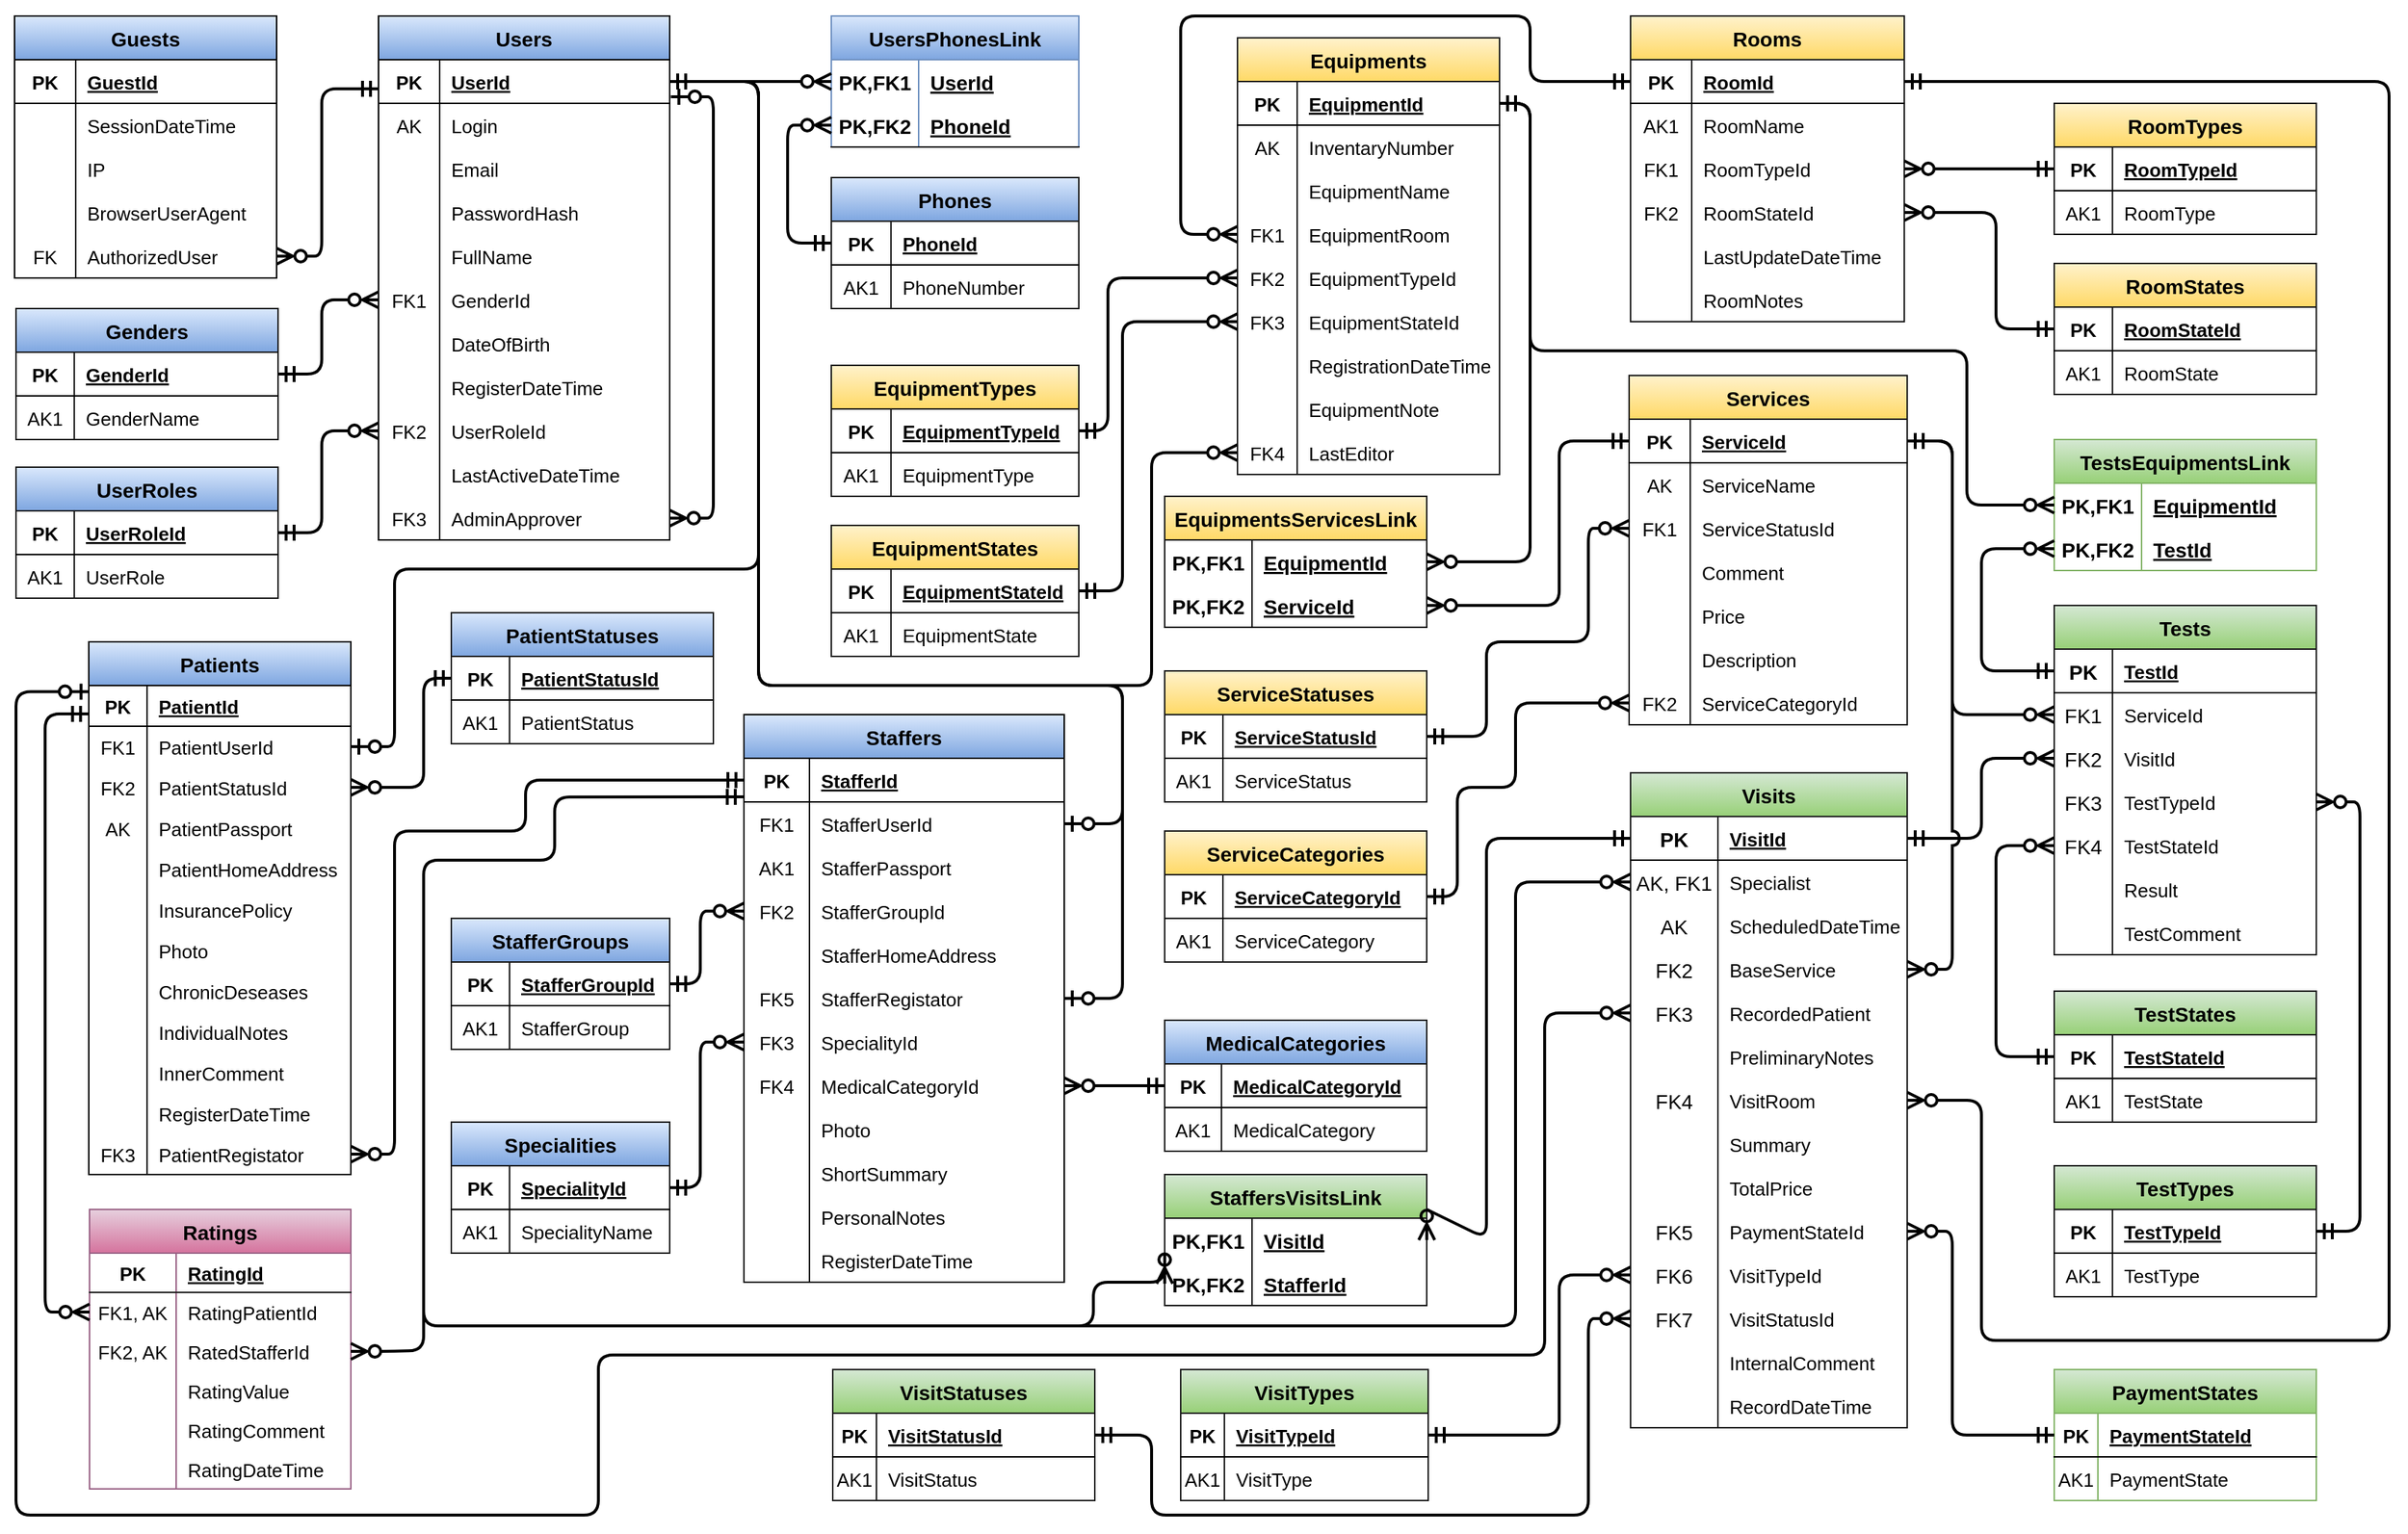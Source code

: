 <mxfile version="20.2.3" type="device"><diagram id="R2lEEEUBdFMjLlhIrx00" name="Page-1"><mxGraphModel dx="830" dy="519" grid="1" gridSize="10" guides="1" tooltips="1" connect="1" arrows="1" fold="1" page="1" pageScale="1" pageWidth="850" pageHeight="1100" math="0" shadow="0" extFonts="Permanent Marker^https://fonts.googleapis.com/css?family=Permanent+Marker"><root><mxCell id="0"/><mxCell id="1" parent="0"/><mxCell id="BtmPOQ2rHIg6qH_0oiUR-2" value="Users" style="shape=table;startSize=30;container=1;collapsible=1;childLayout=tableLayout;fixedRows=1;rowLines=0;fontStyle=1;align=center;resizeLast=1;fillColor=#dae8fc;gradientColor=#7ea6e0;strokeColor=#000000;fontSize=14;" parent="1" vertex="1"><mxGeometry x="289" y="40" width="200" height="360" as="geometry"/></mxCell><mxCell id="BtmPOQ2rHIg6qH_0oiUR-3" value="" style="shape=tableRow;horizontal=0;startSize=0;swimlaneHead=0;swimlaneBody=0;fillColor=none;collapsible=0;dropTarget=0;points=[[0,0.5],[1,0.5]];portConstraint=eastwest;top=0;left=0;right=0;bottom=1;" parent="BtmPOQ2rHIg6qH_0oiUR-2" vertex="1"><mxGeometry y="30" width="200" height="30" as="geometry"/></mxCell><mxCell id="BtmPOQ2rHIg6qH_0oiUR-4" value="PK" style="shape=partialRectangle;connectable=0;fillColor=none;top=0;left=0;bottom=0;right=0;fontStyle=1;overflow=hidden;fontSize=13;" parent="BtmPOQ2rHIg6qH_0oiUR-3" vertex="1"><mxGeometry width="42" height="30" as="geometry"><mxRectangle width="42" height="30" as="alternateBounds"/></mxGeometry></mxCell><mxCell id="BtmPOQ2rHIg6qH_0oiUR-5" value="UserId" style="shape=partialRectangle;connectable=0;fillColor=none;top=0;left=0;bottom=0;right=0;align=left;spacingLeft=6;fontStyle=5;overflow=hidden;fontSize=13;" parent="BtmPOQ2rHIg6qH_0oiUR-3" vertex="1"><mxGeometry x="42" width="158" height="30" as="geometry"><mxRectangle width="158" height="30" as="alternateBounds"/></mxGeometry></mxCell><mxCell id="BtmPOQ2rHIg6qH_0oiUR-6" value="" style="shape=tableRow;horizontal=0;startSize=0;swimlaneHead=0;swimlaneBody=0;fillColor=none;collapsible=0;dropTarget=0;points=[[0,0.5],[1,0.5]];portConstraint=eastwest;top=0;left=0;right=0;bottom=0;" parent="BtmPOQ2rHIg6qH_0oiUR-2" vertex="1"><mxGeometry y="60" width="200" height="30" as="geometry"/></mxCell><mxCell id="BtmPOQ2rHIg6qH_0oiUR-7" value="AK" style="shape=partialRectangle;connectable=0;fillColor=none;top=0;left=0;bottom=0;right=0;editable=1;overflow=hidden;fontStyle=0;fontSize=13;" parent="BtmPOQ2rHIg6qH_0oiUR-6" vertex="1"><mxGeometry width="42" height="30" as="geometry"><mxRectangle width="42" height="30" as="alternateBounds"/></mxGeometry></mxCell><mxCell id="BtmPOQ2rHIg6qH_0oiUR-8" value="Login" style="shape=partialRectangle;connectable=0;fillColor=none;top=0;left=0;bottom=0;right=0;align=left;spacingLeft=6;overflow=hidden;fontSize=13;" parent="BtmPOQ2rHIg6qH_0oiUR-6" vertex="1"><mxGeometry x="42" width="158" height="30" as="geometry"><mxRectangle width="158" height="30" as="alternateBounds"/></mxGeometry></mxCell><mxCell id="BtmPOQ2rHIg6qH_0oiUR-9" value="" style="shape=tableRow;horizontal=0;startSize=0;swimlaneHead=0;swimlaneBody=0;fillColor=none;collapsible=0;dropTarget=0;points=[[0,0.5],[1,0.5]];portConstraint=eastwest;top=0;left=0;right=0;bottom=0;" parent="BtmPOQ2rHIg6qH_0oiUR-2" vertex="1"><mxGeometry y="90" width="200" height="30" as="geometry"/></mxCell><mxCell id="BtmPOQ2rHIg6qH_0oiUR-10" value="" style="shape=partialRectangle;connectable=0;fillColor=none;top=0;left=0;bottom=0;right=0;editable=1;overflow=hidden;fontSize=13;" parent="BtmPOQ2rHIg6qH_0oiUR-9" vertex="1"><mxGeometry width="42" height="30" as="geometry"><mxRectangle width="42" height="30" as="alternateBounds"/></mxGeometry></mxCell><mxCell id="BtmPOQ2rHIg6qH_0oiUR-11" value="Email" style="shape=partialRectangle;connectable=0;fillColor=none;top=0;left=0;bottom=0;right=0;align=left;spacingLeft=6;overflow=hidden;fontSize=13;" parent="BtmPOQ2rHIg6qH_0oiUR-9" vertex="1"><mxGeometry x="42" width="158" height="30" as="geometry"><mxRectangle width="158" height="30" as="alternateBounds"/></mxGeometry></mxCell><mxCell id="BtmPOQ2rHIg6qH_0oiUR-12" value="" style="shape=tableRow;horizontal=0;startSize=0;swimlaneHead=0;swimlaneBody=0;fillColor=none;collapsible=0;dropTarget=0;points=[[0,0.5],[1,0.5]];portConstraint=eastwest;top=0;left=0;right=0;bottom=0;" parent="BtmPOQ2rHIg6qH_0oiUR-2" vertex="1"><mxGeometry y="120" width="200" height="30" as="geometry"/></mxCell><mxCell id="BtmPOQ2rHIg6qH_0oiUR-13" value="" style="shape=partialRectangle;connectable=0;fillColor=none;top=0;left=0;bottom=0;right=0;editable=1;overflow=hidden;fontSize=13;" parent="BtmPOQ2rHIg6qH_0oiUR-12" vertex="1"><mxGeometry width="42" height="30" as="geometry"><mxRectangle width="42" height="30" as="alternateBounds"/></mxGeometry></mxCell><mxCell id="BtmPOQ2rHIg6qH_0oiUR-14" value="PasswordHash" style="shape=partialRectangle;connectable=0;fillColor=none;top=0;left=0;bottom=0;right=0;align=left;spacingLeft=6;overflow=hidden;fontSize=13;" parent="BtmPOQ2rHIg6qH_0oiUR-12" vertex="1"><mxGeometry x="42" width="158" height="30" as="geometry"><mxRectangle width="158" height="30" as="alternateBounds"/></mxGeometry></mxCell><mxCell id="BtmPOQ2rHIg6qH_0oiUR-72" value="" style="shape=tableRow;horizontal=0;startSize=0;swimlaneHead=0;swimlaneBody=0;fillColor=none;collapsible=0;dropTarget=0;points=[[0,0.5],[1,0.5]];portConstraint=eastwest;top=0;left=0;right=0;bottom=0;" parent="BtmPOQ2rHIg6qH_0oiUR-2" vertex="1"><mxGeometry y="150" width="200" height="30" as="geometry"/></mxCell><mxCell id="BtmPOQ2rHIg6qH_0oiUR-73" value="" style="shape=partialRectangle;connectable=0;fillColor=none;top=0;left=0;bottom=0;right=0;editable=1;overflow=hidden;fontSize=13;" parent="BtmPOQ2rHIg6qH_0oiUR-72" vertex="1"><mxGeometry width="42" height="30" as="geometry"><mxRectangle width="42" height="30" as="alternateBounds"/></mxGeometry></mxCell><mxCell id="BtmPOQ2rHIg6qH_0oiUR-74" value="FullName" style="shape=partialRectangle;connectable=0;fillColor=none;top=0;left=0;bottom=0;right=0;align=left;spacingLeft=6;overflow=hidden;fontSize=13;" parent="BtmPOQ2rHIg6qH_0oiUR-72" vertex="1"><mxGeometry x="42" width="158" height="30" as="geometry"><mxRectangle width="158" height="30" as="alternateBounds"/></mxGeometry></mxCell><mxCell id="BtmPOQ2rHIg6qH_0oiUR-75" value="" style="shape=tableRow;horizontal=0;startSize=0;swimlaneHead=0;swimlaneBody=0;fillColor=none;collapsible=0;dropTarget=0;points=[[0,0.5],[1,0.5]];portConstraint=eastwest;top=0;left=0;right=0;bottom=0;" parent="BtmPOQ2rHIg6qH_0oiUR-2" vertex="1"><mxGeometry y="180" width="200" height="30" as="geometry"/></mxCell><mxCell id="BtmPOQ2rHIg6qH_0oiUR-76" value="FK1" style="shape=partialRectangle;connectable=0;fillColor=none;top=0;left=0;bottom=0;right=0;editable=1;overflow=hidden;fontSize=13;" parent="BtmPOQ2rHIg6qH_0oiUR-75" vertex="1"><mxGeometry width="42" height="30" as="geometry"><mxRectangle width="42" height="30" as="alternateBounds"/></mxGeometry></mxCell><mxCell id="BtmPOQ2rHIg6qH_0oiUR-77" value="GenderId" style="shape=partialRectangle;connectable=0;fillColor=none;top=0;left=0;bottom=0;right=0;align=left;spacingLeft=6;overflow=hidden;fontSize=13;" parent="BtmPOQ2rHIg6qH_0oiUR-75" vertex="1"><mxGeometry x="42" width="158" height="30" as="geometry"><mxRectangle width="158" height="30" as="alternateBounds"/></mxGeometry></mxCell><mxCell id="BtmPOQ2rHIg6qH_0oiUR-78" value="" style="shape=tableRow;horizontal=0;startSize=0;swimlaneHead=0;swimlaneBody=0;fillColor=none;collapsible=0;dropTarget=0;points=[[0,0.5],[1,0.5]];portConstraint=eastwest;top=0;left=0;right=0;bottom=0;" parent="BtmPOQ2rHIg6qH_0oiUR-2" vertex="1"><mxGeometry y="210" width="200" height="30" as="geometry"/></mxCell><mxCell id="BtmPOQ2rHIg6qH_0oiUR-79" value="" style="shape=partialRectangle;connectable=0;fillColor=none;top=0;left=0;bottom=0;right=0;editable=1;overflow=hidden;fontSize=13;" parent="BtmPOQ2rHIg6qH_0oiUR-78" vertex="1"><mxGeometry width="42" height="30" as="geometry"><mxRectangle width="42" height="30" as="alternateBounds"/></mxGeometry></mxCell><mxCell id="BtmPOQ2rHIg6qH_0oiUR-80" value="DateOfBirth" style="shape=partialRectangle;connectable=0;fillColor=none;top=0;left=0;bottom=0;right=0;align=left;spacingLeft=6;overflow=hidden;fontSize=13;" parent="BtmPOQ2rHIg6qH_0oiUR-78" vertex="1"><mxGeometry x="42" width="158" height="30" as="geometry"><mxRectangle width="158" height="30" as="alternateBounds"/></mxGeometry></mxCell><mxCell id="7n4Nyo37CAvoeU5OvwAC-1" value="" style="shape=tableRow;horizontal=0;startSize=0;swimlaneHead=0;swimlaneBody=0;fillColor=none;collapsible=0;dropTarget=0;points=[[0,0.5],[1,0.5]];portConstraint=eastwest;top=0;left=0;right=0;bottom=0;" parent="BtmPOQ2rHIg6qH_0oiUR-2" vertex="1"><mxGeometry y="240" width="200" height="30" as="geometry"/></mxCell><mxCell id="7n4Nyo37CAvoeU5OvwAC-2" value="" style="shape=partialRectangle;connectable=0;fillColor=none;top=0;left=0;bottom=0;right=0;editable=1;overflow=hidden;fontSize=13;" parent="7n4Nyo37CAvoeU5OvwAC-1" vertex="1"><mxGeometry width="42" height="30" as="geometry"><mxRectangle width="42" height="30" as="alternateBounds"/></mxGeometry></mxCell><mxCell id="7n4Nyo37CAvoeU5OvwAC-3" value="RegisterDateTime" style="shape=partialRectangle;connectable=0;fillColor=none;top=0;left=0;bottom=0;right=0;align=left;spacingLeft=6;overflow=hidden;fontSize=13;" parent="7n4Nyo37CAvoeU5OvwAC-1" vertex="1"><mxGeometry x="42" width="158" height="30" as="geometry"><mxRectangle width="158" height="30" as="alternateBounds"/></mxGeometry></mxCell><mxCell id="BtmPOQ2rHIg6qH_0oiUR-103" value="" style="shape=tableRow;horizontal=0;startSize=0;swimlaneHead=0;swimlaneBody=0;fillColor=none;collapsible=0;dropTarget=0;points=[[0,0.5],[1,0.5]];portConstraint=eastwest;top=0;left=0;right=0;bottom=0;" parent="BtmPOQ2rHIg6qH_0oiUR-2" vertex="1"><mxGeometry y="270" width="200" height="30" as="geometry"/></mxCell><mxCell id="BtmPOQ2rHIg6qH_0oiUR-104" value="FK2" style="shape=partialRectangle;connectable=0;fillColor=none;top=0;left=0;bottom=0;right=0;editable=1;overflow=hidden;fontSize=13;" parent="BtmPOQ2rHIg6qH_0oiUR-103" vertex="1"><mxGeometry width="42" height="30" as="geometry"><mxRectangle width="42" height="30" as="alternateBounds"/></mxGeometry></mxCell><mxCell id="BtmPOQ2rHIg6qH_0oiUR-105" value="UserRoleId" style="shape=partialRectangle;connectable=0;fillColor=none;top=0;left=0;bottom=0;right=0;align=left;spacingLeft=6;overflow=hidden;fontSize=13;" parent="BtmPOQ2rHIg6qH_0oiUR-103" vertex="1"><mxGeometry x="42" width="158" height="30" as="geometry"><mxRectangle width="158" height="30" as="alternateBounds"/></mxGeometry></mxCell><mxCell id="BtmPOQ2rHIg6qH_0oiUR-109" value="" style="shape=tableRow;horizontal=0;startSize=0;swimlaneHead=0;swimlaneBody=0;fillColor=none;collapsible=0;dropTarget=0;points=[[0,0.5],[1,0.5]];portConstraint=eastwest;top=0;left=0;right=0;bottom=0;" parent="BtmPOQ2rHIg6qH_0oiUR-2" vertex="1"><mxGeometry y="300" width="200" height="30" as="geometry"/></mxCell><mxCell id="BtmPOQ2rHIg6qH_0oiUR-110" value="" style="shape=partialRectangle;connectable=0;fillColor=none;top=0;left=0;bottom=0;right=0;editable=1;overflow=hidden;fontSize=13;" parent="BtmPOQ2rHIg6qH_0oiUR-109" vertex="1"><mxGeometry width="42" height="30" as="geometry"><mxRectangle width="42" height="30" as="alternateBounds"/></mxGeometry></mxCell><mxCell id="BtmPOQ2rHIg6qH_0oiUR-111" value="LastActiveDateTime" style="shape=partialRectangle;connectable=0;fillColor=none;top=0;left=0;bottom=0;right=0;align=left;spacingLeft=6;overflow=hidden;fontSize=13;" parent="BtmPOQ2rHIg6qH_0oiUR-109" vertex="1"><mxGeometry x="42" width="158" height="30" as="geometry"><mxRectangle width="158" height="30" as="alternateBounds"/></mxGeometry></mxCell><mxCell id="FFrcNisZVJ_YwPJBQamL-1" style="edgeStyle=orthogonalEdgeStyle;rounded=1;orthogonalLoop=1;jettySize=auto;html=1;exitX=1;exitY=0.5;exitDx=0;exitDy=0;entryX=1.004;entryY=0.85;entryDx=0;entryDy=0;startArrow=ERzeroToMany;startFill=0;endArrow=ERzeroToOne;endFill=0;endSize=8;startSize=8;entryPerimeter=0;strokeWidth=2;" parent="BtmPOQ2rHIg6qH_0oiUR-2" source="BtmPOQ2rHIg6qH_0oiUR-112" target="BtmPOQ2rHIg6qH_0oiUR-3" edge="1"><mxGeometry relative="1" as="geometry"><Array as="points"><mxPoint x="230" y="345"/><mxPoint x="230" y="56"/></Array></mxGeometry></mxCell><mxCell id="BtmPOQ2rHIg6qH_0oiUR-112" value="" style="shape=tableRow;horizontal=0;startSize=0;swimlaneHead=0;swimlaneBody=0;fillColor=none;collapsible=0;dropTarget=0;points=[[0,0.5],[1,0.5]];portConstraint=eastwest;top=0;left=0;right=0;bottom=0;" parent="BtmPOQ2rHIg6qH_0oiUR-2" vertex="1"><mxGeometry y="330" width="200" height="30" as="geometry"/></mxCell><mxCell id="BtmPOQ2rHIg6qH_0oiUR-113" value="FK3" style="shape=partialRectangle;connectable=0;fillColor=none;top=0;left=0;bottom=0;right=0;editable=1;overflow=hidden;fontSize=13;" parent="BtmPOQ2rHIg6qH_0oiUR-112" vertex="1"><mxGeometry width="42" height="30" as="geometry"><mxRectangle width="42" height="30" as="alternateBounds"/></mxGeometry></mxCell><mxCell id="BtmPOQ2rHIg6qH_0oiUR-114" value="AdminApprover" style="shape=partialRectangle;connectable=0;fillColor=none;top=0;left=0;bottom=0;right=0;align=left;spacingLeft=6;overflow=hidden;fontSize=13;" parent="BtmPOQ2rHIg6qH_0oiUR-112" vertex="1"><mxGeometry x="42" width="158" height="30" as="geometry"><mxRectangle width="158" height="30" as="alternateBounds"/></mxGeometry></mxCell><mxCell id="BtmPOQ2rHIg6qH_0oiUR-16" value="" style="shape=tableRow;horizontal=0;startSize=0;swimlaneHead=0;swimlaneBody=0;fillColor=none;collapsible=0;dropTarget=0;points=[[0,0.5],[1,0.5]];portConstraint=eastwest;top=0;left=0;right=0;bottom=0;" parent="1" vertex="1"><mxGeometry x="120" y="230" width="200" height="30" as="geometry"/></mxCell><mxCell id="BtmPOQ2rHIg6qH_0oiUR-17" value="" style="shape=partialRectangle;connectable=0;fillColor=none;top=0;left=0;bottom=0;right=0;editable=1;overflow=hidden;fontSize=13;" parent="BtmPOQ2rHIg6qH_0oiUR-16" vertex="1"><mxGeometry y="21" width="30" height="30" as="geometry"><mxRectangle width="30" height="30" as="alternateBounds"/></mxGeometry></mxCell><mxCell id="FFrcNisZVJ_YwPJBQamL-3" value="Genders" style="shape=table;startSize=30;container=1;collapsible=1;childLayout=tableLayout;fixedRows=1;rowLines=0;fontStyle=1;align=center;resizeLast=1;fontSize=14;fillColor=#dae8fc;strokeColor=#1A1A1A;gradientColor=#7ea6e0;" parent="1" vertex="1"><mxGeometry x="40" y="241" width="180" height="90" as="geometry"/></mxCell><mxCell id="FFrcNisZVJ_YwPJBQamL-4" value="" style="shape=tableRow;horizontal=0;startSize=0;swimlaneHead=0;swimlaneBody=0;fillColor=none;collapsible=0;dropTarget=0;points=[[0,0.5],[1,0.5]];portConstraint=eastwest;top=0;left=0;right=0;bottom=1;fontSize=13;" parent="FFrcNisZVJ_YwPJBQamL-3" vertex="1"><mxGeometry y="30" width="180" height="30" as="geometry"/></mxCell><mxCell id="FFrcNisZVJ_YwPJBQamL-5" value="PK" style="shape=partialRectangle;connectable=0;fillColor=none;top=0;left=0;bottom=0;right=0;fontStyle=1;overflow=hidden;fontSize=13;" parent="FFrcNisZVJ_YwPJBQamL-4" vertex="1"><mxGeometry width="40" height="30" as="geometry"><mxRectangle width="40" height="30" as="alternateBounds"/></mxGeometry></mxCell><mxCell id="FFrcNisZVJ_YwPJBQamL-6" value="GenderId" style="shape=partialRectangle;connectable=0;fillColor=none;top=0;left=0;bottom=0;right=0;align=left;spacingLeft=6;fontStyle=5;overflow=hidden;fontSize=13;" parent="FFrcNisZVJ_YwPJBQamL-4" vertex="1"><mxGeometry x="40" width="140" height="30" as="geometry"><mxRectangle width="140" height="30" as="alternateBounds"/></mxGeometry></mxCell><mxCell id="FFrcNisZVJ_YwPJBQamL-7" value="" style="shape=tableRow;horizontal=0;startSize=0;swimlaneHead=0;swimlaneBody=0;fillColor=none;collapsible=0;dropTarget=0;points=[[0,0.5],[1,0.5]];portConstraint=eastwest;top=0;left=0;right=0;bottom=0;fontSize=13;" parent="FFrcNisZVJ_YwPJBQamL-3" vertex="1"><mxGeometry y="60" width="180" height="30" as="geometry"/></mxCell><mxCell id="FFrcNisZVJ_YwPJBQamL-8" value="AK1" style="shape=partialRectangle;connectable=0;fillColor=none;top=0;left=0;bottom=0;right=0;editable=1;overflow=hidden;fontSize=13;" parent="FFrcNisZVJ_YwPJBQamL-7" vertex="1"><mxGeometry width="40" height="30" as="geometry"><mxRectangle width="40" height="30" as="alternateBounds"/></mxGeometry></mxCell><mxCell id="FFrcNisZVJ_YwPJBQamL-9" value="GenderName" style="shape=partialRectangle;connectable=0;fillColor=none;top=0;left=0;bottom=0;right=0;align=left;spacingLeft=6;overflow=hidden;fontSize=13;" parent="FFrcNisZVJ_YwPJBQamL-7" vertex="1"><mxGeometry x="40" width="140" height="30" as="geometry"><mxRectangle width="140" height="30" as="alternateBounds"/></mxGeometry></mxCell><mxCell id="FFrcNisZVJ_YwPJBQamL-19" style="edgeStyle=orthogonalEdgeStyle;rounded=1;orthogonalLoop=1;jettySize=auto;html=1;exitX=1;exitY=0.5;exitDx=0;exitDy=0;entryX=0;entryY=0.5;entryDx=0;entryDy=0;fontSize=13;startArrow=ERmandOne;startFill=0;endArrow=ERzeroToMany;endFill=0;startSize=8;endSize=8;strokeWidth=2;" parent="1" source="FFrcNisZVJ_YwPJBQamL-4" target="BtmPOQ2rHIg6qH_0oiUR-75" edge="1"><mxGeometry relative="1" as="geometry"><Array as="points"><mxPoint x="250" y="286"/><mxPoint x="250" y="235"/></Array></mxGeometry></mxCell><mxCell id="FFrcNisZVJ_YwPJBQamL-20" value="UserRoles" style="shape=table;startSize=30;container=1;collapsible=1;childLayout=tableLayout;fixedRows=1;rowLines=0;fontStyle=1;align=center;resizeLast=1;fontSize=14;fillColor=#dae8fc;strokeColor=#1A1A1A;gradientColor=#7ea6e0;" parent="1" vertex="1"><mxGeometry x="40" y="350" width="180" height="90" as="geometry"/></mxCell><mxCell id="FFrcNisZVJ_YwPJBQamL-21" value="" style="shape=tableRow;horizontal=0;startSize=0;swimlaneHead=0;swimlaneBody=0;fillColor=none;collapsible=0;dropTarget=0;points=[[0,0.5],[1,0.5]];portConstraint=eastwest;top=0;left=0;right=0;bottom=1;fontSize=13;" parent="FFrcNisZVJ_YwPJBQamL-20" vertex="1"><mxGeometry y="30" width="180" height="30" as="geometry"/></mxCell><mxCell id="FFrcNisZVJ_YwPJBQamL-22" value="PK" style="shape=partialRectangle;connectable=0;fillColor=none;top=0;left=0;bottom=0;right=0;fontStyle=1;overflow=hidden;fontSize=13;" parent="FFrcNisZVJ_YwPJBQamL-21" vertex="1"><mxGeometry width="40" height="30" as="geometry"><mxRectangle width="40" height="30" as="alternateBounds"/></mxGeometry></mxCell><mxCell id="FFrcNisZVJ_YwPJBQamL-23" value="UserRoleId" style="shape=partialRectangle;connectable=0;fillColor=none;top=0;left=0;bottom=0;right=0;align=left;spacingLeft=6;fontStyle=5;overflow=hidden;fontSize=13;" parent="FFrcNisZVJ_YwPJBQamL-21" vertex="1"><mxGeometry x="40" width="140" height="30" as="geometry"><mxRectangle width="140" height="30" as="alternateBounds"/></mxGeometry></mxCell><mxCell id="FFrcNisZVJ_YwPJBQamL-24" value="" style="shape=tableRow;horizontal=0;startSize=0;swimlaneHead=0;swimlaneBody=0;fillColor=none;collapsible=0;dropTarget=0;points=[[0,0.5],[1,0.5]];portConstraint=eastwest;top=0;left=0;right=0;bottom=0;fontSize=13;" parent="FFrcNisZVJ_YwPJBQamL-20" vertex="1"><mxGeometry y="60" width="180" height="30" as="geometry"/></mxCell><mxCell id="FFrcNisZVJ_YwPJBQamL-25" value="AK1" style="shape=partialRectangle;connectable=0;fillColor=none;top=0;left=0;bottom=0;right=0;editable=1;overflow=hidden;fontSize=13;" parent="FFrcNisZVJ_YwPJBQamL-24" vertex="1"><mxGeometry width="40" height="30" as="geometry"><mxRectangle width="40" height="30" as="alternateBounds"/></mxGeometry></mxCell><mxCell id="FFrcNisZVJ_YwPJBQamL-26" value="UserRole" style="shape=partialRectangle;connectable=0;fillColor=none;top=0;left=0;bottom=0;right=0;align=left;spacingLeft=6;overflow=hidden;fontSize=13;" parent="FFrcNisZVJ_YwPJBQamL-24" vertex="1"><mxGeometry x="40" width="140" height="30" as="geometry"><mxRectangle width="140" height="30" as="alternateBounds"/></mxGeometry></mxCell><mxCell id="FFrcNisZVJ_YwPJBQamL-27" style="edgeStyle=orthogonalEdgeStyle;rounded=1;orthogonalLoop=1;jettySize=auto;html=1;exitX=1;exitY=0.5;exitDx=0;exitDy=0;entryX=0;entryY=0.5;entryDx=0;entryDy=0;fontSize=13;startArrow=ERmandOne;startFill=0;endArrow=ERzeroToMany;endFill=0;startSize=8;endSize=8;strokeWidth=2;" parent="1" source="FFrcNisZVJ_YwPJBQamL-21" target="BtmPOQ2rHIg6qH_0oiUR-103" edge="1"><mxGeometry relative="1" as="geometry"><Array as="points"><mxPoint x="250" y="395"/><mxPoint x="250" y="325"/></Array></mxGeometry></mxCell><mxCell id="FFrcNisZVJ_YwPJBQamL-28" value="Guests" style="shape=table;startSize=30;container=1;collapsible=1;childLayout=tableLayout;fixedRows=1;rowLines=0;fontStyle=1;align=center;resizeLast=1;fillColor=#dae8fc;gradientColor=#7ea6e0;strokeColor=#000000;fontSize=14;" parent="1" vertex="1"><mxGeometry x="39" y="40" width="180" height="180" as="geometry"/></mxCell><mxCell id="FFrcNisZVJ_YwPJBQamL-29" value="" style="shape=tableRow;horizontal=0;startSize=0;swimlaneHead=0;swimlaneBody=0;fillColor=none;collapsible=0;dropTarget=0;points=[[0,0.5],[1,0.5]];portConstraint=eastwest;top=0;left=0;right=0;bottom=1;" parent="FFrcNisZVJ_YwPJBQamL-28" vertex="1"><mxGeometry y="30" width="180" height="30" as="geometry"/></mxCell><mxCell id="FFrcNisZVJ_YwPJBQamL-30" value="PK" style="shape=partialRectangle;connectable=0;fillColor=none;top=0;left=0;bottom=0;right=0;fontStyle=1;overflow=hidden;fontSize=13;" parent="FFrcNisZVJ_YwPJBQamL-29" vertex="1"><mxGeometry width="42" height="30" as="geometry"><mxRectangle width="42" height="30" as="alternateBounds"/></mxGeometry></mxCell><mxCell id="FFrcNisZVJ_YwPJBQamL-31" value="GuestId" style="shape=partialRectangle;connectable=0;fillColor=none;top=0;left=0;bottom=0;right=0;align=left;spacingLeft=6;fontStyle=5;overflow=hidden;fontSize=13;" parent="FFrcNisZVJ_YwPJBQamL-29" vertex="1"><mxGeometry x="42" width="138" height="30" as="geometry"><mxRectangle width="138" height="30" as="alternateBounds"/></mxGeometry></mxCell><mxCell id="FFrcNisZVJ_YwPJBQamL-32" value="" style="shape=tableRow;horizontal=0;startSize=0;swimlaneHead=0;swimlaneBody=0;fillColor=none;collapsible=0;dropTarget=0;points=[[0,0.5],[1,0.5]];portConstraint=eastwest;top=0;left=0;right=0;bottom=0;" parent="FFrcNisZVJ_YwPJBQamL-28" vertex="1"><mxGeometry y="60" width="180" height="30" as="geometry"/></mxCell><mxCell id="FFrcNisZVJ_YwPJBQamL-33" value="" style="shape=partialRectangle;connectable=0;fillColor=none;top=0;left=0;bottom=0;right=0;editable=1;overflow=hidden;fontStyle=1;fontSize=13;" parent="FFrcNisZVJ_YwPJBQamL-32" vertex="1"><mxGeometry width="42" height="30" as="geometry"><mxRectangle width="42" height="30" as="alternateBounds"/></mxGeometry></mxCell><mxCell id="FFrcNisZVJ_YwPJBQamL-34" value="SessionDateTime" style="shape=partialRectangle;connectable=0;fillColor=none;top=0;left=0;bottom=0;right=0;align=left;spacingLeft=6;overflow=hidden;fontSize=13;" parent="FFrcNisZVJ_YwPJBQamL-32" vertex="1"><mxGeometry x="42" width="138" height="30" as="geometry"><mxRectangle width="138" height="30" as="alternateBounds"/></mxGeometry></mxCell><mxCell id="FFrcNisZVJ_YwPJBQamL-35" value="" style="shape=tableRow;horizontal=0;startSize=0;swimlaneHead=0;swimlaneBody=0;fillColor=none;collapsible=0;dropTarget=0;points=[[0,0.5],[1,0.5]];portConstraint=eastwest;top=0;left=0;right=0;bottom=0;" parent="FFrcNisZVJ_YwPJBQamL-28" vertex="1"><mxGeometry y="90" width="180" height="30" as="geometry"/></mxCell><mxCell id="FFrcNisZVJ_YwPJBQamL-36" value="" style="shape=partialRectangle;connectable=0;fillColor=none;top=0;left=0;bottom=0;right=0;editable=1;overflow=hidden;fontSize=13;" parent="FFrcNisZVJ_YwPJBQamL-35" vertex="1"><mxGeometry width="42" height="30" as="geometry"><mxRectangle width="42" height="30" as="alternateBounds"/></mxGeometry></mxCell><mxCell id="FFrcNisZVJ_YwPJBQamL-37" value="IP" style="shape=partialRectangle;connectable=0;fillColor=none;top=0;left=0;bottom=0;right=0;align=left;spacingLeft=6;overflow=hidden;fontSize=13;" parent="FFrcNisZVJ_YwPJBQamL-35" vertex="1"><mxGeometry x="42" width="138" height="30" as="geometry"><mxRectangle width="138" height="30" as="alternateBounds"/></mxGeometry></mxCell><mxCell id="FFrcNisZVJ_YwPJBQamL-38" value="" style="shape=tableRow;horizontal=0;startSize=0;swimlaneHead=0;swimlaneBody=0;fillColor=none;collapsible=0;dropTarget=0;points=[[0,0.5],[1,0.5]];portConstraint=eastwest;top=0;left=0;right=0;bottom=0;" parent="FFrcNisZVJ_YwPJBQamL-28" vertex="1"><mxGeometry y="120" width="180" height="30" as="geometry"/></mxCell><mxCell id="FFrcNisZVJ_YwPJBQamL-39" value="" style="shape=partialRectangle;connectable=0;fillColor=none;top=0;left=0;bottom=0;right=0;editable=1;overflow=hidden;fontSize=13;" parent="FFrcNisZVJ_YwPJBQamL-38" vertex="1"><mxGeometry width="42" height="30" as="geometry"><mxRectangle width="42" height="30" as="alternateBounds"/></mxGeometry></mxCell><mxCell id="FFrcNisZVJ_YwPJBQamL-40" value="BrowserUserAgent" style="shape=partialRectangle;connectable=0;fillColor=none;top=0;left=0;bottom=0;right=0;align=left;spacingLeft=6;overflow=hidden;fontSize=13;" parent="FFrcNisZVJ_YwPJBQamL-38" vertex="1"><mxGeometry x="42" width="138" height="30" as="geometry"><mxRectangle width="138" height="30" as="alternateBounds"/></mxGeometry></mxCell><mxCell id="FFrcNisZVJ_YwPJBQamL-66" value="" style="shape=tableRow;horizontal=0;startSize=0;swimlaneHead=0;swimlaneBody=0;fillColor=none;collapsible=0;dropTarget=0;points=[[0,0.5],[1,0.5]];portConstraint=eastwest;top=0;left=0;right=0;bottom=0;" parent="FFrcNisZVJ_YwPJBQamL-28" vertex="1"><mxGeometry y="150" width="180" height="30" as="geometry"/></mxCell><mxCell id="FFrcNisZVJ_YwPJBQamL-67" value="FK" style="shape=partialRectangle;connectable=0;fillColor=none;top=0;left=0;bottom=0;right=0;editable=1;overflow=hidden;fontSize=13;" parent="FFrcNisZVJ_YwPJBQamL-66" vertex="1"><mxGeometry width="42" height="30" as="geometry"><mxRectangle width="42" height="30" as="alternateBounds"/></mxGeometry></mxCell><mxCell id="FFrcNisZVJ_YwPJBQamL-68" value="AuthorizedUser" style="shape=partialRectangle;connectable=0;fillColor=none;top=0;left=0;bottom=0;right=0;align=left;spacingLeft=6;overflow=hidden;fontSize=13;" parent="FFrcNisZVJ_YwPJBQamL-66" vertex="1"><mxGeometry x="42" width="138" height="30" as="geometry"><mxRectangle width="138" height="30" as="alternateBounds"/></mxGeometry></mxCell><mxCell id="FFrcNisZVJ_YwPJBQamL-69" style="edgeStyle=orthogonalEdgeStyle;rounded=1;orthogonalLoop=1;jettySize=auto;html=1;exitX=1;exitY=0.5;exitDx=0;exitDy=0;fontSize=13;startArrow=ERzeroToMany;startFill=0;endArrow=ERmandOne;endFill=0;startSize=8;endSize=8;entryX=0;entryY=0.667;entryDx=0;entryDy=0;entryPerimeter=0;strokeWidth=2;" parent="1" source="FFrcNisZVJ_YwPJBQamL-66" target="BtmPOQ2rHIg6qH_0oiUR-3" edge="1"><mxGeometry relative="1" as="geometry"><mxPoint x="340" y="140" as="targetPoint"/><Array as="points"><mxPoint x="250" y="205"/><mxPoint x="250" y="90"/></Array></mxGeometry></mxCell><mxCell id="7n4Nyo37CAvoeU5OvwAC-5" value="Services" style="shape=table;startSize=30;container=1;collapsible=1;childLayout=tableLayout;fixedRows=1;rowLines=0;fontStyle=1;align=center;resizeLast=1;fillColor=#fff2cc;gradientColor=#ffd966;strokeColor=#1A1A1A;fontSize=14;" parent="1" vertex="1"><mxGeometry x="1148" y="287" width="191" height="240" as="geometry"/></mxCell><mxCell id="7n4Nyo37CAvoeU5OvwAC-6" value="" style="shape=tableRow;horizontal=0;startSize=0;swimlaneHead=0;swimlaneBody=0;fillColor=none;collapsible=0;dropTarget=0;points=[[0,0.5],[1,0.5]];portConstraint=eastwest;top=0;left=0;right=0;bottom=1;" parent="7n4Nyo37CAvoeU5OvwAC-5" vertex="1"><mxGeometry y="30" width="191" height="30" as="geometry"/></mxCell><mxCell id="7n4Nyo37CAvoeU5OvwAC-7" value="PK" style="shape=partialRectangle;connectable=0;fillColor=none;top=0;left=0;bottom=0;right=0;fontStyle=1;overflow=hidden;fontSize=13;" parent="7n4Nyo37CAvoeU5OvwAC-6" vertex="1"><mxGeometry width="42" height="30" as="geometry"><mxRectangle width="42" height="30" as="alternateBounds"/></mxGeometry></mxCell><mxCell id="7n4Nyo37CAvoeU5OvwAC-8" value="ServiceId" style="shape=partialRectangle;connectable=0;fillColor=none;top=0;left=0;bottom=0;right=0;align=left;spacingLeft=6;fontStyle=5;overflow=hidden;fontSize=13;" parent="7n4Nyo37CAvoeU5OvwAC-6" vertex="1"><mxGeometry x="42" width="149" height="30" as="geometry"><mxRectangle width="149" height="30" as="alternateBounds"/></mxGeometry></mxCell><mxCell id="7n4Nyo37CAvoeU5OvwAC-9" value="" style="shape=tableRow;horizontal=0;startSize=0;swimlaneHead=0;swimlaneBody=0;fillColor=none;collapsible=0;dropTarget=0;points=[[0,0.5],[1,0.5]];portConstraint=eastwest;top=0;left=0;right=0;bottom=0;" parent="7n4Nyo37CAvoeU5OvwAC-5" vertex="1"><mxGeometry y="60" width="191" height="30" as="geometry"/></mxCell><mxCell id="7n4Nyo37CAvoeU5OvwAC-10" value="AK" style="shape=partialRectangle;connectable=0;fillColor=none;top=0;left=0;bottom=0;right=0;editable=1;overflow=hidden;fontStyle=0;fontSize=13;" parent="7n4Nyo37CAvoeU5OvwAC-9" vertex="1"><mxGeometry width="42" height="30" as="geometry"><mxRectangle width="42" height="30" as="alternateBounds"/></mxGeometry></mxCell><mxCell id="7n4Nyo37CAvoeU5OvwAC-11" value="ServiceName" style="shape=partialRectangle;connectable=0;fillColor=none;top=0;left=0;bottom=0;right=0;align=left;spacingLeft=6;overflow=hidden;fontSize=13;" parent="7n4Nyo37CAvoeU5OvwAC-9" vertex="1"><mxGeometry x="42" width="149" height="30" as="geometry"><mxRectangle width="149" height="30" as="alternateBounds"/></mxGeometry></mxCell><mxCell id="7n4Nyo37CAvoeU5OvwAC-12" value="" style="shape=tableRow;horizontal=0;startSize=0;swimlaneHead=0;swimlaneBody=0;fillColor=none;collapsible=0;dropTarget=0;points=[[0,0.5],[1,0.5]];portConstraint=eastwest;top=0;left=0;right=0;bottom=0;" parent="7n4Nyo37CAvoeU5OvwAC-5" vertex="1"><mxGeometry y="90" width="191" height="30" as="geometry"/></mxCell><mxCell id="7n4Nyo37CAvoeU5OvwAC-13" value="FK1" style="shape=partialRectangle;connectable=0;fillColor=none;top=0;left=0;bottom=0;right=0;editable=1;overflow=hidden;fontSize=13;" parent="7n4Nyo37CAvoeU5OvwAC-12" vertex="1"><mxGeometry width="42" height="30" as="geometry"><mxRectangle width="42" height="30" as="alternateBounds"/></mxGeometry></mxCell><mxCell id="7n4Nyo37CAvoeU5OvwAC-14" value="ServiceStatusId" style="shape=partialRectangle;connectable=0;fillColor=none;top=0;left=0;bottom=0;right=0;align=left;spacingLeft=6;overflow=hidden;fontSize=13;" parent="7n4Nyo37CAvoeU5OvwAC-12" vertex="1"><mxGeometry x="42" width="149" height="30" as="geometry"><mxRectangle width="149" height="30" as="alternateBounds"/></mxGeometry></mxCell><mxCell id="7n4Nyo37CAvoeU5OvwAC-15" value="" style="shape=tableRow;horizontal=0;startSize=0;swimlaneHead=0;swimlaneBody=0;fillColor=none;collapsible=0;dropTarget=0;points=[[0,0.5],[1,0.5]];portConstraint=eastwest;top=0;left=0;right=0;bottom=0;" parent="7n4Nyo37CAvoeU5OvwAC-5" vertex="1"><mxGeometry y="120" width="191" height="30" as="geometry"/></mxCell><mxCell id="7n4Nyo37CAvoeU5OvwAC-16" value="" style="shape=partialRectangle;connectable=0;fillColor=none;top=0;left=0;bottom=0;right=0;editable=1;overflow=hidden;fontSize=13;" parent="7n4Nyo37CAvoeU5OvwAC-15" vertex="1"><mxGeometry width="42" height="30" as="geometry"><mxRectangle width="42" height="30" as="alternateBounds"/></mxGeometry></mxCell><mxCell id="7n4Nyo37CAvoeU5OvwAC-17" value="Comment" style="shape=partialRectangle;connectable=0;fillColor=none;top=0;left=0;bottom=0;right=0;align=left;spacingLeft=6;overflow=hidden;fontSize=13;" parent="7n4Nyo37CAvoeU5OvwAC-15" vertex="1"><mxGeometry x="42" width="149" height="30" as="geometry"><mxRectangle width="149" height="30" as="alternateBounds"/></mxGeometry></mxCell><mxCell id="7n4Nyo37CAvoeU5OvwAC-18" value="" style="shape=tableRow;horizontal=0;startSize=0;swimlaneHead=0;swimlaneBody=0;fillColor=none;collapsible=0;dropTarget=0;points=[[0,0.5],[1,0.5]];portConstraint=eastwest;top=0;left=0;right=0;bottom=0;" parent="7n4Nyo37CAvoeU5OvwAC-5" vertex="1"><mxGeometry y="150" width="191" height="30" as="geometry"/></mxCell><mxCell id="7n4Nyo37CAvoeU5OvwAC-19" value="" style="shape=partialRectangle;connectable=0;fillColor=none;top=0;left=0;bottom=0;right=0;editable=1;overflow=hidden;fontSize=13;" parent="7n4Nyo37CAvoeU5OvwAC-18" vertex="1"><mxGeometry width="42" height="30" as="geometry"><mxRectangle width="42" height="30" as="alternateBounds"/></mxGeometry></mxCell><mxCell id="7n4Nyo37CAvoeU5OvwAC-20" value="Price" style="shape=partialRectangle;connectable=0;fillColor=none;top=0;left=0;bottom=0;right=0;align=left;spacingLeft=6;overflow=hidden;fontSize=13;" parent="7n4Nyo37CAvoeU5OvwAC-18" vertex="1"><mxGeometry x="42" width="149" height="30" as="geometry"><mxRectangle width="149" height="30" as="alternateBounds"/></mxGeometry></mxCell><mxCell id="7n4Nyo37CAvoeU5OvwAC-24" value="" style="shape=tableRow;horizontal=0;startSize=0;swimlaneHead=0;swimlaneBody=0;fillColor=none;collapsible=0;dropTarget=0;points=[[0,0.5],[1,0.5]];portConstraint=eastwest;top=0;left=0;right=0;bottom=0;" parent="7n4Nyo37CAvoeU5OvwAC-5" vertex="1"><mxGeometry y="180" width="191" height="30" as="geometry"/></mxCell><mxCell id="7n4Nyo37CAvoeU5OvwAC-25" value="" style="shape=partialRectangle;connectable=0;fillColor=none;top=0;left=0;bottom=0;right=0;editable=1;overflow=hidden;fontSize=13;" parent="7n4Nyo37CAvoeU5OvwAC-24" vertex="1"><mxGeometry width="42" height="30" as="geometry"><mxRectangle width="42" height="30" as="alternateBounds"/></mxGeometry></mxCell><mxCell id="7n4Nyo37CAvoeU5OvwAC-26" value="Description" style="shape=partialRectangle;connectable=0;fillColor=none;top=0;left=0;bottom=0;right=0;align=left;spacingLeft=6;overflow=hidden;fontSize=13;" parent="7n4Nyo37CAvoeU5OvwAC-24" vertex="1"><mxGeometry x="42" width="149" height="30" as="geometry"><mxRectangle width="149" height="30" as="alternateBounds"/></mxGeometry></mxCell><mxCell id="7n4Nyo37CAvoeU5OvwAC-21" value="" style="shape=tableRow;horizontal=0;startSize=0;swimlaneHead=0;swimlaneBody=0;fillColor=none;collapsible=0;dropTarget=0;points=[[0,0.5],[1,0.5]];portConstraint=eastwest;top=0;left=0;right=0;bottom=0;" parent="7n4Nyo37CAvoeU5OvwAC-5" vertex="1"><mxGeometry y="210" width="191" height="30" as="geometry"/></mxCell><mxCell id="7n4Nyo37CAvoeU5OvwAC-22" value="FK2" style="shape=partialRectangle;connectable=0;fillColor=none;top=0;left=0;bottom=0;right=0;editable=1;overflow=hidden;fontSize=13;" parent="7n4Nyo37CAvoeU5OvwAC-21" vertex="1"><mxGeometry width="42" height="30" as="geometry"><mxRectangle width="42" height="30" as="alternateBounds"/></mxGeometry></mxCell><mxCell id="7n4Nyo37CAvoeU5OvwAC-23" value="ServiceCategoryId" style="shape=partialRectangle;connectable=0;fillColor=none;top=0;left=0;bottom=0;right=0;align=left;spacingLeft=6;overflow=hidden;fontSize=13;" parent="7n4Nyo37CAvoeU5OvwAC-21" vertex="1"><mxGeometry x="42" width="149" height="30" as="geometry"><mxRectangle width="149" height="30" as="alternateBounds"/></mxGeometry></mxCell><mxCell id="7n4Nyo37CAvoeU5OvwAC-40" value="ServiceStatuses" style="shape=table;startSize=30;container=1;collapsible=1;childLayout=tableLayout;fixedRows=1;rowLines=0;fontStyle=1;align=center;resizeLast=1;fontSize=14;fillColor=#fff2cc;strokeColor=#1A1A1A;gradientColor=#ffd966;" parent="1" vertex="1"><mxGeometry x="829" y="490" width="180" height="90" as="geometry"/></mxCell><mxCell id="7n4Nyo37CAvoeU5OvwAC-41" value="" style="shape=tableRow;horizontal=0;startSize=0;swimlaneHead=0;swimlaneBody=0;fillColor=none;collapsible=0;dropTarget=0;points=[[0,0.5],[1,0.5]];portConstraint=eastwest;top=0;left=0;right=0;bottom=1;fontSize=13;" parent="7n4Nyo37CAvoeU5OvwAC-40" vertex="1"><mxGeometry y="30" width="180" height="30" as="geometry"/></mxCell><mxCell id="7n4Nyo37CAvoeU5OvwAC-42" value="PK" style="shape=partialRectangle;connectable=0;fillColor=none;top=0;left=0;bottom=0;right=0;fontStyle=1;overflow=hidden;fontSize=13;" parent="7n4Nyo37CAvoeU5OvwAC-41" vertex="1"><mxGeometry width="40" height="30" as="geometry"><mxRectangle width="40" height="30" as="alternateBounds"/></mxGeometry></mxCell><mxCell id="7n4Nyo37CAvoeU5OvwAC-43" value="ServiceStatusId" style="shape=partialRectangle;connectable=0;fillColor=none;top=0;left=0;bottom=0;right=0;align=left;spacingLeft=6;fontStyle=5;overflow=hidden;fontSize=13;" parent="7n4Nyo37CAvoeU5OvwAC-41" vertex="1"><mxGeometry x="40" width="140" height="30" as="geometry"><mxRectangle width="140" height="30" as="alternateBounds"/></mxGeometry></mxCell><mxCell id="7n4Nyo37CAvoeU5OvwAC-44" value="" style="shape=tableRow;horizontal=0;startSize=0;swimlaneHead=0;swimlaneBody=0;fillColor=none;collapsible=0;dropTarget=0;points=[[0,0.5],[1,0.5]];portConstraint=eastwest;top=0;left=0;right=0;bottom=0;fontSize=13;" parent="7n4Nyo37CAvoeU5OvwAC-40" vertex="1"><mxGeometry y="60" width="180" height="30" as="geometry"/></mxCell><mxCell id="7n4Nyo37CAvoeU5OvwAC-45" value="AK1" style="shape=partialRectangle;connectable=0;fillColor=none;top=0;left=0;bottom=0;right=0;editable=1;overflow=hidden;fontSize=13;" parent="7n4Nyo37CAvoeU5OvwAC-44" vertex="1"><mxGeometry width="40" height="30" as="geometry"><mxRectangle width="40" height="30" as="alternateBounds"/></mxGeometry></mxCell><mxCell id="7n4Nyo37CAvoeU5OvwAC-46" value="ServiceStatus" style="shape=partialRectangle;connectable=0;fillColor=none;top=0;left=0;bottom=0;right=0;align=left;spacingLeft=6;overflow=hidden;fontSize=13;" parent="7n4Nyo37CAvoeU5OvwAC-44" vertex="1"><mxGeometry x="40" width="140" height="30" as="geometry"><mxRectangle width="140" height="30" as="alternateBounds"/></mxGeometry></mxCell><mxCell id="7n4Nyo37CAvoeU5OvwAC-47" style="edgeStyle=orthogonalEdgeStyle;rounded=1;orthogonalLoop=1;jettySize=auto;html=1;exitX=0;exitY=0.5;exitDx=0;exitDy=0;startArrow=ERzeroToMany;startFill=0;endArrow=ERmandOne;endFill=0;endSize=8;startSize=8;entryX=1;entryY=0.5;entryDx=0;entryDy=0;strokeWidth=2;" parent="1" source="7n4Nyo37CAvoeU5OvwAC-12" target="7n4Nyo37CAvoeU5OvwAC-41" edge="1"><mxGeometry relative="1" as="geometry"><mxPoint x="1150" y="521" as="targetPoint"/><Array as="points"><mxPoint x="1120" y="392"/><mxPoint x="1120" y="470"/><mxPoint x="1050" y="470"/><mxPoint x="1050" y="535"/></Array></mxGeometry></mxCell><mxCell id="7n4Nyo37CAvoeU5OvwAC-48" value="ServiceCategories" style="shape=table;startSize=30;container=1;collapsible=1;childLayout=tableLayout;fixedRows=1;rowLines=0;fontStyle=1;align=center;resizeLast=1;fontSize=14;fillColor=#fff2cc;strokeColor=#1A1A1A;gradientColor=#ffd966;" parent="1" vertex="1"><mxGeometry x="829" y="600" width="180" height="90" as="geometry"/></mxCell><mxCell id="7n4Nyo37CAvoeU5OvwAC-49" value="" style="shape=tableRow;horizontal=0;startSize=0;swimlaneHead=0;swimlaneBody=0;fillColor=none;collapsible=0;dropTarget=0;points=[[0,0.5],[1,0.5]];portConstraint=eastwest;top=0;left=0;right=0;bottom=1;fontSize=13;" parent="7n4Nyo37CAvoeU5OvwAC-48" vertex="1"><mxGeometry y="30" width="180" height="30" as="geometry"/></mxCell><mxCell id="7n4Nyo37CAvoeU5OvwAC-50" value="PK" style="shape=partialRectangle;connectable=0;fillColor=none;top=0;left=0;bottom=0;right=0;fontStyle=1;overflow=hidden;fontSize=13;" parent="7n4Nyo37CAvoeU5OvwAC-49" vertex="1"><mxGeometry width="40" height="30" as="geometry"><mxRectangle width="40" height="30" as="alternateBounds"/></mxGeometry></mxCell><mxCell id="7n4Nyo37CAvoeU5OvwAC-51" value="ServiceCategoryId" style="shape=partialRectangle;connectable=0;fillColor=none;top=0;left=0;bottom=0;right=0;align=left;spacingLeft=6;fontStyle=5;overflow=hidden;fontSize=13;" parent="7n4Nyo37CAvoeU5OvwAC-49" vertex="1"><mxGeometry x="40" width="140" height="30" as="geometry"><mxRectangle width="140" height="30" as="alternateBounds"/></mxGeometry></mxCell><mxCell id="7n4Nyo37CAvoeU5OvwAC-52" value="" style="shape=tableRow;horizontal=0;startSize=0;swimlaneHead=0;swimlaneBody=0;fillColor=none;collapsible=0;dropTarget=0;points=[[0,0.5],[1,0.5]];portConstraint=eastwest;top=0;left=0;right=0;bottom=0;fontSize=13;" parent="7n4Nyo37CAvoeU5OvwAC-48" vertex="1"><mxGeometry y="60" width="180" height="30" as="geometry"/></mxCell><mxCell id="7n4Nyo37CAvoeU5OvwAC-53" value="AK1" style="shape=partialRectangle;connectable=0;fillColor=none;top=0;left=0;bottom=0;right=0;editable=1;overflow=hidden;fontSize=13;" parent="7n4Nyo37CAvoeU5OvwAC-52" vertex="1"><mxGeometry width="40" height="30" as="geometry"><mxRectangle width="40" height="30" as="alternateBounds"/></mxGeometry></mxCell><mxCell id="7n4Nyo37CAvoeU5OvwAC-54" value="ServiceCategory" style="shape=partialRectangle;connectable=0;fillColor=none;top=0;left=0;bottom=0;right=0;align=left;spacingLeft=6;overflow=hidden;fontSize=13;" parent="7n4Nyo37CAvoeU5OvwAC-52" vertex="1"><mxGeometry x="40" width="140" height="30" as="geometry"><mxRectangle width="140" height="30" as="alternateBounds"/></mxGeometry></mxCell><mxCell id="7n4Nyo37CAvoeU5OvwAC-55" style="edgeStyle=orthogonalEdgeStyle;rounded=1;orthogonalLoop=1;jettySize=auto;html=1;exitX=0;exitY=0.5;exitDx=0;exitDy=0;entryX=1;entryY=0.5;entryDx=0;entryDy=0;startArrow=ERzeroToMany;startFill=0;endArrow=ERmandOne;endFill=0;endSize=8;startSize=8;strokeWidth=2;" parent="1" source="7n4Nyo37CAvoeU5OvwAC-21" target="7n4Nyo37CAvoeU5OvwAC-49" edge="1"><mxGeometry relative="1" as="geometry"><Array as="points"><mxPoint x="1070" y="512"/><mxPoint x="1070" y="570"/><mxPoint x="1030" y="570"/><mxPoint x="1030" y="645"/></Array></mxGeometry></mxCell><mxCell id="7n4Nyo37CAvoeU5OvwAC-56" value="Patients" style="shape=table;startSize=30;container=1;collapsible=1;childLayout=tableLayout;fixedRows=1;rowLines=0;fontStyle=1;align=center;resizeLast=1;fillColor=#dae8fc;gradientColor=#7ea6e0;strokeColor=#000000;fontSize=14;" parent="1" vertex="1"><mxGeometry x="90" y="470" width="180" height="366" as="geometry"/></mxCell><mxCell id="7n4Nyo37CAvoeU5OvwAC-57" value="" style="shape=tableRow;horizontal=0;startSize=0;swimlaneHead=0;swimlaneBody=0;fillColor=none;collapsible=0;dropTarget=0;points=[[0,0.5],[1,0.5]];portConstraint=eastwest;top=0;left=0;right=0;bottom=1;" parent="7n4Nyo37CAvoeU5OvwAC-56" vertex="1"><mxGeometry y="30" width="180" height="28" as="geometry"/></mxCell><mxCell id="7n4Nyo37CAvoeU5OvwAC-58" value="PK" style="shape=partialRectangle;connectable=0;fillColor=none;top=0;left=0;bottom=0;right=0;fontStyle=1;overflow=hidden;fontSize=13;" parent="7n4Nyo37CAvoeU5OvwAC-57" vertex="1"><mxGeometry width="40" height="28" as="geometry"><mxRectangle width="40" height="28" as="alternateBounds"/></mxGeometry></mxCell><mxCell id="7n4Nyo37CAvoeU5OvwAC-59" value="PatientId" style="shape=partialRectangle;connectable=0;fillColor=none;top=0;left=0;bottom=0;right=0;align=left;spacingLeft=6;fontStyle=5;overflow=hidden;fontSize=13;" parent="7n4Nyo37CAvoeU5OvwAC-57" vertex="1"><mxGeometry x="40" width="140" height="28" as="geometry"><mxRectangle width="140" height="28" as="alternateBounds"/></mxGeometry></mxCell><mxCell id="7n4Nyo37CAvoeU5OvwAC-66" value="" style="shape=tableRow;horizontal=0;startSize=0;swimlaneHead=0;swimlaneBody=0;fillColor=none;collapsible=0;dropTarget=0;points=[[0,0.5],[1,0.5]];portConstraint=eastwest;top=0;left=0;right=0;bottom=0;" parent="7n4Nyo37CAvoeU5OvwAC-56" vertex="1"><mxGeometry y="58" width="180" height="28" as="geometry"/></mxCell><mxCell id="7n4Nyo37CAvoeU5OvwAC-67" value="FK1" style="shape=partialRectangle;connectable=0;fillColor=none;top=0;left=0;bottom=0;right=0;editable=1;overflow=hidden;fontSize=13;" parent="7n4Nyo37CAvoeU5OvwAC-66" vertex="1"><mxGeometry width="40" height="28" as="geometry"><mxRectangle width="40" height="28" as="alternateBounds"/></mxGeometry></mxCell><mxCell id="7n4Nyo37CAvoeU5OvwAC-68" value="PatientUserId" style="shape=partialRectangle;connectable=0;fillColor=none;top=0;left=0;bottom=0;right=0;align=left;spacingLeft=6;overflow=hidden;fontSize=13;" parent="7n4Nyo37CAvoeU5OvwAC-66" vertex="1"><mxGeometry x="40" width="140" height="28" as="geometry"><mxRectangle width="140" height="28" as="alternateBounds"/></mxGeometry></mxCell><mxCell id="nNwRMub3oYCdl71981mA-14" value="" style="shape=tableRow;horizontal=0;startSize=0;swimlaneHead=0;swimlaneBody=0;fillColor=none;collapsible=0;dropTarget=0;points=[[0,0.5],[1,0.5]];portConstraint=eastwest;top=0;left=0;right=0;bottom=0;" parent="7n4Nyo37CAvoeU5OvwAC-56" vertex="1"><mxGeometry y="86" width="180" height="28" as="geometry"/></mxCell><mxCell id="nNwRMub3oYCdl71981mA-15" value="FK2" style="shape=partialRectangle;connectable=0;fillColor=none;top=0;left=0;bottom=0;right=0;editable=1;overflow=hidden;fontSize=13;" parent="nNwRMub3oYCdl71981mA-14" vertex="1"><mxGeometry width="40" height="28" as="geometry"><mxRectangle width="40" height="28" as="alternateBounds"/></mxGeometry></mxCell><mxCell id="nNwRMub3oYCdl71981mA-16" value="PatientStatusId" style="shape=partialRectangle;connectable=0;fillColor=none;top=0;left=0;bottom=0;right=0;align=left;spacingLeft=6;overflow=hidden;fontSize=13;" parent="nNwRMub3oYCdl71981mA-14" vertex="1"><mxGeometry x="40" width="140" height="28" as="geometry"><mxRectangle width="140" height="28" as="alternateBounds"/></mxGeometry></mxCell><mxCell id="7n4Nyo37CAvoeU5OvwAC-60" value="" style="shape=tableRow;horizontal=0;startSize=0;swimlaneHead=0;swimlaneBody=0;fillColor=none;collapsible=0;dropTarget=0;points=[[0,0.5],[1,0.5]];portConstraint=eastwest;top=0;left=0;right=0;bottom=0;" parent="7n4Nyo37CAvoeU5OvwAC-56" vertex="1"><mxGeometry y="114" width="180" height="28" as="geometry"/></mxCell><mxCell id="7n4Nyo37CAvoeU5OvwAC-61" value="AK" style="shape=partialRectangle;connectable=0;fillColor=none;top=0;left=0;bottom=0;right=0;editable=1;overflow=hidden;fontStyle=0;fontSize=13;" parent="7n4Nyo37CAvoeU5OvwAC-60" vertex="1"><mxGeometry width="40" height="28" as="geometry"><mxRectangle width="40" height="28" as="alternateBounds"/></mxGeometry></mxCell><mxCell id="7n4Nyo37CAvoeU5OvwAC-62" value="PatientPassport" style="shape=partialRectangle;connectable=0;fillColor=none;top=0;left=0;bottom=0;right=0;align=left;spacingLeft=6;overflow=hidden;fontSize=13;" parent="7n4Nyo37CAvoeU5OvwAC-60" vertex="1"><mxGeometry x="40" width="140" height="28" as="geometry"><mxRectangle width="140" height="28" as="alternateBounds"/></mxGeometry></mxCell><mxCell id="7n4Nyo37CAvoeU5OvwAC-63" value="" style="shape=tableRow;horizontal=0;startSize=0;swimlaneHead=0;swimlaneBody=0;fillColor=none;collapsible=0;dropTarget=0;points=[[0,0.5],[1,0.5]];portConstraint=eastwest;top=0;left=0;right=0;bottom=0;" parent="7n4Nyo37CAvoeU5OvwAC-56" vertex="1"><mxGeometry y="142" width="180" height="28" as="geometry"/></mxCell><mxCell id="7n4Nyo37CAvoeU5OvwAC-64" value="" style="shape=partialRectangle;connectable=0;fillColor=none;top=0;left=0;bottom=0;right=0;editable=1;overflow=hidden;fontSize=13;" parent="7n4Nyo37CAvoeU5OvwAC-63" vertex="1"><mxGeometry width="40" height="28" as="geometry"><mxRectangle width="40" height="28" as="alternateBounds"/></mxGeometry></mxCell><mxCell id="7n4Nyo37CAvoeU5OvwAC-65" value="PatientHomeAddress" style="shape=partialRectangle;connectable=0;fillColor=none;top=0;left=0;bottom=0;right=0;align=left;spacingLeft=6;overflow=hidden;fontSize=13;" parent="7n4Nyo37CAvoeU5OvwAC-63" vertex="1"><mxGeometry x="40" width="140" height="28" as="geometry"><mxRectangle width="140" height="28" as="alternateBounds"/></mxGeometry></mxCell><mxCell id="7n4Nyo37CAvoeU5OvwAC-69" value="" style="shape=tableRow;horizontal=0;startSize=0;swimlaneHead=0;swimlaneBody=0;fillColor=none;collapsible=0;dropTarget=0;points=[[0,0.5],[1,0.5]];portConstraint=eastwest;top=0;left=0;right=0;bottom=0;" parent="7n4Nyo37CAvoeU5OvwAC-56" vertex="1"><mxGeometry y="170" width="180" height="28" as="geometry"/></mxCell><mxCell id="7n4Nyo37CAvoeU5OvwAC-70" value="" style="shape=partialRectangle;connectable=0;fillColor=none;top=0;left=0;bottom=0;right=0;editable=1;overflow=hidden;fontSize=13;" parent="7n4Nyo37CAvoeU5OvwAC-69" vertex="1"><mxGeometry width="40" height="28" as="geometry"><mxRectangle width="40" height="28" as="alternateBounds"/></mxGeometry></mxCell><mxCell id="7n4Nyo37CAvoeU5OvwAC-71" value="InsurancePolicy" style="shape=partialRectangle;connectable=0;fillColor=none;top=0;left=0;bottom=0;right=0;align=left;spacingLeft=6;overflow=hidden;fontSize=13;" parent="7n4Nyo37CAvoeU5OvwAC-69" vertex="1"><mxGeometry x="40" width="140" height="28" as="geometry"><mxRectangle width="140" height="28" as="alternateBounds"/></mxGeometry></mxCell><mxCell id="7n4Nyo37CAvoeU5OvwAC-72" value="" style="shape=tableRow;horizontal=0;startSize=0;swimlaneHead=0;swimlaneBody=0;fillColor=none;collapsible=0;dropTarget=0;points=[[0,0.5],[1,0.5]];portConstraint=eastwest;top=0;left=0;right=0;bottom=0;" parent="7n4Nyo37CAvoeU5OvwAC-56" vertex="1"><mxGeometry y="198" width="180" height="28" as="geometry"/></mxCell><mxCell id="7n4Nyo37CAvoeU5OvwAC-73" value="" style="shape=partialRectangle;connectable=0;fillColor=none;top=0;left=0;bottom=0;right=0;editable=1;overflow=hidden;fontSize=13;" parent="7n4Nyo37CAvoeU5OvwAC-72" vertex="1"><mxGeometry width="40" height="28" as="geometry"><mxRectangle width="40" height="28" as="alternateBounds"/></mxGeometry></mxCell><mxCell id="7n4Nyo37CAvoeU5OvwAC-74" value="Photo" style="shape=partialRectangle;connectable=0;fillColor=none;top=0;left=0;bottom=0;right=0;align=left;spacingLeft=6;overflow=hidden;fontSize=13;" parent="7n4Nyo37CAvoeU5OvwAC-72" vertex="1"><mxGeometry x="40" width="140" height="28" as="geometry"><mxRectangle width="140" height="28" as="alternateBounds"/></mxGeometry></mxCell><mxCell id="7n4Nyo37CAvoeU5OvwAC-75" value="" style="shape=tableRow;horizontal=0;startSize=0;swimlaneHead=0;swimlaneBody=0;fillColor=none;collapsible=0;dropTarget=0;points=[[0,0.5],[1,0.5]];portConstraint=eastwest;top=0;left=0;right=0;bottom=0;" parent="7n4Nyo37CAvoeU5OvwAC-56" vertex="1"><mxGeometry y="226" width="180" height="28" as="geometry"/></mxCell><mxCell id="7n4Nyo37CAvoeU5OvwAC-76" value="" style="shape=partialRectangle;connectable=0;fillColor=none;top=0;left=0;bottom=0;right=0;editable=1;overflow=hidden;fontSize=13;" parent="7n4Nyo37CAvoeU5OvwAC-75" vertex="1"><mxGeometry width="40" height="28" as="geometry"><mxRectangle width="40" height="28" as="alternateBounds"/></mxGeometry></mxCell><mxCell id="7n4Nyo37CAvoeU5OvwAC-77" value="ChronicDeseases" style="shape=partialRectangle;connectable=0;fillColor=none;top=0;left=0;bottom=0;right=0;align=left;spacingLeft=6;overflow=hidden;fontSize=13;" parent="7n4Nyo37CAvoeU5OvwAC-75" vertex="1"><mxGeometry x="40" width="140" height="28" as="geometry"><mxRectangle width="140" height="28" as="alternateBounds"/></mxGeometry></mxCell><mxCell id="7n4Nyo37CAvoeU5OvwAC-78" value="" style="shape=tableRow;horizontal=0;startSize=0;swimlaneHead=0;swimlaneBody=0;fillColor=none;collapsible=0;dropTarget=0;points=[[0,0.5],[1,0.5]];portConstraint=eastwest;top=0;left=0;right=0;bottom=0;" parent="7n4Nyo37CAvoeU5OvwAC-56" vertex="1"><mxGeometry y="254" width="180" height="28" as="geometry"/></mxCell><mxCell id="7n4Nyo37CAvoeU5OvwAC-79" value="" style="shape=partialRectangle;connectable=0;fillColor=none;top=0;left=0;bottom=0;right=0;editable=1;overflow=hidden;fontSize=13;" parent="7n4Nyo37CAvoeU5OvwAC-78" vertex="1"><mxGeometry width="40" height="28" as="geometry"><mxRectangle width="40" height="28" as="alternateBounds"/></mxGeometry></mxCell><mxCell id="7n4Nyo37CAvoeU5OvwAC-80" value="IndividualNotes" style="shape=partialRectangle;connectable=0;fillColor=none;top=0;left=0;bottom=0;right=0;align=left;spacingLeft=6;overflow=hidden;fontSize=13;" parent="7n4Nyo37CAvoeU5OvwAC-78" vertex="1"><mxGeometry x="40" width="140" height="28" as="geometry"><mxRectangle width="140" height="28" as="alternateBounds"/></mxGeometry></mxCell><mxCell id="7n4Nyo37CAvoeU5OvwAC-81" value="" style="shape=tableRow;horizontal=0;startSize=0;swimlaneHead=0;swimlaneBody=0;fillColor=none;collapsible=0;dropTarget=0;points=[[0,0.5],[1,0.5]];portConstraint=eastwest;top=0;left=0;right=0;bottom=0;" parent="7n4Nyo37CAvoeU5OvwAC-56" vertex="1"><mxGeometry y="282" width="180" height="28" as="geometry"/></mxCell><mxCell id="7n4Nyo37CAvoeU5OvwAC-82" value="" style="shape=partialRectangle;connectable=0;fillColor=none;top=0;left=0;bottom=0;right=0;editable=1;overflow=hidden;fontSize=13;" parent="7n4Nyo37CAvoeU5OvwAC-81" vertex="1"><mxGeometry width="40" height="28" as="geometry"><mxRectangle width="40" height="28" as="alternateBounds"/></mxGeometry></mxCell><mxCell id="7n4Nyo37CAvoeU5OvwAC-83" value="InnerComment" style="shape=partialRectangle;connectable=0;fillColor=none;top=0;left=0;bottom=0;right=0;align=left;spacingLeft=6;overflow=hidden;fontSize=13;" parent="7n4Nyo37CAvoeU5OvwAC-81" vertex="1"><mxGeometry x="40" width="140" height="28" as="geometry"><mxRectangle width="140" height="28" as="alternateBounds"/></mxGeometry></mxCell><mxCell id="7n4Nyo37CAvoeU5OvwAC-88" value="" style="shape=tableRow;horizontal=0;startSize=0;swimlaneHead=0;swimlaneBody=0;fillColor=none;collapsible=0;dropTarget=0;points=[[0,0.5],[1,0.5]];portConstraint=eastwest;top=0;left=0;right=0;bottom=0;" parent="7n4Nyo37CAvoeU5OvwAC-56" vertex="1"><mxGeometry y="310" width="180" height="28" as="geometry"/></mxCell><mxCell id="7n4Nyo37CAvoeU5OvwAC-89" value="" style="shape=partialRectangle;connectable=0;fillColor=none;top=0;left=0;bottom=0;right=0;editable=1;overflow=hidden;fontSize=13;" parent="7n4Nyo37CAvoeU5OvwAC-88" vertex="1"><mxGeometry width="40" height="28" as="geometry"><mxRectangle width="40" height="28" as="alternateBounds"/></mxGeometry></mxCell><mxCell id="7n4Nyo37CAvoeU5OvwAC-90" value="RegisterDateTime" style="shape=partialRectangle;connectable=0;fillColor=none;top=0;left=0;bottom=0;right=0;align=left;spacingLeft=6;overflow=hidden;fontSize=13;" parent="7n4Nyo37CAvoeU5OvwAC-88" vertex="1"><mxGeometry x="40" width="140" height="28" as="geometry"><mxRectangle width="140" height="28" as="alternateBounds"/></mxGeometry></mxCell><mxCell id="7n4Nyo37CAvoeU5OvwAC-126" value="" style="shape=tableRow;horizontal=0;startSize=0;swimlaneHead=0;swimlaneBody=0;fillColor=none;collapsible=0;dropTarget=0;points=[[0,0.5],[1,0.5]];portConstraint=eastwest;top=0;left=0;right=0;bottom=0;" parent="7n4Nyo37CAvoeU5OvwAC-56" vertex="1"><mxGeometry y="338" width="180" height="28" as="geometry"/></mxCell><mxCell id="7n4Nyo37CAvoeU5OvwAC-127" value="FK3" style="shape=partialRectangle;connectable=0;fillColor=none;top=0;left=0;bottom=0;right=0;editable=1;overflow=hidden;fontSize=13;" parent="7n4Nyo37CAvoeU5OvwAC-126" vertex="1"><mxGeometry width="40" height="28" as="geometry"><mxRectangle width="40" height="28" as="alternateBounds"/></mxGeometry></mxCell><mxCell id="7n4Nyo37CAvoeU5OvwAC-128" value="PatientRegistator" style="shape=partialRectangle;connectable=0;fillColor=none;top=0;left=0;bottom=0;right=0;align=left;spacingLeft=6;overflow=hidden;fontSize=13;" parent="7n4Nyo37CAvoeU5OvwAC-126" vertex="1"><mxGeometry x="40" width="140" height="28" as="geometry"><mxRectangle width="140" height="28" as="alternateBounds"/></mxGeometry></mxCell><mxCell id="7n4Nyo37CAvoeU5OvwAC-130" value="Staffers" style="shape=table;startSize=30;container=1;collapsible=1;childLayout=tableLayout;fixedRows=1;rowLines=0;fontStyle=1;align=center;resizeLast=1;fillColor=#dae8fc;gradientColor=#7ea6e0;strokeColor=#000000;fontSize=14;" parent="1" vertex="1"><mxGeometry x="540" y="520" width="220" height="390" as="geometry"/></mxCell><mxCell id="7n4Nyo37CAvoeU5OvwAC-131" value="" style="shape=tableRow;horizontal=0;startSize=0;swimlaneHead=0;swimlaneBody=0;fillColor=none;collapsible=0;dropTarget=0;points=[[0,0.5],[1,0.5]];portConstraint=eastwest;top=0;left=0;right=0;bottom=1;" parent="7n4Nyo37CAvoeU5OvwAC-130" vertex="1"><mxGeometry y="30" width="220" height="30" as="geometry"/></mxCell><mxCell id="7n4Nyo37CAvoeU5OvwAC-132" value="PK" style="shape=partialRectangle;connectable=0;fillColor=none;top=0;left=0;bottom=0;right=0;fontStyle=1;overflow=hidden;fontSize=13;" parent="7n4Nyo37CAvoeU5OvwAC-131" vertex="1"><mxGeometry width="45" height="30" as="geometry"><mxRectangle width="45" height="30" as="alternateBounds"/></mxGeometry></mxCell><mxCell id="7n4Nyo37CAvoeU5OvwAC-133" value="StafferId" style="shape=partialRectangle;connectable=0;fillColor=none;top=0;left=0;bottom=0;right=0;align=left;spacingLeft=6;fontStyle=5;overflow=hidden;fontSize=13;" parent="7n4Nyo37CAvoeU5OvwAC-131" vertex="1"><mxGeometry x="45" width="175" height="30" as="geometry"><mxRectangle width="175" height="30" as="alternateBounds"/></mxGeometry></mxCell><mxCell id="7n4Nyo37CAvoeU5OvwAC-211" value="" style="shape=tableRow;horizontal=0;startSize=0;swimlaneHead=0;swimlaneBody=0;fillColor=none;collapsible=0;dropTarget=0;points=[[0,0.5],[1,0.5]];portConstraint=eastwest;top=0;left=0;right=0;bottom=0;" parent="7n4Nyo37CAvoeU5OvwAC-130" vertex="1"><mxGeometry y="60" width="220" height="30" as="geometry"/></mxCell><mxCell id="7n4Nyo37CAvoeU5OvwAC-212" value="FK1" style="shape=partialRectangle;connectable=0;fillColor=none;top=0;left=0;bottom=0;right=0;editable=1;overflow=hidden;fontStyle=0;fontSize=13;" parent="7n4Nyo37CAvoeU5OvwAC-211" vertex="1"><mxGeometry width="45" height="30" as="geometry"><mxRectangle width="45" height="30" as="alternateBounds"/></mxGeometry></mxCell><mxCell id="7n4Nyo37CAvoeU5OvwAC-213" value="StafferUserId" style="shape=partialRectangle;connectable=0;fillColor=none;top=0;left=0;bottom=0;right=0;align=left;spacingLeft=6;overflow=hidden;fontSize=13;" parent="7n4Nyo37CAvoeU5OvwAC-211" vertex="1"><mxGeometry x="45" width="175" height="30" as="geometry"><mxRectangle width="175" height="30" as="alternateBounds"/></mxGeometry></mxCell><mxCell id="7n4Nyo37CAvoeU5OvwAC-167" value="" style="shape=tableRow;horizontal=0;startSize=0;swimlaneHead=0;swimlaneBody=0;fillColor=none;collapsible=0;dropTarget=0;points=[[0,0.5],[1,0.5]];portConstraint=eastwest;top=0;left=0;right=0;bottom=0;" parent="7n4Nyo37CAvoeU5OvwAC-130" vertex="1"><mxGeometry y="90" width="220" height="30" as="geometry"/></mxCell><mxCell id="7n4Nyo37CAvoeU5OvwAC-168" value="AK1" style="shape=partialRectangle;connectable=0;fillColor=none;top=0;left=0;bottom=0;right=0;editable=1;overflow=hidden;fontStyle=0;fontSize=13;" parent="7n4Nyo37CAvoeU5OvwAC-167" vertex="1"><mxGeometry width="45" height="30" as="geometry"><mxRectangle width="45" height="30" as="alternateBounds"/></mxGeometry></mxCell><mxCell id="7n4Nyo37CAvoeU5OvwAC-169" value="StafferPassport" style="shape=partialRectangle;connectable=0;fillColor=none;top=0;left=0;bottom=0;right=0;align=left;spacingLeft=6;overflow=hidden;fontSize=13;" parent="7n4Nyo37CAvoeU5OvwAC-167" vertex="1"><mxGeometry x="45" width="175" height="30" as="geometry"><mxRectangle width="175" height="30" as="alternateBounds"/></mxGeometry></mxCell><mxCell id="nNwRMub3oYCdl71981mA-1" value="" style="shape=tableRow;horizontal=0;startSize=0;swimlaneHead=0;swimlaneBody=0;fillColor=none;collapsible=0;dropTarget=0;points=[[0,0.5],[1,0.5]];portConstraint=eastwest;top=0;left=0;right=0;bottom=0;" parent="7n4Nyo37CAvoeU5OvwAC-130" vertex="1"><mxGeometry y="120" width="220" height="30" as="geometry"/></mxCell><mxCell id="nNwRMub3oYCdl71981mA-2" value="FK2" style="shape=partialRectangle;connectable=0;fillColor=none;top=0;left=0;bottom=0;right=0;editable=1;overflow=hidden;fontStyle=0;fontSize=13;" parent="nNwRMub3oYCdl71981mA-1" vertex="1"><mxGeometry width="45" height="30" as="geometry"><mxRectangle width="45" height="30" as="alternateBounds"/></mxGeometry></mxCell><mxCell id="nNwRMub3oYCdl71981mA-3" value="StafferGroupId" style="shape=partialRectangle;connectable=0;fillColor=none;top=0;left=0;bottom=0;right=0;align=left;spacingLeft=6;overflow=hidden;fontSize=13;" parent="nNwRMub3oYCdl71981mA-1" vertex="1"><mxGeometry x="45" width="175" height="30" as="geometry"><mxRectangle width="175" height="30" as="alternateBounds"/></mxGeometry></mxCell><mxCell id="7n4Nyo37CAvoeU5OvwAC-137" value="" style="shape=tableRow;horizontal=0;startSize=0;swimlaneHead=0;swimlaneBody=0;fillColor=none;collapsible=0;dropTarget=0;points=[[0,0.5],[1,0.5]];portConstraint=eastwest;top=0;left=0;right=0;bottom=0;" parent="7n4Nyo37CAvoeU5OvwAC-130" vertex="1"><mxGeometry y="150" width="220" height="30" as="geometry"/></mxCell><mxCell id="7n4Nyo37CAvoeU5OvwAC-138" value="" style="shape=partialRectangle;connectable=0;fillColor=none;top=0;left=0;bottom=0;right=0;editable=1;overflow=hidden;fontSize=13;" parent="7n4Nyo37CAvoeU5OvwAC-137" vertex="1"><mxGeometry width="45" height="30" as="geometry"><mxRectangle width="45" height="30" as="alternateBounds"/></mxGeometry></mxCell><mxCell id="7n4Nyo37CAvoeU5OvwAC-139" value="StafferHomeAddress" style="shape=partialRectangle;connectable=0;fillColor=none;top=0;left=0;bottom=0;right=0;align=left;spacingLeft=6;overflow=hidden;fontSize=13;" parent="7n4Nyo37CAvoeU5OvwAC-137" vertex="1"><mxGeometry x="45" width="175" height="30" as="geometry"><mxRectangle width="175" height="30" as="alternateBounds"/></mxGeometry></mxCell><mxCell id="7n4Nyo37CAvoeU5OvwAC-164" value="" style="shape=tableRow;horizontal=0;startSize=0;swimlaneHead=0;swimlaneBody=0;fillColor=none;collapsible=0;dropTarget=0;points=[[0,0.5],[1,0.5]];portConstraint=eastwest;top=0;left=0;right=0;bottom=0;" parent="7n4Nyo37CAvoeU5OvwAC-130" vertex="1"><mxGeometry y="180" width="220" height="30" as="geometry"/></mxCell><mxCell id="7n4Nyo37CAvoeU5OvwAC-165" value="FK5" style="shape=partialRectangle;connectable=0;fillColor=none;top=0;left=0;bottom=0;right=0;editable=1;overflow=hidden;fontSize=13;" parent="7n4Nyo37CAvoeU5OvwAC-164" vertex="1"><mxGeometry width="45" height="30" as="geometry"><mxRectangle width="45" height="30" as="alternateBounds"/></mxGeometry></mxCell><mxCell id="7n4Nyo37CAvoeU5OvwAC-166" value="StafferRegistator" style="shape=partialRectangle;connectable=0;fillColor=none;top=0;left=0;bottom=0;right=0;align=left;spacingLeft=6;overflow=hidden;fontSize=13;" parent="7n4Nyo37CAvoeU5OvwAC-164" vertex="1"><mxGeometry x="45" width="175" height="30" as="geometry"><mxRectangle width="175" height="30" as="alternateBounds"/></mxGeometry></mxCell><mxCell id="7n4Nyo37CAvoeU5OvwAC-143" value="" style="shape=tableRow;horizontal=0;startSize=0;swimlaneHead=0;swimlaneBody=0;fillColor=none;collapsible=0;dropTarget=0;points=[[0,0.5],[1,0.5]];portConstraint=eastwest;top=0;left=0;right=0;bottom=0;" parent="7n4Nyo37CAvoeU5OvwAC-130" vertex="1"><mxGeometry y="210" width="220" height="30" as="geometry"/></mxCell><mxCell id="7n4Nyo37CAvoeU5OvwAC-144" value="FK3" style="shape=partialRectangle;connectable=0;fillColor=none;top=0;left=0;bottom=0;right=0;editable=1;overflow=hidden;fontSize=13;" parent="7n4Nyo37CAvoeU5OvwAC-143" vertex="1"><mxGeometry width="45" height="30" as="geometry"><mxRectangle width="45" height="30" as="alternateBounds"/></mxGeometry></mxCell><mxCell id="7n4Nyo37CAvoeU5OvwAC-145" value="SpecialityId" style="shape=partialRectangle;connectable=0;fillColor=none;top=0;left=0;bottom=0;right=0;align=left;spacingLeft=6;overflow=hidden;fontSize=13;" parent="7n4Nyo37CAvoeU5OvwAC-143" vertex="1"><mxGeometry x="45" width="175" height="30" as="geometry"><mxRectangle width="175" height="30" as="alternateBounds"/></mxGeometry></mxCell><mxCell id="7n4Nyo37CAvoeU5OvwAC-146" value="" style="shape=tableRow;horizontal=0;startSize=0;swimlaneHead=0;swimlaneBody=0;fillColor=none;collapsible=0;dropTarget=0;points=[[0,0.5],[1,0.5]];portConstraint=eastwest;top=0;left=0;right=0;bottom=0;" parent="7n4Nyo37CAvoeU5OvwAC-130" vertex="1"><mxGeometry y="240" width="220" height="30" as="geometry"/></mxCell><mxCell id="7n4Nyo37CAvoeU5OvwAC-147" value="FK4" style="shape=partialRectangle;connectable=0;fillColor=none;top=0;left=0;bottom=0;right=0;editable=1;overflow=hidden;fontSize=13;" parent="7n4Nyo37CAvoeU5OvwAC-146" vertex="1"><mxGeometry width="45" height="30" as="geometry"><mxRectangle width="45" height="30" as="alternateBounds"/></mxGeometry></mxCell><mxCell id="7n4Nyo37CAvoeU5OvwAC-148" value="MedicalCategoryId" style="shape=partialRectangle;connectable=0;fillColor=none;top=0;left=0;bottom=0;right=0;align=left;spacingLeft=6;overflow=hidden;fontSize=13;" parent="7n4Nyo37CAvoeU5OvwAC-146" vertex="1"><mxGeometry x="45" width="175" height="30" as="geometry"><mxRectangle width="175" height="30" as="alternateBounds"/></mxGeometry></mxCell><mxCell id="7n4Nyo37CAvoeU5OvwAC-149" value="" style="shape=tableRow;horizontal=0;startSize=0;swimlaneHead=0;swimlaneBody=0;fillColor=none;collapsible=0;dropTarget=0;points=[[0,0.5],[1,0.5]];portConstraint=eastwest;top=0;left=0;right=0;bottom=0;" parent="7n4Nyo37CAvoeU5OvwAC-130" vertex="1"><mxGeometry y="270" width="220" height="30" as="geometry"/></mxCell><mxCell id="7n4Nyo37CAvoeU5OvwAC-150" value="" style="shape=partialRectangle;connectable=0;fillColor=none;top=0;left=0;bottom=0;right=0;editable=1;overflow=hidden;fontSize=13;" parent="7n4Nyo37CAvoeU5OvwAC-149" vertex="1"><mxGeometry width="45" height="30" as="geometry"><mxRectangle width="45" height="30" as="alternateBounds"/></mxGeometry></mxCell><mxCell id="7n4Nyo37CAvoeU5OvwAC-151" value="Photo" style="shape=partialRectangle;connectable=0;fillColor=none;top=0;left=0;bottom=0;right=0;align=left;spacingLeft=6;overflow=hidden;fontSize=13;" parent="7n4Nyo37CAvoeU5OvwAC-149" vertex="1"><mxGeometry x="45" width="175" height="30" as="geometry"><mxRectangle width="175" height="30" as="alternateBounds"/></mxGeometry></mxCell><mxCell id="7n4Nyo37CAvoeU5OvwAC-140" value="" style="shape=tableRow;horizontal=0;startSize=0;swimlaneHead=0;swimlaneBody=0;fillColor=none;collapsible=0;dropTarget=0;points=[[0,0.5],[1,0.5]];portConstraint=eastwest;top=0;left=0;right=0;bottom=0;" parent="7n4Nyo37CAvoeU5OvwAC-130" vertex="1"><mxGeometry y="300" width="220" height="30" as="geometry"/></mxCell><mxCell id="7n4Nyo37CAvoeU5OvwAC-141" value="" style="shape=partialRectangle;connectable=0;fillColor=none;top=0;left=0;bottom=0;right=0;editable=1;overflow=hidden;fontSize=13;" parent="7n4Nyo37CAvoeU5OvwAC-140" vertex="1"><mxGeometry width="45" height="30" as="geometry"><mxRectangle width="45" height="30" as="alternateBounds"/></mxGeometry></mxCell><mxCell id="7n4Nyo37CAvoeU5OvwAC-142" value="ShortSummary" style="shape=partialRectangle;connectable=0;fillColor=none;top=0;left=0;bottom=0;right=0;align=left;spacingLeft=6;overflow=hidden;fontSize=13;" parent="7n4Nyo37CAvoeU5OvwAC-140" vertex="1"><mxGeometry x="45" width="175" height="30" as="geometry"><mxRectangle width="175" height="30" as="alternateBounds"/></mxGeometry></mxCell><mxCell id="7n4Nyo37CAvoeU5OvwAC-152" value="" style="shape=tableRow;horizontal=0;startSize=0;swimlaneHead=0;swimlaneBody=0;fillColor=none;collapsible=0;dropTarget=0;points=[[0,0.5],[1,0.5]];portConstraint=eastwest;top=0;left=0;right=0;bottom=0;" parent="7n4Nyo37CAvoeU5OvwAC-130" vertex="1"><mxGeometry y="330" width="220" height="30" as="geometry"/></mxCell><mxCell id="7n4Nyo37CAvoeU5OvwAC-153" value="" style="shape=partialRectangle;connectable=0;fillColor=none;top=0;left=0;bottom=0;right=0;editable=1;overflow=hidden;fontSize=13;" parent="7n4Nyo37CAvoeU5OvwAC-152" vertex="1"><mxGeometry width="45" height="30" as="geometry"><mxRectangle width="45" height="30" as="alternateBounds"/></mxGeometry></mxCell><mxCell id="7n4Nyo37CAvoeU5OvwAC-154" value="PersonalNotes" style="shape=partialRectangle;connectable=0;fillColor=none;top=0;left=0;bottom=0;right=0;align=left;spacingLeft=6;overflow=hidden;fontSize=13;" parent="7n4Nyo37CAvoeU5OvwAC-152" vertex="1"><mxGeometry x="45" width="175" height="30" as="geometry"><mxRectangle width="175" height="30" as="alternateBounds"/></mxGeometry></mxCell><mxCell id="7n4Nyo37CAvoeU5OvwAC-161" value="" style="shape=tableRow;horizontal=0;startSize=0;swimlaneHead=0;swimlaneBody=0;fillColor=none;collapsible=0;dropTarget=0;points=[[0,0.5],[1,0.5]];portConstraint=eastwest;top=0;left=0;right=0;bottom=0;" parent="7n4Nyo37CAvoeU5OvwAC-130" vertex="1"><mxGeometry y="360" width="220" height="30" as="geometry"/></mxCell><mxCell id="7n4Nyo37CAvoeU5OvwAC-162" value="" style="shape=partialRectangle;connectable=0;fillColor=none;top=0;left=0;bottom=0;right=0;editable=1;overflow=hidden;fontSize=13;" parent="7n4Nyo37CAvoeU5OvwAC-161" vertex="1"><mxGeometry width="45" height="30" as="geometry"><mxRectangle width="45" height="30" as="alternateBounds"/></mxGeometry></mxCell><mxCell id="7n4Nyo37CAvoeU5OvwAC-163" value="RegisterDateTime" style="shape=partialRectangle;connectable=0;fillColor=none;top=0;left=0;bottom=0;right=0;align=left;spacingLeft=6;overflow=hidden;fontSize=13;" parent="7n4Nyo37CAvoeU5OvwAC-161" vertex="1"><mxGeometry x="45" width="175" height="30" as="geometry"><mxRectangle width="175" height="30" as="alternateBounds"/></mxGeometry></mxCell><mxCell id="7n4Nyo37CAvoeU5OvwAC-172" value="PatientStatuses" style="shape=table;startSize=30;container=1;collapsible=1;childLayout=tableLayout;fixedRows=1;rowLines=0;fontStyle=1;align=center;resizeLast=1;fontSize=14;fillColor=#dae8fc;strokeColor=#1A1A1A;gradientColor=#7ea6e0;" parent="1" vertex="1"><mxGeometry x="339" y="450" width="180" height="90" as="geometry"/></mxCell><mxCell id="7n4Nyo37CAvoeU5OvwAC-173" value="" style="shape=tableRow;horizontal=0;startSize=0;swimlaneHead=0;swimlaneBody=0;fillColor=none;collapsible=0;dropTarget=0;points=[[0,0.5],[1,0.5]];portConstraint=eastwest;top=0;left=0;right=0;bottom=1;fontSize=13;" parent="7n4Nyo37CAvoeU5OvwAC-172" vertex="1"><mxGeometry y="30" width="180" height="30" as="geometry"/></mxCell><mxCell id="7n4Nyo37CAvoeU5OvwAC-174" value="PK" style="shape=partialRectangle;connectable=0;fillColor=none;top=0;left=0;bottom=0;right=0;fontStyle=1;overflow=hidden;fontSize=13;" parent="7n4Nyo37CAvoeU5OvwAC-173" vertex="1"><mxGeometry width="40" height="30" as="geometry"><mxRectangle width="40" height="30" as="alternateBounds"/></mxGeometry></mxCell><mxCell id="7n4Nyo37CAvoeU5OvwAC-175" value="PatientStatusId" style="shape=partialRectangle;connectable=0;fillColor=none;top=0;left=0;bottom=0;right=0;align=left;spacingLeft=6;fontStyle=5;overflow=hidden;fontSize=13;" parent="7n4Nyo37CAvoeU5OvwAC-173" vertex="1"><mxGeometry x="40" width="140" height="30" as="geometry"><mxRectangle width="140" height="30" as="alternateBounds"/></mxGeometry></mxCell><mxCell id="7n4Nyo37CAvoeU5OvwAC-176" value="" style="shape=tableRow;horizontal=0;startSize=0;swimlaneHead=0;swimlaneBody=0;fillColor=none;collapsible=0;dropTarget=0;points=[[0,0.5],[1,0.5]];portConstraint=eastwest;top=0;left=0;right=0;bottom=0;fontSize=13;" parent="7n4Nyo37CAvoeU5OvwAC-172" vertex="1"><mxGeometry y="60" width="180" height="30" as="geometry"/></mxCell><mxCell id="7n4Nyo37CAvoeU5OvwAC-177" value="AK1" style="shape=partialRectangle;connectable=0;fillColor=none;top=0;left=0;bottom=0;right=0;editable=1;overflow=hidden;fontSize=13;" parent="7n4Nyo37CAvoeU5OvwAC-176" vertex="1"><mxGeometry width="40" height="30" as="geometry"><mxRectangle width="40" height="30" as="alternateBounds"/></mxGeometry></mxCell><mxCell id="7n4Nyo37CAvoeU5OvwAC-178" value="PatientStatus" style="shape=partialRectangle;connectable=0;fillColor=none;top=0;left=0;bottom=0;right=0;align=left;spacingLeft=6;overflow=hidden;fontSize=13;" parent="7n4Nyo37CAvoeU5OvwAC-176" vertex="1"><mxGeometry x="40" width="140" height="30" as="geometry"><mxRectangle width="140" height="30" as="alternateBounds"/></mxGeometry></mxCell><mxCell id="7n4Nyo37CAvoeU5OvwAC-180" style="edgeStyle=orthogonalEdgeStyle;rounded=1;orthogonalLoop=1;jettySize=auto;html=1;exitX=1;exitY=0.5;exitDx=0;exitDy=0;entryX=0;entryY=0.5;entryDx=0;entryDy=0;fontSize=14;startArrow=ERzeroToMany;startFill=0;endArrow=ERmandOne;endFill=0;startSize=8;endSize=8;strokeWidth=2;" parent="1" source="nNwRMub3oYCdl71981mA-14" target="7n4Nyo37CAvoeU5OvwAC-173" edge="1"><mxGeometry relative="1" as="geometry"><Array as="points"><mxPoint x="320" y="570"/><mxPoint x="320" y="495"/></Array></mxGeometry></mxCell><mxCell id="7n4Nyo37CAvoeU5OvwAC-181" value="Phones" style="shape=table;startSize=30;container=1;collapsible=1;childLayout=tableLayout;fixedRows=1;rowLines=0;fontStyle=1;align=center;resizeLast=1;fontSize=14;fillColor=#dae8fc;strokeColor=#1A1A1A;gradientColor=#7ea6e0;" parent="1" vertex="1"><mxGeometry x="600" y="151" width="170" height="90" as="geometry"/></mxCell><mxCell id="7n4Nyo37CAvoeU5OvwAC-182" value="" style="shape=tableRow;horizontal=0;startSize=0;swimlaneHead=0;swimlaneBody=0;fillColor=none;collapsible=0;dropTarget=0;points=[[0,0.5],[1,0.5]];portConstraint=eastwest;top=0;left=0;right=0;bottom=1;fontSize=13;" parent="7n4Nyo37CAvoeU5OvwAC-181" vertex="1"><mxGeometry y="30" width="170" height="30" as="geometry"/></mxCell><mxCell id="7n4Nyo37CAvoeU5OvwAC-183" value="PK" style="shape=partialRectangle;connectable=0;fillColor=none;top=0;left=0;bottom=0;right=0;fontStyle=1;overflow=hidden;fontSize=13;" parent="7n4Nyo37CAvoeU5OvwAC-182" vertex="1"><mxGeometry width="41" height="30" as="geometry"><mxRectangle width="41" height="30" as="alternateBounds"/></mxGeometry></mxCell><mxCell id="7n4Nyo37CAvoeU5OvwAC-184" value="PhoneId" style="shape=partialRectangle;connectable=0;fillColor=none;top=0;left=0;bottom=0;right=0;align=left;spacingLeft=6;fontStyle=5;overflow=hidden;fontSize=13;" parent="7n4Nyo37CAvoeU5OvwAC-182" vertex="1"><mxGeometry x="41" width="129" height="30" as="geometry"><mxRectangle width="129" height="30" as="alternateBounds"/></mxGeometry></mxCell><mxCell id="7n4Nyo37CAvoeU5OvwAC-185" value="" style="shape=tableRow;horizontal=0;startSize=0;swimlaneHead=0;swimlaneBody=0;fillColor=none;collapsible=0;dropTarget=0;points=[[0,0.5],[1,0.5]];portConstraint=eastwest;top=0;left=0;right=0;bottom=0;fontSize=13;" parent="7n4Nyo37CAvoeU5OvwAC-181" vertex="1"><mxGeometry y="60" width="170" height="30" as="geometry"/></mxCell><mxCell id="7n4Nyo37CAvoeU5OvwAC-186" value="AK1" style="shape=partialRectangle;connectable=0;fillColor=none;top=0;left=0;bottom=0;right=0;editable=1;overflow=hidden;fontSize=13;" parent="7n4Nyo37CAvoeU5OvwAC-185" vertex="1"><mxGeometry width="41" height="30" as="geometry"><mxRectangle width="41" height="30" as="alternateBounds"/></mxGeometry></mxCell><mxCell id="7n4Nyo37CAvoeU5OvwAC-187" value="PhoneNumber" style="shape=partialRectangle;connectable=0;fillColor=none;top=0;left=0;bottom=0;right=0;align=left;spacingLeft=6;overflow=hidden;fontSize=13;" parent="7n4Nyo37CAvoeU5OvwAC-185" vertex="1"><mxGeometry x="41" width="129" height="30" as="geometry"><mxRectangle width="129" height="30" as="alternateBounds"/></mxGeometry></mxCell><mxCell id="7n4Nyo37CAvoeU5OvwAC-194" value="UsersPhonesLink" style="shape=table;startSize=30;container=1;collapsible=1;childLayout=tableLayout;fixedRows=1;rowLines=0;fontStyle=1;align=center;resizeLast=1;fontSize=14;fillColor=#dae8fc;gradientColor=#7ea6e0;strokeColor=#6c8ebf;" parent="1" vertex="1"><mxGeometry x="600" y="40" width="170" height="90" as="geometry"/></mxCell><mxCell id="7n4Nyo37CAvoeU5OvwAC-195" value="" style="shape=tableRow;horizontal=0;startSize=0;swimlaneHead=0;swimlaneBody=0;fillColor=none;collapsible=0;dropTarget=0;points=[[0,0.5],[1,0.5]];portConstraint=eastwest;top=0;left=0;right=0;bottom=0;fontSize=14;" parent="7n4Nyo37CAvoeU5OvwAC-194" vertex="1"><mxGeometry y="30" width="170" height="30" as="geometry"/></mxCell><mxCell id="7n4Nyo37CAvoeU5OvwAC-196" value="PK,FK1" style="shape=partialRectangle;connectable=0;fillColor=none;top=0;left=0;bottom=0;right=0;fontStyle=1;overflow=hidden;fontSize=14;" parent="7n4Nyo37CAvoeU5OvwAC-195" vertex="1"><mxGeometry width="60" height="30" as="geometry"><mxRectangle width="60" height="30" as="alternateBounds"/></mxGeometry></mxCell><mxCell id="7n4Nyo37CAvoeU5OvwAC-197" value="UserId" style="shape=partialRectangle;connectable=0;fillColor=none;top=0;left=0;bottom=0;right=0;align=left;spacingLeft=6;fontStyle=5;overflow=hidden;fontSize=14;" parent="7n4Nyo37CAvoeU5OvwAC-195" vertex="1"><mxGeometry x="60" width="110" height="30" as="geometry"><mxRectangle width="110" height="30" as="alternateBounds"/></mxGeometry></mxCell><mxCell id="7n4Nyo37CAvoeU5OvwAC-198" value="" style="shape=tableRow;horizontal=0;startSize=0;swimlaneHead=0;swimlaneBody=0;fillColor=none;collapsible=0;dropTarget=0;points=[[0,0.5],[1,0.5]];portConstraint=eastwest;top=0;left=0;right=0;bottom=1;fontSize=14;" parent="7n4Nyo37CAvoeU5OvwAC-194" vertex="1"><mxGeometry y="60" width="170" height="30" as="geometry"/></mxCell><mxCell id="7n4Nyo37CAvoeU5OvwAC-199" value="PK,FK2" style="shape=partialRectangle;connectable=0;fillColor=none;top=0;left=0;bottom=0;right=0;fontStyle=1;overflow=hidden;fontSize=14;" parent="7n4Nyo37CAvoeU5OvwAC-198" vertex="1"><mxGeometry width="60" height="30" as="geometry"><mxRectangle width="60" height="30" as="alternateBounds"/></mxGeometry></mxCell><mxCell id="7n4Nyo37CAvoeU5OvwAC-200" value="PhoneId" style="shape=partialRectangle;connectable=0;fillColor=none;top=0;left=0;bottom=0;right=0;align=left;spacingLeft=6;fontStyle=5;overflow=hidden;fontSize=14;" parent="7n4Nyo37CAvoeU5OvwAC-198" vertex="1"><mxGeometry x="60" width="110" height="30" as="geometry"><mxRectangle width="110" height="30" as="alternateBounds"/></mxGeometry></mxCell><mxCell id="7n4Nyo37CAvoeU5OvwAC-208" style="edgeStyle=orthogonalEdgeStyle;rounded=1;orthogonalLoop=1;jettySize=auto;html=1;exitX=0;exitY=0.5;exitDx=0;exitDy=0;entryX=1;entryY=0.5;entryDx=0;entryDy=0;fontSize=14;startArrow=ERzeroToMany;startFill=0;endArrow=ERmandOne;endFill=0;startSize=8;endSize=8;strokeWidth=2;" parent="1" source="7n4Nyo37CAvoeU5OvwAC-195" target="BtmPOQ2rHIg6qH_0oiUR-3" edge="1"><mxGeometry relative="1" as="geometry"/></mxCell><mxCell id="7n4Nyo37CAvoeU5OvwAC-209" style="edgeStyle=orthogonalEdgeStyle;rounded=1;orthogonalLoop=1;jettySize=auto;html=1;exitX=0;exitY=0.5;exitDx=0;exitDy=0;entryX=0;entryY=0.5;entryDx=0;entryDy=0;fontSize=14;startArrow=ERzeroToMany;startFill=0;endArrow=ERmandOne;endFill=0;startSize=8;endSize=8;strokeWidth=2;" parent="1" source="7n4Nyo37CAvoeU5OvwAC-198" target="7n4Nyo37CAvoeU5OvwAC-181" edge="1"><mxGeometry relative="1" as="geometry"><Array as="points"><mxPoint x="570" y="115"/><mxPoint x="570" y="196"/></Array></mxGeometry></mxCell><mxCell id="7n4Nyo37CAvoeU5OvwAC-210" style="edgeStyle=orthogonalEdgeStyle;rounded=1;orthogonalLoop=1;jettySize=auto;html=1;fontSize=14;startArrow=ERzeroToMany;startFill=0;endArrow=ERmandOne;endFill=0;startSize=8;endSize=8;strokeWidth=2;entryX=0;entryY=0.5;entryDx=0;entryDy=0;exitX=1;exitY=0.5;exitDx=0;exitDy=0;" parent="1" source="7n4Nyo37CAvoeU5OvwAC-126" target="7n4Nyo37CAvoeU5OvwAC-131" edge="1"><mxGeometry relative="1" as="geometry"><mxPoint x="660" y="590.0" as="targetPoint"/><Array as="points"><mxPoint x="300" y="822"/><mxPoint x="300" y="600"/><mxPoint x="390" y="600"/><mxPoint x="390" y="565"/></Array><mxPoint x="420" y="860" as="sourcePoint"/></mxGeometry></mxCell><mxCell id="7n4Nyo37CAvoeU5OvwAC-214" value="StafferGroups" style="shape=table;startSize=30;container=1;collapsible=1;childLayout=tableLayout;fixedRows=1;rowLines=0;fontStyle=1;align=center;resizeLast=1;fontSize=14;fillColor=#dae8fc;strokeColor=#1A1A1A;gradientColor=#7ea6e0;" parent="1" vertex="1"><mxGeometry x="339" y="660" width="150" height="90" as="geometry"/></mxCell><mxCell id="7n4Nyo37CAvoeU5OvwAC-215" value="" style="shape=tableRow;horizontal=0;startSize=0;swimlaneHead=0;swimlaneBody=0;fillColor=none;collapsible=0;dropTarget=0;points=[[0,0.5],[1,0.5]];portConstraint=eastwest;top=0;left=0;right=0;bottom=1;fontSize=13;" parent="7n4Nyo37CAvoeU5OvwAC-214" vertex="1"><mxGeometry y="30" width="150" height="30" as="geometry"/></mxCell><mxCell id="7n4Nyo37CAvoeU5OvwAC-216" value="PK" style="shape=partialRectangle;connectable=0;fillColor=none;top=0;left=0;bottom=0;right=0;fontStyle=1;overflow=hidden;fontSize=13;" parent="7n4Nyo37CAvoeU5OvwAC-215" vertex="1"><mxGeometry width="40" height="30" as="geometry"><mxRectangle width="40" height="30" as="alternateBounds"/></mxGeometry></mxCell><mxCell id="7n4Nyo37CAvoeU5OvwAC-217" value="StafferGroupId" style="shape=partialRectangle;connectable=0;fillColor=none;top=0;left=0;bottom=0;right=0;align=left;spacingLeft=6;fontStyle=5;overflow=hidden;fontSize=13;" parent="7n4Nyo37CAvoeU5OvwAC-215" vertex="1"><mxGeometry x="40" width="110" height="30" as="geometry"><mxRectangle width="110" height="30" as="alternateBounds"/></mxGeometry></mxCell><mxCell id="7n4Nyo37CAvoeU5OvwAC-218" value="" style="shape=tableRow;horizontal=0;startSize=0;swimlaneHead=0;swimlaneBody=0;fillColor=none;collapsible=0;dropTarget=0;points=[[0,0.5],[1,0.5]];portConstraint=eastwest;top=0;left=0;right=0;bottom=0;fontSize=13;" parent="7n4Nyo37CAvoeU5OvwAC-214" vertex="1"><mxGeometry y="60" width="150" height="30" as="geometry"/></mxCell><mxCell id="7n4Nyo37CAvoeU5OvwAC-219" value="AK1" style="shape=partialRectangle;connectable=0;fillColor=none;top=0;left=0;bottom=0;right=0;editable=1;overflow=hidden;fontSize=13;" parent="7n4Nyo37CAvoeU5OvwAC-218" vertex="1"><mxGeometry width="40" height="30" as="geometry"><mxRectangle width="40" height="30" as="alternateBounds"/></mxGeometry></mxCell><mxCell id="7n4Nyo37CAvoeU5OvwAC-220" value="StafferGroup" style="shape=partialRectangle;connectable=0;fillColor=none;top=0;left=0;bottom=0;right=0;align=left;spacingLeft=6;overflow=hidden;fontSize=13;fontStyle=0" parent="7n4Nyo37CAvoeU5OvwAC-218" vertex="1"><mxGeometry x="40" width="110" height="30" as="geometry"><mxRectangle width="110" height="30" as="alternateBounds"/></mxGeometry></mxCell><mxCell id="7n4Nyo37CAvoeU5OvwAC-221" value="Specialities" style="shape=table;startSize=30;container=1;collapsible=1;childLayout=tableLayout;fixedRows=1;rowLines=0;fontStyle=1;align=center;resizeLast=1;fontSize=14;fillColor=#dae8fc;strokeColor=#1A1A1A;gradientColor=#7ea6e0;" parent="1" vertex="1"><mxGeometry x="339" y="800" width="150" height="90" as="geometry"/></mxCell><mxCell id="7n4Nyo37CAvoeU5OvwAC-222" value="" style="shape=tableRow;horizontal=0;startSize=0;swimlaneHead=0;swimlaneBody=0;fillColor=none;collapsible=0;dropTarget=0;points=[[0,0.5],[1,0.5]];portConstraint=eastwest;top=0;left=0;right=0;bottom=1;fontSize=13;" parent="7n4Nyo37CAvoeU5OvwAC-221" vertex="1"><mxGeometry y="30" width="150" height="30" as="geometry"/></mxCell><mxCell id="7n4Nyo37CAvoeU5OvwAC-223" value="PK" style="shape=partialRectangle;connectable=0;fillColor=none;top=0;left=0;bottom=0;right=0;fontStyle=1;overflow=hidden;fontSize=13;" parent="7n4Nyo37CAvoeU5OvwAC-222" vertex="1"><mxGeometry width="40" height="30" as="geometry"><mxRectangle width="40" height="30" as="alternateBounds"/></mxGeometry></mxCell><mxCell id="7n4Nyo37CAvoeU5OvwAC-224" value="SpecialityId" style="shape=partialRectangle;connectable=0;fillColor=none;top=0;left=0;bottom=0;right=0;align=left;spacingLeft=6;fontStyle=5;overflow=hidden;fontSize=13;" parent="7n4Nyo37CAvoeU5OvwAC-222" vertex="1"><mxGeometry x="40" width="110" height="30" as="geometry"><mxRectangle width="110" height="30" as="alternateBounds"/></mxGeometry></mxCell><mxCell id="7n4Nyo37CAvoeU5OvwAC-225" value="" style="shape=tableRow;horizontal=0;startSize=0;swimlaneHead=0;swimlaneBody=0;fillColor=none;collapsible=0;dropTarget=0;points=[[0,0.5],[1,0.5]];portConstraint=eastwest;top=0;left=0;right=0;bottom=0;fontSize=13;" parent="7n4Nyo37CAvoeU5OvwAC-221" vertex="1"><mxGeometry y="60" width="150" height="30" as="geometry"/></mxCell><mxCell id="7n4Nyo37CAvoeU5OvwAC-226" value="AK1" style="shape=partialRectangle;connectable=0;fillColor=none;top=0;left=0;bottom=0;right=0;editable=1;overflow=hidden;fontSize=13;" parent="7n4Nyo37CAvoeU5OvwAC-225" vertex="1"><mxGeometry width="40" height="30" as="geometry"><mxRectangle width="40" height="30" as="alternateBounds"/></mxGeometry></mxCell><mxCell id="7n4Nyo37CAvoeU5OvwAC-227" value="SpecialityName" style="shape=partialRectangle;connectable=0;fillColor=none;top=0;left=0;bottom=0;right=0;align=left;spacingLeft=6;overflow=hidden;fontSize=13;" parent="7n4Nyo37CAvoeU5OvwAC-225" vertex="1"><mxGeometry x="40" width="110" height="30" as="geometry"><mxRectangle width="110" height="30" as="alternateBounds"/></mxGeometry></mxCell><mxCell id="7n4Nyo37CAvoeU5OvwAC-228" value="MedicalCategories" style="shape=table;startSize=30;container=1;collapsible=1;childLayout=tableLayout;fixedRows=1;rowLines=0;fontStyle=1;align=center;resizeLast=1;fontSize=14;fillColor=#dae8fc;strokeColor=#1A1A1A;gradientColor=#7ea6e0;" parent="1" vertex="1"><mxGeometry x="829" y="730" width="180" height="90" as="geometry"/></mxCell><mxCell id="7n4Nyo37CAvoeU5OvwAC-229" value="" style="shape=tableRow;horizontal=0;startSize=0;swimlaneHead=0;swimlaneBody=0;fillColor=none;collapsible=0;dropTarget=0;points=[[0,0.5],[1,0.5]];portConstraint=eastwest;top=0;left=0;right=0;bottom=1;fontSize=13;" parent="7n4Nyo37CAvoeU5OvwAC-228" vertex="1"><mxGeometry y="30" width="180" height="30" as="geometry"/></mxCell><mxCell id="7n4Nyo37CAvoeU5OvwAC-230" value="PK" style="shape=partialRectangle;connectable=0;fillColor=none;top=0;left=0;bottom=0;right=0;fontStyle=1;overflow=hidden;fontSize=13;" parent="7n4Nyo37CAvoeU5OvwAC-229" vertex="1"><mxGeometry width="39" height="30" as="geometry"><mxRectangle width="39" height="30" as="alternateBounds"/></mxGeometry></mxCell><mxCell id="7n4Nyo37CAvoeU5OvwAC-231" value="MedicalCategoryId" style="shape=partialRectangle;connectable=0;fillColor=none;top=0;left=0;bottom=0;right=0;align=left;spacingLeft=6;fontStyle=5;overflow=hidden;fontSize=13;" parent="7n4Nyo37CAvoeU5OvwAC-229" vertex="1"><mxGeometry x="39" width="141" height="30" as="geometry"><mxRectangle width="141" height="30" as="alternateBounds"/></mxGeometry></mxCell><mxCell id="7n4Nyo37CAvoeU5OvwAC-232" value="" style="shape=tableRow;horizontal=0;startSize=0;swimlaneHead=0;swimlaneBody=0;fillColor=none;collapsible=0;dropTarget=0;points=[[0,0.5],[1,0.5]];portConstraint=eastwest;top=0;left=0;right=0;bottom=0;fontSize=13;" parent="7n4Nyo37CAvoeU5OvwAC-228" vertex="1"><mxGeometry y="60" width="180" height="30" as="geometry"/></mxCell><mxCell id="7n4Nyo37CAvoeU5OvwAC-233" value="AK1" style="shape=partialRectangle;connectable=0;fillColor=none;top=0;left=0;bottom=0;right=0;editable=1;overflow=hidden;fontSize=13;" parent="7n4Nyo37CAvoeU5OvwAC-232" vertex="1"><mxGeometry width="39" height="30" as="geometry"><mxRectangle width="39" height="30" as="alternateBounds"/></mxGeometry></mxCell><mxCell id="7n4Nyo37CAvoeU5OvwAC-234" value="MedicalCategory" style="shape=partialRectangle;connectable=0;fillColor=none;top=0;left=0;bottom=0;right=0;align=left;spacingLeft=6;overflow=hidden;fontSize=13;fontStyle=0" parent="7n4Nyo37CAvoeU5OvwAC-232" vertex="1"><mxGeometry x="39" width="141" height="30" as="geometry"><mxRectangle width="141" height="30" as="alternateBounds"/></mxGeometry></mxCell><mxCell id="7n4Nyo37CAvoeU5OvwAC-238" style="edgeStyle=orthogonalEdgeStyle;rounded=1;orthogonalLoop=1;jettySize=auto;html=1;exitX=1;exitY=0.5;exitDx=0;exitDy=0;entryX=0;entryY=0.5;entryDx=0;entryDy=0;fontSize=14;startArrow=ERzeroToMany;startFill=0;endArrow=ERmandOne;endFill=0;startSize=8;endSize=8;strokeWidth=2;" parent="1" source="7n4Nyo37CAvoeU5OvwAC-146" target="7n4Nyo37CAvoeU5OvwAC-229" edge="1"><mxGeometry relative="1" as="geometry"><Array as="points"><mxPoint x="820" y="775"/><mxPoint x="820" y="775"/></Array></mxGeometry></mxCell><mxCell id="7n4Nyo37CAvoeU5OvwAC-239" style="edgeStyle=orthogonalEdgeStyle;rounded=1;orthogonalLoop=1;jettySize=auto;html=1;fontSize=14;startArrow=ERzeroToMany;startFill=0;endArrow=ERmandOne;endFill=0;startSize=8;endSize=8;strokeWidth=2;entryX=1;entryY=0.5;entryDx=0;entryDy=0;exitX=0;exitY=0.5;exitDx=0;exitDy=0;" parent="1" source="7n4Nyo37CAvoeU5OvwAC-143" target="7n4Nyo37CAvoeU5OvwAC-222" edge="1"><mxGeometry relative="1" as="geometry"><Array as="points"><mxPoint x="510" y="745"/><mxPoint x="510" y="845"/></Array><mxPoint x="500" y="775" as="targetPoint"/><mxPoint x="510" y="720" as="sourcePoint"/></mxGeometry></mxCell><mxCell id="7n4Nyo37CAvoeU5OvwAC-240" style="edgeStyle=orthogonalEdgeStyle;rounded=1;orthogonalLoop=1;jettySize=auto;html=1;exitX=0;exitY=0.5;exitDx=0;exitDy=0;fontSize=14;startArrow=ERzeroToMany;startFill=0;endArrow=ERmandOne;endFill=0;startSize=8;endSize=8;strokeWidth=2;entryX=1;entryY=0.5;entryDx=0;entryDy=0;" parent="1" source="nNwRMub3oYCdl71981mA-1" target="7n4Nyo37CAvoeU5OvwAC-215" edge="1"><mxGeometry relative="1" as="geometry"><mxPoint x="520" y="630" as="targetPoint"/><Array as="points"><mxPoint x="510" y="655"/><mxPoint x="510" y="705"/></Array></mxGeometry></mxCell><mxCell id="7n4Nyo37CAvoeU5OvwAC-241" value="Equipments" style="shape=table;startSize=30;container=1;collapsible=1;childLayout=tableLayout;fixedRows=1;rowLines=0;fontStyle=1;align=center;resizeLast=1;fillColor=#fff2cc;gradientColor=#ffd966;strokeColor=#1A1A1A;fontSize=14;" parent="1" vertex="1"><mxGeometry x="879" y="55" width="180" height="300" as="geometry"/></mxCell><mxCell id="7n4Nyo37CAvoeU5OvwAC-242" value="" style="shape=tableRow;horizontal=0;startSize=0;swimlaneHead=0;swimlaneBody=0;fillColor=none;collapsible=0;dropTarget=0;points=[[0,0.5],[1,0.5]];portConstraint=eastwest;top=0;left=0;right=0;bottom=1;" parent="7n4Nyo37CAvoeU5OvwAC-241" vertex="1"><mxGeometry y="30" width="180" height="30" as="geometry"/></mxCell><mxCell id="7n4Nyo37CAvoeU5OvwAC-243" value="PK" style="shape=partialRectangle;connectable=0;fillColor=none;top=0;left=0;bottom=0;right=0;fontStyle=1;overflow=hidden;fontSize=13;" parent="7n4Nyo37CAvoeU5OvwAC-242" vertex="1"><mxGeometry width="41" height="30" as="geometry"><mxRectangle width="41" height="30" as="alternateBounds"/></mxGeometry></mxCell><mxCell id="7n4Nyo37CAvoeU5OvwAC-244" value="EquipmentId" style="shape=partialRectangle;connectable=0;fillColor=none;top=0;left=0;bottom=0;right=0;align=left;spacingLeft=6;fontStyle=5;overflow=hidden;fontSize=13;" parent="7n4Nyo37CAvoeU5OvwAC-242" vertex="1"><mxGeometry x="41" width="139" height="30" as="geometry"><mxRectangle width="139" height="30" as="alternateBounds"/></mxGeometry></mxCell><mxCell id="7n4Nyo37CAvoeU5OvwAC-245" value="" style="shape=tableRow;horizontal=0;startSize=0;swimlaneHead=0;swimlaneBody=0;fillColor=none;collapsible=0;dropTarget=0;points=[[0,0.5],[1,0.5]];portConstraint=eastwest;top=0;left=0;right=0;bottom=0;" parent="7n4Nyo37CAvoeU5OvwAC-241" vertex="1"><mxGeometry y="60" width="180" height="30" as="geometry"/></mxCell><mxCell id="7n4Nyo37CAvoeU5OvwAC-246" value="AK" style="shape=partialRectangle;connectable=0;fillColor=none;top=0;left=0;bottom=0;right=0;editable=1;overflow=hidden;fontStyle=0;fontSize=13;" parent="7n4Nyo37CAvoeU5OvwAC-245" vertex="1"><mxGeometry width="41" height="30" as="geometry"><mxRectangle width="41" height="30" as="alternateBounds"/></mxGeometry></mxCell><mxCell id="7n4Nyo37CAvoeU5OvwAC-247" value="InventaryNumber" style="shape=partialRectangle;connectable=0;fillColor=none;top=0;left=0;bottom=0;right=0;align=left;spacingLeft=6;overflow=hidden;fontSize=13;" parent="7n4Nyo37CAvoeU5OvwAC-245" vertex="1"><mxGeometry x="41" width="139" height="30" as="geometry"><mxRectangle width="139" height="30" as="alternateBounds"/></mxGeometry></mxCell><mxCell id="7n4Nyo37CAvoeU5OvwAC-248" value="" style="shape=tableRow;horizontal=0;startSize=0;swimlaneHead=0;swimlaneBody=0;fillColor=none;collapsible=0;dropTarget=0;points=[[0,0.5],[1,0.5]];portConstraint=eastwest;top=0;left=0;right=0;bottom=0;" parent="7n4Nyo37CAvoeU5OvwAC-241" vertex="1"><mxGeometry y="90" width="180" height="30" as="geometry"/></mxCell><mxCell id="7n4Nyo37CAvoeU5OvwAC-249" value="" style="shape=partialRectangle;connectable=0;fillColor=none;top=0;left=0;bottom=0;right=0;editable=1;overflow=hidden;fontSize=13;" parent="7n4Nyo37CAvoeU5OvwAC-248" vertex="1"><mxGeometry width="41" height="30" as="geometry"><mxRectangle width="41" height="30" as="alternateBounds"/></mxGeometry></mxCell><mxCell id="7n4Nyo37CAvoeU5OvwAC-250" value="EquipmentName" style="shape=partialRectangle;connectable=0;fillColor=none;top=0;left=0;bottom=0;right=0;align=left;spacingLeft=6;overflow=hidden;fontSize=13;" parent="7n4Nyo37CAvoeU5OvwAC-248" vertex="1"><mxGeometry x="41" width="139" height="30" as="geometry"><mxRectangle width="139" height="30" as="alternateBounds"/></mxGeometry></mxCell><mxCell id="7n4Nyo37CAvoeU5OvwAC-257" value="" style="shape=tableRow;horizontal=0;startSize=0;swimlaneHead=0;swimlaneBody=0;fillColor=none;collapsible=0;dropTarget=0;points=[[0,0.5],[1,0.5]];portConstraint=eastwest;top=0;left=0;right=0;bottom=0;" parent="7n4Nyo37CAvoeU5OvwAC-241" vertex="1"><mxGeometry y="120" width="180" height="30" as="geometry"/></mxCell><mxCell id="7n4Nyo37CAvoeU5OvwAC-258" value="FK1" style="shape=partialRectangle;connectable=0;fillColor=none;top=0;left=0;bottom=0;right=0;editable=1;overflow=hidden;fontSize=13;" parent="7n4Nyo37CAvoeU5OvwAC-257" vertex="1"><mxGeometry width="41" height="30" as="geometry"><mxRectangle width="41" height="30" as="alternateBounds"/></mxGeometry></mxCell><mxCell id="7n4Nyo37CAvoeU5OvwAC-259" value="EquipmentRoom" style="shape=partialRectangle;connectable=0;fillColor=none;top=0;left=0;bottom=0;right=0;align=left;spacingLeft=6;overflow=hidden;fontSize=13;" parent="7n4Nyo37CAvoeU5OvwAC-257" vertex="1"><mxGeometry x="41" width="139" height="30" as="geometry"><mxRectangle width="139" height="30" as="alternateBounds"/></mxGeometry></mxCell><mxCell id="7n4Nyo37CAvoeU5OvwAC-251" value="" style="shape=tableRow;horizontal=0;startSize=0;swimlaneHead=0;swimlaneBody=0;fillColor=none;collapsible=0;dropTarget=0;points=[[0,0.5],[1,0.5]];portConstraint=eastwest;top=0;left=0;right=0;bottom=0;" parent="7n4Nyo37CAvoeU5OvwAC-241" vertex="1"><mxGeometry y="150" width="180" height="30" as="geometry"/></mxCell><mxCell id="7n4Nyo37CAvoeU5OvwAC-252" value="FK2" style="shape=partialRectangle;connectable=0;fillColor=none;top=0;left=0;bottom=0;right=0;editable=1;overflow=hidden;fontSize=13;" parent="7n4Nyo37CAvoeU5OvwAC-251" vertex="1"><mxGeometry width="41" height="30" as="geometry"><mxRectangle width="41" height="30" as="alternateBounds"/></mxGeometry></mxCell><mxCell id="7n4Nyo37CAvoeU5OvwAC-253" value="EquipmentTypeId" style="shape=partialRectangle;connectable=0;fillColor=none;top=0;left=0;bottom=0;right=0;align=left;spacingLeft=6;overflow=hidden;fontSize=13;" parent="7n4Nyo37CAvoeU5OvwAC-251" vertex="1"><mxGeometry x="41" width="139" height="30" as="geometry"><mxRectangle width="139" height="30" as="alternateBounds"/></mxGeometry></mxCell><mxCell id="7n4Nyo37CAvoeU5OvwAC-254" value="" style="shape=tableRow;horizontal=0;startSize=0;swimlaneHead=0;swimlaneBody=0;fillColor=none;collapsible=0;dropTarget=0;points=[[0,0.5],[1,0.5]];portConstraint=eastwest;top=0;left=0;right=0;bottom=0;" parent="7n4Nyo37CAvoeU5OvwAC-241" vertex="1"><mxGeometry y="180" width="180" height="30" as="geometry"/></mxCell><mxCell id="7n4Nyo37CAvoeU5OvwAC-255" value="FK3" style="shape=partialRectangle;connectable=0;fillColor=none;top=0;left=0;bottom=0;right=0;editable=1;overflow=hidden;fontSize=13;" parent="7n4Nyo37CAvoeU5OvwAC-254" vertex="1"><mxGeometry width="41" height="30" as="geometry"><mxRectangle width="41" height="30" as="alternateBounds"/></mxGeometry></mxCell><mxCell id="7n4Nyo37CAvoeU5OvwAC-256" value="EquipmentStateId" style="shape=partialRectangle;connectable=0;fillColor=none;top=0;left=0;bottom=0;right=0;align=left;spacingLeft=6;overflow=hidden;fontSize=13;" parent="7n4Nyo37CAvoeU5OvwAC-254" vertex="1"><mxGeometry x="41" width="139" height="30" as="geometry"><mxRectangle width="139" height="30" as="alternateBounds"/></mxGeometry></mxCell><mxCell id="7n4Nyo37CAvoeU5OvwAC-260" value="" style="shape=tableRow;horizontal=0;startSize=0;swimlaneHead=0;swimlaneBody=0;fillColor=none;collapsible=0;dropTarget=0;points=[[0,0.5],[1,0.5]];portConstraint=eastwest;top=0;left=0;right=0;bottom=0;" parent="7n4Nyo37CAvoeU5OvwAC-241" vertex="1"><mxGeometry y="210" width="180" height="30" as="geometry"/></mxCell><mxCell id="7n4Nyo37CAvoeU5OvwAC-261" value="" style="shape=partialRectangle;connectable=0;fillColor=none;top=0;left=0;bottom=0;right=0;editable=1;overflow=hidden;fontSize=13;" parent="7n4Nyo37CAvoeU5OvwAC-260" vertex="1"><mxGeometry width="41" height="30" as="geometry"><mxRectangle width="41" height="30" as="alternateBounds"/></mxGeometry></mxCell><mxCell id="7n4Nyo37CAvoeU5OvwAC-262" value="RegistrationDateTime" style="shape=partialRectangle;connectable=0;fillColor=none;top=0;left=0;bottom=0;right=0;align=left;spacingLeft=6;overflow=hidden;fontSize=13;" parent="7n4Nyo37CAvoeU5OvwAC-260" vertex="1"><mxGeometry x="41" width="139" height="30" as="geometry"><mxRectangle width="139" height="30" as="alternateBounds"/></mxGeometry></mxCell><mxCell id="dateqADXWb1804G1Bg6m-24" value="" style="shape=tableRow;horizontal=0;startSize=0;swimlaneHead=0;swimlaneBody=0;fillColor=none;collapsible=0;dropTarget=0;points=[[0,0.5],[1,0.5]];portConstraint=eastwest;top=0;left=0;right=0;bottom=0;" parent="7n4Nyo37CAvoeU5OvwAC-241" vertex="1"><mxGeometry y="240" width="180" height="30" as="geometry"/></mxCell><mxCell id="dateqADXWb1804G1Bg6m-25" value="" style="shape=partialRectangle;connectable=0;fillColor=none;top=0;left=0;bottom=0;right=0;editable=1;overflow=hidden;fontSize=13;" parent="dateqADXWb1804G1Bg6m-24" vertex="1"><mxGeometry width="41" height="30" as="geometry"><mxRectangle width="41" height="30" as="alternateBounds"/></mxGeometry></mxCell><mxCell id="dateqADXWb1804G1Bg6m-26" value="EquipmentNote" style="shape=partialRectangle;connectable=0;fillColor=none;top=0;left=0;bottom=0;right=0;align=left;spacingLeft=6;overflow=hidden;fontSize=13;" parent="dateqADXWb1804G1Bg6m-24" vertex="1"><mxGeometry x="41" width="139" height="30" as="geometry"><mxRectangle width="139" height="30" as="alternateBounds"/></mxGeometry></mxCell><mxCell id="dateqADXWb1804G1Bg6m-104" value="" style="shape=tableRow;horizontal=0;startSize=0;swimlaneHead=0;swimlaneBody=0;fillColor=none;collapsible=0;dropTarget=0;points=[[0,0.5],[1,0.5]];portConstraint=eastwest;top=0;left=0;right=0;bottom=0;" parent="7n4Nyo37CAvoeU5OvwAC-241" vertex="1"><mxGeometry y="270" width="180" height="30" as="geometry"/></mxCell><mxCell id="dateqADXWb1804G1Bg6m-105" value="FK4" style="shape=partialRectangle;connectable=0;fillColor=none;top=0;left=0;bottom=0;right=0;editable=1;overflow=hidden;fontSize=13;" parent="dateqADXWb1804G1Bg6m-104" vertex="1"><mxGeometry width="41" height="30" as="geometry"><mxRectangle width="41" height="30" as="alternateBounds"/></mxGeometry></mxCell><mxCell id="dateqADXWb1804G1Bg6m-106" value="LastEditor" style="shape=partialRectangle;connectable=0;fillColor=none;top=0;left=0;bottom=0;right=0;align=left;spacingLeft=6;overflow=hidden;fontSize=13;" parent="dateqADXWb1804G1Bg6m-104" vertex="1"><mxGeometry x="41" width="139" height="30" as="geometry"><mxRectangle width="139" height="30" as="alternateBounds"/></mxGeometry></mxCell><mxCell id="7n4Nyo37CAvoeU5OvwAC-266" value="EquipmentsServicesLink" style="shape=table;startSize=30;container=1;collapsible=1;childLayout=tableLayout;fixedRows=1;rowLines=0;fontStyle=1;align=center;resizeLast=1;fontSize=14;fillColor=#fff2cc;gradientColor=#ffd966;strokeColor=#1A1A1A;" parent="1" vertex="1"><mxGeometry x="829" y="370" width="180" height="90" as="geometry"/></mxCell><mxCell id="7n4Nyo37CAvoeU5OvwAC-267" value="" style="shape=tableRow;horizontal=0;startSize=0;swimlaneHead=0;swimlaneBody=0;fillColor=none;collapsible=0;dropTarget=0;points=[[0,0.5],[1,0.5]];portConstraint=eastwest;top=0;left=0;right=0;bottom=0;fontSize=14;" parent="7n4Nyo37CAvoeU5OvwAC-266" vertex="1"><mxGeometry y="30" width="180" height="30" as="geometry"/></mxCell><mxCell id="7n4Nyo37CAvoeU5OvwAC-268" value="PK,FK1" style="shape=partialRectangle;connectable=0;fillColor=none;top=0;left=0;bottom=0;right=0;fontStyle=1;overflow=hidden;fontSize=14;" parent="7n4Nyo37CAvoeU5OvwAC-267" vertex="1"><mxGeometry width="60" height="30" as="geometry"><mxRectangle width="60" height="30" as="alternateBounds"/></mxGeometry></mxCell><mxCell id="7n4Nyo37CAvoeU5OvwAC-269" value="EquipmentId" style="shape=partialRectangle;connectable=0;fillColor=none;top=0;left=0;bottom=0;right=0;align=left;spacingLeft=6;fontStyle=5;overflow=hidden;fontSize=14;" parent="7n4Nyo37CAvoeU5OvwAC-267" vertex="1"><mxGeometry x="60" width="120" height="30" as="geometry"><mxRectangle width="120" height="30" as="alternateBounds"/></mxGeometry></mxCell><mxCell id="7n4Nyo37CAvoeU5OvwAC-270" value="" style="shape=tableRow;horizontal=0;startSize=0;swimlaneHead=0;swimlaneBody=0;fillColor=none;collapsible=0;dropTarget=0;points=[[0,0.5],[1,0.5]];portConstraint=eastwest;top=0;left=0;right=0;bottom=1;fontSize=14;" parent="7n4Nyo37CAvoeU5OvwAC-266" vertex="1"><mxGeometry y="60" width="180" height="30" as="geometry"/></mxCell><mxCell id="7n4Nyo37CAvoeU5OvwAC-271" value="PK,FK2" style="shape=partialRectangle;connectable=0;fillColor=none;top=0;left=0;bottom=0;right=0;fontStyle=1;overflow=hidden;fontSize=14;" parent="7n4Nyo37CAvoeU5OvwAC-270" vertex="1"><mxGeometry width="60" height="30" as="geometry"><mxRectangle width="60" height="30" as="alternateBounds"/></mxGeometry></mxCell><mxCell id="7n4Nyo37CAvoeU5OvwAC-272" value="ServiceId" style="shape=partialRectangle;connectable=0;fillColor=none;top=0;left=0;bottom=0;right=0;align=left;spacingLeft=6;fontStyle=5;overflow=hidden;fontSize=14;" parent="7n4Nyo37CAvoeU5OvwAC-270" vertex="1"><mxGeometry x="60" width="120" height="30" as="geometry"><mxRectangle width="120" height="30" as="alternateBounds"/></mxGeometry></mxCell><mxCell id="7n4Nyo37CAvoeU5OvwAC-273" style="edgeStyle=orthogonalEdgeStyle;rounded=1;orthogonalLoop=1;jettySize=auto;html=1;entryX=0;entryY=0.5;entryDx=0;entryDy=0;fontSize=14;startArrow=ERzeroToMany;startFill=0;endArrow=ERmandOne;endFill=0;startSize=8;endSize=8;strokeWidth=2;exitX=1;exitY=0.5;exitDx=0;exitDy=0;" parent="1" source="7n4Nyo37CAvoeU5OvwAC-270" target="7n4Nyo37CAvoeU5OvwAC-6" edge="1"><mxGeometry relative="1" as="geometry"><mxPoint x="1290" y="250" as="sourcePoint"/><Array as="points"><mxPoint x="1100" y="445"/><mxPoint x="1100" y="332"/></Array></mxGeometry></mxCell><mxCell id="7n4Nyo37CAvoeU5OvwAC-274" style="edgeStyle=orthogonalEdgeStyle;rounded=1;orthogonalLoop=1;jettySize=auto;html=1;exitX=1;exitY=0.5;exitDx=0;exitDy=0;fontSize=14;startArrow=ERzeroToMany;startFill=0;endArrow=ERmandOne;endFill=0;startSize=8;endSize=8;strokeWidth=2;entryX=1;entryY=0.5;entryDx=0;entryDy=0;" parent="1" source="7n4Nyo37CAvoeU5OvwAC-267" target="7n4Nyo37CAvoeU5OvwAC-242" edge="1"><mxGeometry relative="1" as="geometry"><Array as="points"><mxPoint x="1080" y="415"/><mxPoint x="1080" y="100"/></Array><mxPoint x="1190" y="120" as="targetPoint"/></mxGeometry></mxCell><mxCell id="7n4Nyo37CAvoeU5OvwAC-291" value="Rooms" style="shape=table;startSize=30;container=1;collapsible=1;childLayout=tableLayout;fixedRows=1;rowLines=0;fontStyle=1;align=center;resizeLast=1;fillColor=#fff2cc;gradientColor=#ffd966;strokeColor=#1A1A1A;fontSize=14;" parent="1" vertex="1"><mxGeometry x="1149" y="40" width="188" height="210" as="geometry"/></mxCell><mxCell id="7n4Nyo37CAvoeU5OvwAC-292" value="" style="shape=tableRow;horizontal=0;startSize=0;swimlaneHead=0;swimlaneBody=0;fillColor=none;collapsible=0;dropTarget=0;points=[[0,0.5],[1,0.5]];portConstraint=eastwest;top=0;left=0;right=0;bottom=1;" parent="7n4Nyo37CAvoeU5OvwAC-291" vertex="1"><mxGeometry y="30" width="188" height="30" as="geometry"/></mxCell><mxCell id="7n4Nyo37CAvoeU5OvwAC-293" value="PK" style="shape=partialRectangle;connectable=0;fillColor=none;top=0;left=0;bottom=0;right=0;fontStyle=1;overflow=hidden;fontSize=13;" parent="7n4Nyo37CAvoeU5OvwAC-292" vertex="1"><mxGeometry width="42" height="30" as="geometry"><mxRectangle width="42" height="30" as="alternateBounds"/></mxGeometry></mxCell><mxCell id="7n4Nyo37CAvoeU5OvwAC-294" value="RoomId" style="shape=partialRectangle;connectable=0;fillColor=none;top=0;left=0;bottom=0;right=0;align=left;spacingLeft=6;fontStyle=5;overflow=hidden;fontSize=13;" parent="7n4Nyo37CAvoeU5OvwAC-292" vertex="1"><mxGeometry x="42" width="146" height="30" as="geometry"><mxRectangle width="146" height="30" as="alternateBounds"/></mxGeometry></mxCell><mxCell id="7n4Nyo37CAvoeU5OvwAC-295" value="" style="shape=tableRow;horizontal=0;startSize=0;swimlaneHead=0;swimlaneBody=0;fillColor=none;collapsible=0;dropTarget=0;points=[[0,0.5],[1,0.5]];portConstraint=eastwest;top=0;left=0;right=0;bottom=0;" parent="7n4Nyo37CAvoeU5OvwAC-291" vertex="1"><mxGeometry y="60" width="188" height="30" as="geometry"/></mxCell><mxCell id="7n4Nyo37CAvoeU5OvwAC-296" value="AK1" style="shape=partialRectangle;connectable=0;fillColor=none;top=0;left=0;bottom=0;right=0;editable=1;overflow=hidden;fontStyle=0;fontSize=13;" parent="7n4Nyo37CAvoeU5OvwAC-295" vertex="1"><mxGeometry width="42" height="30" as="geometry"><mxRectangle width="42" height="30" as="alternateBounds"/></mxGeometry></mxCell><mxCell id="7n4Nyo37CAvoeU5OvwAC-297" value="RoomName" style="shape=partialRectangle;connectable=0;fillColor=none;top=0;left=0;bottom=0;right=0;align=left;spacingLeft=6;overflow=hidden;fontSize=13;" parent="7n4Nyo37CAvoeU5OvwAC-295" vertex="1"><mxGeometry x="42" width="146" height="30" as="geometry"><mxRectangle width="146" height="30" as="alternateBounds"/></mxGeometry></mxCell><mxCell id="7n4Nyo37CAvoeU5OvwAC-301" value="" style="shape=tableRow;horizontal=0;startSize=0;swimlaneHead=0;swimlaneBody=0;fillColor=none;collapsible=0;dropTarget=0;points=[[0,0.5],[1,0.5]];portConstraint=eastwest;top=0;left=0;right=0;bottom=0;" parent="7n4Nyo37CAvoeU5OvwAC-291" vertex="1"><mxGeometry y="90" width="188" height="30" as="geometry"/></mxCell><mxCell id="7n4Nyo37CAvoeU5OvwAC-302" value="FK1" style="shape=partialRectangle;connectable=0;fillColor=none;top=0;left=0;bottom=0;right=0;editable=1;overflow=hidden;fontSize=13;" parent="7n4Nyo37CAvoeU5OvwAC-301" vertex="1"><mxGeometry width="42" height="30" as="geometry"><mxRectangle width="42" height="30" as="alternateBounds"/></mxGeometry></mxCell><mxCell id="7n4Nyo37CAvoeU5OvwAC-303" value="RoomTypeId" style="shape=partialRectangle;connectable=0;fillColor=none;top=0;left=0;bottom=0;right=0;align=left;spacingLeft=6;overflow=hidden;fontSize=13;" parent="7n4Nyo37CAvoeU5OvwAC-301" vertex="1"><mxGeometry x="42" width="146" height="30" as="geometry"><mxRectangle width="146" height="30" as="alternateBounds"/></mxGeometry></mxCell><mxCell id="7n4Nyo37CAvoeU5OvwAC-304" value="" style="shape=tableRow;horizontal=0;startSize=0;swimlaneHead=0;swimlaneBody=0;fillColor=none;collapsible=0;dropTarget=0;points=[[0,0.5],[1,0.5]];portConstraint=eastwest;top=0;left=0;right=0;bottom=0;" parent="7n4Nyo37CAvoeU5OvwAC-291" vertex="1"><mxGeometry y="120" width="188" height="30" as="geometry"/></mxCell><mxCell id="7n4Nyo37CAvoeU5OvwAC-305" value="FK2" style="shape=partialRectangle;connectable=0;fillColor=none;top=0;left=0;bottom=0;right=0;editable=1;overflow=hidden;fontSize=13;" parent="7n4Nyo37CAvoeU5OvwAC-304" vertex="1"><mxGeometry width="42" height="30" as="geometry"><mxRectangle width="42" height="30" as="alternateBounds"/></mxGeometry></mxCell><mxCell id="7n4Nyo37CAvoeU5OvwAC-306" value="RoomStateId" style="shape=partialRectangle;connectable=0;fillColor=none;top=0;left=0;bottom=0;right=0;align=left;spacingLeft=6;overflow=hidden;fontSize=13;" parent="7n4Nyo37CAvoeU5OvwAC-304" vertex="1"><mxGeometry x="42" width="146" height="30" as="geometry"><mxRectangle width="146" height="30" as="alternateBounds"/></mxGeometry></mxCell><mxCell id="7n4Nyo37CAvoeU5OvwAC-307" value="" style="shape=tableRow;horizontal=0;startSize=0;swimlaneHead=0;swimlaneBody=0;fillColor=none;collapsible=0;dropTarget=0;points=[[0,0.5],[1,0.5]];portConstraint=eastwest;top=0;left=0;right=0;bottom=0;" parent="7n4Nyo37CAvoeU5OvwAC-291" vertex="1"><mxGeometry y="150" width="188" height="30" as="geometry"/></mxCell><mxCell id="7n4Nyo37CAvoeU5OvwAC-308" value="" style="shape=partialRectangle;connectable=0;fillColor=none;top=0;left=0;bottom=0;right=0;editable=1;overflow=hidden;fontSize=13;" parent="7n4Nyo37CAvoeU5OvwAC-307" vertex="1"><mxGeometry width="42" height="30" as="geometry"><mxRectangle width="42" height="30" as="alternateBounds"/></mxGeometry></mxCell><mxCell id="7n4Nyo37CAvoeU5OvwAC-309" value="LastUpdateDateTime" style="shape=partialRectangle;connectable=0;fillColor=none;top=0;left=0;bottom=0;right=0;align=left;spacingLeft=6;overflow=hidden;fontSize=13;" parent="7n4Nyo37CAvoeU5OvwAC-307" vertex="1"><mxGeometry x="42" width="146" height="30" as="geometry"><mxRectangle width="146" height="30" as="alternateBounds"/></mxGeometry></mxCell><mxCell id="dateqADXWb1804G1Bg6m-133" value="" style="shape=tableRow;horizontal=0;startSize=0;swimlaneHead=0;swimlaneBody=0;fillColor=none;collapsible=0;dropTarget=0;points=[[0,0.5],[1,0.5]];portConstraint=eastwest;top=0;left=0;right=0;bottom=0;" parent="7n4Nyo37CAvoeU5OvwAC-291" vertex="1"><mxGeometry y="180" width="188" height="30" as="geometry"/></mxCell><mxCell id="dateqADXWb1804G1Bg6m-134" value="" style="shape=partialRectangle;connectable=0;fillColor=none;top=0;left=0;bottom=0;right=0;editable=1;overflow=hidden;fontSize=13;" parent="dateqADXWb1804G1Bg6m-133" vertex="1"><mxGeometry width="42" height="30" as="geometry"><mxRectangle width="42" height="30" as="alternateBounds"/></mxGeometry></mxCell><mxCell id="dateqADXWb1804G1Bg6m-135" value="RoomNotes" style="shape=partialRectangle;connectable=0;fillColor=none;top=0;left=0;bottom=0;right=0;align=left;spacingLeft=6;overflow=hidden;fontSize=13;" parent="dateqADXWb1804G1Bg6m-133" vertex="1"><mxGeometry x="42" width="146" height="30" as="geometry"><mxRectangle width="146" height="30" as="alternateBounds"/></mxGeometry></mxCell><mxCell id="7n4Nyo37CAvoeU5OvwAC-313" value="RoomTypes" style="shape=table;startSize=30;container=1;collapsible=1;childLayout=tableLayout;fixedRows=1;rowLines=0;fontStyle=1;align=center;resizeLast=1;fontSize=14;fillColor=#fff2cc;strokeColor=#1A1A1A;gradientColor=#ffd966;" parent="1" vertex="1"><mxGeometry x="1440" y="100" width="180" height="90" as="geometry"/></mxCell><mxCell id="7n4Nyo37CAvoeU5OvwAC-314" value="" style="shape=tableRow;horizontal=0;startSize=0;swimlaneHead=0;swimlaneBody=0;fillColor=none;collapsible=0;dropTarget=0;points=[[0,0.5],[1,0.5]];portConstraint=eastwest;top=0;left=0;right=0;bottom=1;fontSize=13;" parent="7n4Nyo37CAvoeU5OvwAC-313" vertex="1"><mxGeometry y="30" width="180" height="30" as="geometry"/></mxCell><mxCell id="7n4Nyo37CAvoeU5OvwAC-315" value="PK" style="shape=partialRectangle;connectable=0;fillColor=none;top=0;left=0;bottom=0;right=0;fontStyle=1;overflow=hidden;fontSize=13;" parent="7n4Nyo37CAvoeU5OvwAC-314" vertex="1"><mxGeometry width="40" height="30" as="geometry"><mxRectangle width="40" height="30" as="alternateBounds"/></mxGeometry></mxCell><mxCell id="7n4Nyo37CAvoeU5OvwAC-316" value="RoomTypeId" style="shape=partialRectangle;connectable=0;fillColor=none;top=0;left=0;bottom=0;right=0;align=left;spacingLeft=6;fontStyle=5;overflow=hidden;fontSize=13;" parent="7n4Nyo37CAvoeU5OvwAC-314" vertex="1"><mxGeometry x="40" width="140" height="30" as="geometry"><mxRectangle width="140" height="30" as="alternateBounds"/></mxGeometry></mxCell><mxCell id="7n4Nyo37CAvoeU5OvwAC-317" value="" style="shape=tableRow;horizontal=0;startSize=0;swimlaneHead=0;swimlaneBody=0;fillColor=none;collapsible=0;dropTarget=0;points=[[0,0.5],[1,0.5]];portConstraint=eastwest;top=0;left=0;right=0;bottom=0;fontSize=13;" parent="7n4Nyo37CAvoeU5OvwAC-313" vertex="1"><mxGeometry y="60" width="180" height="30" as="geometry"/></mxCell><mxCell id="7n4Nyo37CAvoeU5OvwAC-318" value="AK1" style="shape=partialRectangle;connectable=0;fillColor=none;top=0;left=0;bottom=0;right=0;editable=1;overflow=hidden;fontSize=13;" parent="7n4Nyo37CAvoeU5OvwAC-317" vertex="1"><mxGeometry width="40" height="30" as="geometry"><mxRectangle width="40" height="30" as="alternateBounds"/></mxGeometry></mxCell><mxCell id="7n4Nyo37CAvoeU5OvwAC-319" value="RoomType" style="shape=partialRectangle;connectable=0;fillColor=none;top=0;left=0;bottom=0;right=0;align=left;spacingLeft=6;overflow=hidden;fontSize=13;" parent="7n4Nyo37CAvoeU5OvwAC-317" vertex="1"><mxGeometry x="40" width="140" height="30" as="geometry"><mxRectangle width="140" height="30" as="alternateBounds"/></mxGeometry></mxCell><mxCell id="7n4Nyo37CAvoeU5OvwAC-320" value="RoomStates" style="shape=table;startSize=30;container=1;collapsible=1;childLayout=tableLayout;fixedRows=1;rowLines=0;fontStyle=1;align=center;resizeLast=1;fontSize=14;fillColor=#fff2cc;strokeColor=#1A1A1A;gradientColor=#ffd966;" parent="1" vertex="1"><mxGeometry x="1440" y="210" width="180" height="90" as="geometry"/></mxCell><mxCell id="7n4Nyo37CAvoeU5OvwAC-321" value="" style="shape=tableRow;horizontal=0;startSize=0;swimlaneHead=0;swimlaneBody=0;fillColor=none;collapsible=0;dropTarget=0;points=[[0,0.5],[1,0.5]];portConstraint=eastwest;top=0;left=0;right=0;bottom=1;fontSize=13;" parent="7n4Nyo37CAvoeU5OvwAC-320" vertex="1"><mxGeometry y="30" width="180" height="30" as="geometry"/></mxCell><mxCell id="7n4Nyo37CAvoeU5OvwAC-322" value="PK" style="shape=partialRectangle;connectable=0;fillColor=none;top=0;left=0;bottom=0;right=0;fontStyle=1;overflow=hidden;fontSize=13;" parent="7n4Nyo37CAvoeU5OvwAC-321" vertex="1"><mxGeometry width="40" height="30" as="geometry"><mxRectangle width="40" height="30" as="alternateBounds"/></mxGeometry></mxCell><mxCell id="7n4Nyo37CAvoeU5OvwAC-323" value="RoomStateId" style="shape=partialRectangle;connectable=0;fillColor=none;top=0;left=0;bottom=0;right=0;align=left;spacingLeft=6;fontStyle=5;overflow=hidden;fontSize=13;" parent="7n4Nyo37CAvoeU5OvwAC-321" vertex="1"><mxGeometry x="40" width="140" height="30" as="geometry"><mxRectangle width="140" height="30" as="alternateBounds"/></mxGeometry></mxCell><mxCell id="7n4Nyo37CAvoeU5OvwAC-324" value="" style="shape=tableRow;horizontal=0;startSize=0;swimlaneHead=0;swimlaneBody=0;fillColor=none;collapsible=0;dropTarget=0;points=[[0,0.5],[1,0.5]];portConstraint=eastwest;top=0;left=0;right=0;bottom=0;fontSize=13;" parent="7n4Nyo37CAvoeU5OvwAC-320" vertex="1"><mxGeometry y="60" width="180" height="30" as="geometry"/></mxCell><mxCell id="7n4Nyo37CAvoeU5OvwAC-325" value="AK1" style="shape=partialRectangle;connectable=0;fillColor=none;top=0;left=0;bottom=0;right=0;editable=1;overflow=hidden;fontSize=13;" parent="7n4Nyo37CAvoeU5OvwAC-324" vertex="1"><mxGeometry width="40" height="30" as="geometry"><mxRectangle width="40" height="30" as="alternateBounds"/></mxGeometry></mxCell><mxCell id="7n4Nyo37CAvoeU5OvwAC-326" value="RoomState" style="shape=partialRectangle;connectable=0;fillColor=none;top=0;left=0;bottom=0;right=0;align=left;spacingLeft=6;overflow=hidden;fontSize=13;" parent="7n4Nyo37CAvoeU5OvwAC-324" vertex="1"><mxGeometry x="40" width="140" height="30" as="geometry"><mxRectangle width="140" height="30" as="alternateBounds"/></mxGeometry></mxCell><mxCell id="7n4Nyo37CAvoeU5OvwAC-327" style="edgeStyle=orthogonalEdgeStyle;rounded=1;orthogonalLoop=1;jettySize=auto;html=1;exitX=1;exitY=0.5;exitDx=0;exitDy=0;entryX=0;entryY=0.5;entryDx=0;entryDy=0;fontSize=14;startArrow=ERzeroToMany;startFill=0;endArrow=ERmandOne;endFill=0;startSize=8;endSize=8;strokeWidth=2;" parent="1" source="7n4Nyo37CAvoeU5OvwAC-301" target="7n4Nyo37CAvoeU5OvwAC-314" edge="1"><mxGeometry relative="1" as="geometry"><Array as="points"><mxPoint x="1440" y="145"/><mxPoint x="1440" y="145"/></Array></mxGeometry></mxCell><mxCell id="7n4Nyo37CAvoeU5OvwAC-328" style="edgeStyle=orthogonalEdgeStyle;rounded=1;orthogonalLoop=1;jettySize=auto;html=1;exitX=1;exitY=0.5;exitDx=0;exitDy=0;entryX=0;entryY=0.5;entryDx=0;entryDy=0;fontSize=14;startArrow=ERzeroToMany;startFill=0;endArrow=ERmandOne;endFill=0;startSize=8;endSize=8;strokeWidth=2;" parent="1" source="7n4Nyo37CAvoeU5OvwAC-304" target="7n4Nyo37CAvoeU5OvwAC-321" edge="1"><mxGeometry relative="1" as="geometry"><Array as="points"><mxPoint x="1400" y="175"/><mxPoint x="1400" y="255"/></Array></mxGeometry></mxCell><mxCell id="7n4Nyo37CAvoeU5OvwAC-337" style="edgeStyle=orthogonalEdgeStyle;rounded=1;orthogonalLoop=1;jettySize=auto;html=1;entryX=0;entryY=0.5;entryDx=0;entryDy=0;fontSize=14;startArrow=ERzeroToMany;startFill=0;endArrow=ERmandOne;endFill=0;startSize=8;endSize=8;strokeWidth=2;exitX=0;exitY=0.5;exitDx=0;exitDy=0;" parent="1" source="7n4Nyo37CAvoeU5OvwAC-257" target="7n4Nyo37CAvoeU5OvwAC-292" edge="1"><mxGeometry relative="1" as="geometry"><Array as="points"><mxPoint x="840" y="190"/><mxPoint x="840" y="40"/><mxPoint x="1080" y="40"/><mxPoint x="1080" y="85"/></Array><mxPoint x="960" y="70" as="sourcePoint"/></mxGeometry></mxCell><mxCell id="7n4Nyo37CAvoeU5OvwAC-339" value="Visits" style="shape=table;startSize=30;container=1;collapsible=1;childLayout=tableLayout;fixedRows=1;rowLines=0;fontStyle=1;align=center;resizeLast=1;fontSize=14;fillColor=#d5e8d4;gradientColor=#97d077;strokeColor=#1A1A1A;" parent="1" vertex="1"><mxGeometry x="1149" y="560" width="190" height="450" as="geometry"/></mxCell><mxCell id="7n4Nyo37CAvoeU5OvwAC-343" value="" style="shape=tableRow;horizontal=0;startSize=0;swimlaneHead=0;swimlaneBody=0;fillColor=none;collapsible=0;dropTarget=0;points=[[0,0.5],[1,0.5]];portConstraint=eastwest;top=0;left=0;right=0;bottom=1;fontSize=14;" parent="7n4Nyo37CAvoeU5OvwAC-339" vertex="1"><mxGeometry y="30" width="190" height="30" as="geometry"/></mxCell><mxCell id="7n4Nyo37CAvoeU5OvwAC-344" value="PK" style="shape=partialRectangle;connectable=0;fillColor=none;top=0;left=0;bottom=0;right=0;fontStyle=1;overflow=hidden;fontSize=14;" parent="7n4Nyo37CAvoeU5OvwAC-343" vertex="1"><mxGeometry width="60" height="30" as="geometry"><mxRectangle width="60" height="30" as="alternateBounds"/></mxGeometry></mxCell><mxCell id="7n4Nyo37CAvoeU5OvwAC-345" value="VisitId" style="shape=partialRectangle;connectable=0;fillColor=none;top=0;left=0;bottom=0;right=0;align=left;spacingLeft=6;fontStyle=5;overflow=hidden;fontSize=13;" parent="7n4Nyo37CAvoeU5OvwAC-343" vertex="1"><mxGeometry x="60" width="130" height="30" as="geometry"><mxRectangle width="130" height="30" as="alternateBounds"/></mxGeometry></mxCell><mxCell id="Lq5TlV2crX695K0OfFqO-1" value="" style="shape=tableRow;horizontal=0;startSize=0;swimlaneHead=0;swimlaneBody=0;fillColor=none;collapsible=0;dropTarget=0;points=[[0,0.5],[1,0.5]];portConstraint=eastwest;top=0;left=0;right=0;bottom=0;fontSize=14;" parent="7n4Nyo37CAvoeU5OvwAC-339" vertex="1"><mxGeometry y="60" width="190" height="30" as="geometry"/></mxCell><mxCell id="Lq5TlV2crX695K0OfFqO-2" value="AK, FK1" style="shape=partialRectangle;connectable=0;fillColor=none;top=0;left=0;bottom=0;right=0;editable=1;overflow=hidden;fontSize=14;" parent="Lq5TlV2crX695K0OfFqO-1" vertex="1"><mxGeometry width="60" height="30" as="geometry"><mxRectangle width="60" height="30" as="alternateBounds"/></mxGeometry></mxCell><mxCell id="Lq5TlV2crX695K0OfFqO-3" value="Specialist" style="shape=partialRectangle;connectable=0;fillColor=none;top=0;left=0;bottom=0;right=0;align=left;spacingLeft=6;overflow=hidden;fontSize=13;" parent="Lq5TlV2crX695K0OfFqO-1" vertex="1"><mxGeometry x="60" width="130" height="30" as="geometry"><mxRectangle width="130" height="30" as="alternateBounds"/></mxGeometry></mxCell><mxCell id="Lq5TlV2crX695K0OfFqO-4" value="" style="shape=tableRow;horizontal=0;startSize=0;swimlaneHead=0;swimlaneBody=0;fillColor=none;collapsible=0;dropTarget=0;points=[[0,0.5],[1,0.5]];portConstraint=eastwest;top=0;left=0;right=0;bottom=0;fontSize=14;" parent="7n4Nyo37CAvoeU5OvwAC-339" vertex="1"><mxGeometry y="90" width="190" height="30" as="geometry"/></mxCell><mxCell id="Lq5TlV2crX695K0OfFqO-5" value="AK" style="shape=partialRectangle;connectable=0;fillColor=none;top=0;left=0;bottom=0;right=0;editable=1;overflow=hidden;fontSize=14;" parent="Lq5TlV2crX695K0OfFqO-4" vertex="1"><mxGeometry width="60" height="30" as="geometry"><mxRectangle width="60" height="30" as="alternateBounds"/></mxGeometry></mxCell><mxCell id="Lq5TlV2crX695K0OfFqO-6" value="ScheduledDateTime" style="shape=partialRectangle;connectable=0;fillColor=none;top=0;left=0;bottom=0;right=0;align=left;spacingLeft=6;overflow=hidden;fontSize=13;" parent="Lq5TlV2crX695K0OfFqO-4" vertex="1"><mxGeometry x="60" width="130" height="30" as="geometry"><mxRectangle width="130" height="30" as="alternateBounds"/></mxGeometry></mxCell><mxCell id="dateqADXWb1804G1Bg6m-90" value="" style="shape=tableRow;horizontal=0;startSize=0;swimlaneHead=0;swimlaneBody=0;fillColor=none;collapsible=0;dropTarget=0;points=[[0,0.5],[1,0.5]];portConstraint=eastwest;top=0;left=0;right=0;bottom=0;fontSize=14;" parent="7n4Nyo37CAvoeU5OvwAC-339" vertex="1"><mxGeometry y="120" width="190" height="30" as="geometry"/></mxCell><mxCell id="dateqADXWb1804G1Bg6m-91" value="FK2" style="shape=partialRectangle;connectable=0;fillColor=none;top=0;left=0;bottom=0;right=0;editable=1;overflow=hidden;fontSize=14;" parent="dateqADXWb1804G1Bg6m-90" vertex="1"><mxGeometry width="60" height="30" as="geometry"><mxRectangle width="60" height="30" as="alternateBounds"/></mxGeometry></mxCell><mxCell id="dateqADXWb1804G1Bg6m-92" value="BaseService" style="shape=partialRectangle;connectable=0;fillColor=none;top=0;left=0;bottom=0;right=0;align=left;spacingLeft=6;overflow=hidden;fontSize=13;" parent="dateqADXWb1804G1Bg6m-90" vertex="1"><mxGeometry x="60" width="130" height="30" as="geometry"><mxRectangle width="130" height="30" as="alternateBounds"/></mxGeometry></mxCell><mxCell id="7n4Nyo37CAvoeU5OvwAC-356" value="" style="shape=tableRow;horizontal=0;startSize=0;swimlaneHead=0;swimlaneBody=0;fillColor=none;collapsible=0;dropTarget=0;points=[[0,0.5],[1,0.5]];portConstraint=eastwest;top=0;left=0;right=0;bottom=0;fontSize=14;" parent="7n4Nyo37CAvoeU5OvwAC-339" vertex="1"><mxGeometry y="150" width="190" height="30" as="geometry"/></mxCell><mxCell id="7n4Nyo37CAvoeU5OvwAC-357" value="FK3" style="shape=partialRectangle;connectable=0;fillColor=none;top=0;left=0;bottom=0;right=0;editable=1;overflow=hidden;fontSize=14;" parent="7n4Nyo37CAvoeU5OvwAC-356" vertex="1"><mxGeometry width="60" height="30" as="geometry"><mxRectangle width="60" height="30" as="alternateBounds"/></mxGeometry></mxCell><mxCell id="7n4Nyo37CAvoeU5OvwAC-358" value="RecordedPatient" style="shape=partialRectangle;connectable=0;fillColor=none;top=0;left=0;bottom=0;right=0;align=left;spacingLeft=6;overflow=hidden;fontSize=13;" parent="7n4Nyo37CAvoeU5OvwAC-356" vertex="1"><mxGeometry x="60" width="130" height="30" as="geometry"><mxRectangle width="130" height="30" as="alternateBounds"/></mxGeometry></mxCell><mxCell id="7n4Nyo37CAvoeU5OvwAC-392" value="" style="shape=tableRow;horizontal=0;startSize=0;swimlaneHead=0;swimlaneBody=0;fillColor=none;collapsible=0;dropTarget=0;points=[[0,0.5],[1,0.5]];portConstraint=eastwest;top=0;left=0;right=0;bottom=0;fontSize=14;" parent="7n4Nyo37CAvoeU5OvwAC-339" vertex="1"><mxGeometry y="180" width="190" height="30" as="geometry"/></mxCell><mxCell id="7n4Nyo37CAvoeU5OvwAC-393" value="" style="shape=partialRectangle;connectable=0;fillColor=none;top=0;left=0;bottom=0;right=0;editable=1;overflow=hidden;fontSize=14;" parent="7n4Nyo37CAvoeU5OvwAC-392" vertex="1"><mxGeometry width="60" height="30" as="geometry"><mxRectangle width="60" height="30" as="alternateBounds"/></mxGeometry></mxCell><mxCell id="7n4Nyo37CAvoeU5OvwAC-394" value="PreliminaryNotes" style="shape=partialRectangle;connectable=0;fillColor=none;top=0;left=0;bottom=0;right=0;align=left;spacingLeft=6;overflow=hidden;fontSize=13;" parent="7n4Nyo37CAvoeU5OvwAC-392" vertex="1"><mxGeometry x="60" width="130" height="30" as="geometry"><mxRectangle width="130" height="30" as="alternateBounds"/></mxGeometry></mxCell><mxCell id="7n4Nyo37CAvoeU5OvwAC-466" value="" style="shape=tableRow;horizontal=0;startSize=0;swimlaneHead=0;swimlaneBody=0;fillColor=none;collapsible=0;dropTarget=0;points=[[0,0.5],[1,0.5]];portConstraint=eastwest;top=0;left=0;right=0;bottom=0;fontSize=14;" parent="7n4Nyo37CAvoeU5OvwAC-339" vertex="1"><mxGeometry y="210" width="190" height="30" as="geometry"/></mxCell><mxCell id="7n4Nyo37CAvoeU5OvwAC-467" value="FK4" style="shape=partialRectangle;connectable=0;fillColor=none;top=0;left=0;bottom=0;right=0;editable=1;overflow=hidden;fontSize=14;" parent="7n4Nyo37CAvoeU5OvwAC-466" vertex="1"><mxGeometry width="60" height="30" as="geometry"><mxRectangle width="60" height="30" as="alternateBounds"/></mxGeometry></mxCell><mxCell id="7n4Nyo37CAvoeU5OvwAC-468" value="VisitRoom" style="shape=partialRectangle;connectable=0;fillColor=none;top=0;left=0;bottom=0;right=0;align=left;spacingLeft=6;overflow=hidden;fontSize=13;" parent="7n4Nyo37CAvoeU5OvwAC-466" vertex="1"><mxGeometry x="60" width="130" height="30" as="geometry"><mxRectangle width="130" height="30" as="alternateBounds"/></mxGeometry></mxCell><mxCell id="7n4Nyo37CAvoeU5OvwAC-359" value="" style="shape=tableRow;horizontal=0;startSize=0;swimlaneHead=0;swimlaneBody=0;fillColor=none;collapsible=0;dropTarget=0;points=[[0,0.5],[1,0.5]];portConstraint=eastwest;top=0;left=0;right=0;bottom=0;fontSize=14;" parent="7n4Nyo37CAvoeU5OvwAC-339" vertex="1"><mxGeometry y="240" width="190" height="30" as="geometry"/></mxCell><mxCell id="7n4Nyo37CAvoeU5OvwAC-360" value="" style="shape=partialRectangle;connectable=0;fillColor=none;top=0;left=0;bottom=0;right=0;editable=1;overflow=hidden;fontSize=14;" parent="7n4Nyo37CAvoeU5OvwAC-359" vertex="1"><mxGeometry width="60" height="30" as="geometry"><mxRectangle width="60" height="30" as="alternateBounds"/></mxGeometry></mxCell><mxCell id="7n4Nyo37CAvoeU5OvwAC-361" value="Summary" style="shape=partialRectangle;connectable=0;fillColor=none;top=0;left=0;bottom=0;right=0;align=left;spacingLeft=6;overflow=hidden;fontSize=13;" parent="7n4Nyo37CAvoeU5OvwAC-359" vertex="1"><mxGeometry x="60" width="130" height="30" as="geometry"><mxRectangle width="130" height="30" as="alternateBounds"/></mxGeometry></mxCell><mxCell id="7n4Nyo37CAvoeU5OvwAC-362" value="" style="shape=tableRow;horizontal=0;startSize=0;swimlaneHead=0;swimlaneBody=0;fillColor=none;collapsible=0;dropTarget=0;points=[[0,0.5],[1,0.5]];portConstraint=eastwest;top=0;left=0;right=0;bottom=0;fontSize=14;" parent="7n4Nyo37CAvoeU5OvwAC-339" vertex="1"><mxGeometry y="270" width="190" height="30" as="geometry"/></mxCell><mxCell id="7n4Nyo37CAvoeU5OvwAC-363" value="" style="shape=partialRectangle;connectable=0;fillColor=none;top=0;left=0;bottom=0;right=0;editable=1;overflow=hidden;fontSize=14;" parent="7n4Nyo37CAvoeU5OvwAC-362" vertex="1"><mxGeometry width="60" height="30" as="geometry"><mxRectangle width="60" height="30" as="alternateBounds"/></mxGeometry></mxCell><mxCell id="7n4Nyo37CAvoeU5OvwAC-364" value="TotalPrice" style="shape=partialRectangle;connectable=0;fillColor=none;top=0;left=0;bottom=0;right=0;align=left;spacingLeft=6;overflow=hidden;fontSize=13;" parent="7n4Nyo37CAvoeU5OvwAC-362" vertex="1"><mxGeometry x="60" width="130" height="30" as="geometry"><mxRectangle width="130" height="30" as="alternateBounds"/></mxGeometry></mxCell><mxCell id="7n4Nyo37CAvoeU5OvwAC-365" value="" style="shape=tableRow;horizontal=0;startSize=0;swimlaneHead=0;swimlaneBody=0;fillColor=none;collapsible=0;dropTarget=0;points=[[0,0.5],[1,0.5]];portConstraint=eastwest;top=0;left=0;right=0;bottom=0;fontSize=14;" parent="7n4Nyo37CAvoeU5OvwAC-339" vertex="1"><mxGeometry y="300" width="190" height="30" as="geometry"/></mxCell><mxCell id="7n4Nyo37CAvoeU5OvwAC-366" value="FK5" style="shape=partialRectangle;connectable=0;fillColor=none;top=0;left=0;bottom=0;right=0;editable=1;overflow=hidden;fontSize=14;" parent="7n4Nyo37CAvoeU5OvwAC-365" vertex="1"><mxGeometry width="60" height="30" as="geometry"><mxRectangle width="60" height="30" as="alternateBounds"/></mxGeometry></mxCell><mxCell id="7n4Nyo37CAvoeU5OvwAC-367" value="PaymentStateId" style="shape=partialRectangle;connectable=0;fillColor=none;top=0;left=0;bottom=0;right=0;align=left;spacingLeft=6;overflow=hidden;fontSize=13;" parent="7n4Nyo37CAvoeU5OvwAC-365" vertex="1"><mxGeometry x="60" width="130" height="30" as="geometry"><mxRectangle width="130" height="30" as="alternateBounds"/></mxGeometry></mxCell><mxCell id="7n4Nyo37CAvoeU5OvwAC-353" value="" style="shape=tableRow;horizontal=0;startSize=0;swimlaneHead=0;swimlaneBody=0;fillColor=none;collapsible=0;dropTarget=0;points=[[0,0.5],[1,0.5]];portConstraint=eastwest;top=0;left=0;right=0;bottom=0;fontSize=14;" parent="7n4Nyo37CAvoeU5OvwAC-339" vertex="1"><mxGeometry y="330" width="190" height="30" as="geometry"/></mxCell><mxCell id="7n4Nyo37CAvoeU5OvwAC-354" value="FK6" style="shape=partialRectangle;connectable=0;fillColor=none;top=0;left=0;bottom=0;right=0;editable=1;overflow=hidden;fontSize=14;" parent="7n4Nyo37CAvoeU5OvwAC-353" vertex="1"><mxGeometry width="60" height="30" as="geometry"><mxRectangle width="60" height="30" as="alternateBounds"/></mxGeometry></mxCell><mxCell id="7n4Nyo37CAvoeU5OvwAC-355" value="VisitTypeId" style="shape=partialRectangle;connectable=0;fillColor=none;top=0;left=0;bottom=0;right=0;align=left;spacingLeft=6;overflow=hidden;fontSize=13;" parent="7n4Nyo37CAvoeU5OvwAC-353" vertex="1"><mxGeometry x="60" width="130" height="30" as="geometry"><mxRectangle width="130" height="30" as="alternateBounds"/></mxGeometry></mxCell><mxCell id="7n4Nyo37CAvoeU5OvwAC-346" value="" style="shape=tableRow;horizontal=0;startSize=0;swimlaneHead=0;swimlaneBody=0;fillColor=none;collapsible=0;dropTarget=0;points=[[0,0.5],[1,0.5]];portConstraint=eastwest;top=0;left=0;right=0;bottom=0;fontSize=14;" parent="7n4Nyo37CAvoeU5OvwAC-339" vertex="1"><mxGeometry y="360" width="190" height="30" as="geometry"/></mxCell><mxCell id="7n4Nyo37CAvoeU5OvwAC-347" value="FK7" style="shape=partialRectangle;connectable=0;fillColor=none;top=0;left=0;bottom=0;right=0;editable=1;overflow=hidden;fontSize=14;" parent="7n4Nyo37CAvoeU5OvwAC-346" vertex="1"><mxGeometry width="60" height="30" as="geometry"><mxRectangle width="60" height="30" as="alternateBounds"/></mxGeometry></mxCell><mxCell id="7n4Nyo37CAvoeU5OvwAC-348" value="VisitStatusId" style="shape=partialRectangle;connectable=0;fillColor=none;top=0;left=0;bottom=0;right=0;align=left;spacingLeft=6;overflow=hidden;fontSize=13;" parent="7n4Nyo37CAvoeU5OvwAC-346" vertex="1"><mxGeometry x="60" width="130" height="30" as="geometry"><mxRectangle width="130" height="30" as="alternateBounds"/></mxGeometry></mxCell><mxCell id="7n4Nyo37CAvoeU5OvwAC-368" value="" style="shape=tableRow;horizontal=0;startSize=0;swimlaneHead=0;swimlaneBody=0;fillColor=none;collapsible=0;dropTarget=0;points=[[0,0.5],[1,0.5]];portConstraint=eastwest;top=0;left=0;right=0;bottom=0;fontSize=14;" parent="7n4Nyo37CAvoeU5OvwAC-339" vertex="1"><mxGeometry y="390" width="190" height="30" as="geometry"/></mxCell><mxCell id="7n4Nyo37CAvoeU5OvwAC-369" value="" style="shape=partialRectangle;connectable=0;fillColor=none;top=0;left=0;bottom=0;right=0;editable=1;overflow=hidden;fontSize=14;" parent="7n4Nyo37CAvoeU5OvwAC-368" vertex="1"><mxGeometry width="60" height="30" as="geometry"><mxRectangle width="60" height="30" as="alternateBounds"/></mxGeometry></mxCell><mxCell id="7n4Nyo37CAvoeU5OvwAC-370" value="InternalComment" style="shape=partialRectangle;connectable=0;fillColor=none;top=0;left=0;bottom=0;right=0;align=left;spacingLeft=6;overflow=hidden;fontSize=13;" parent="7n4Nyo37CAvoeU5OvwAC-368" vertex="1"><mxGeometry x="60" width="130" height="30" as="geometry"><mxRectangle width="130" height="30" as="alternateBounds"/></mxGeometry></mxCell><mxCell id="7n4Nyo37CAvoeU5OvwAC-349" value="" style="shape=tableRow;horizontal=0;startSize=0;swimlaneHead=0;swimlaneBody=0;fillColor=none;collapsible=0;dropTarget=0;points=[[0,0.5],[1,0.5]];portConstraint=eastwest;top=0;left=0;right=0;bottom=0;fontSize=14;" parent="7n4Nyo37CAvoeU5OvwAC-339" vertex="1"><mxGeometry y="420" width="190" height="30" as="geometry"/></mxCell><mxCell id="7n4Nyo37CAvoeU5OvwAC-350" value="" style="shape=partialRectangle;connectable=0;fillColor=none;top=0;left=0;bottom=0;right=0;editable=1;overflow=hidden;fontSize=14;" parent="7n4Nyo37CAvoeU5OvwAC-349" vertex="1"><mxGeometry width="60" height="30" as="geometry"><mxRectangle width="60" height="30" as="alternateBounds"/></mxGeometry></mxCell><mxCell id="7n4Nyo37CAvoeU5OvwAC-351" value="RecordDateTime" style="shape=partialRectangle;connectable=0;fillColor=none;top=0;left=0;bottom=0;right=0;align=left;spacingLeft=6;overflow=hidden;fontSize=13;" parent="7n4Nyo37CAvoeU5OvwAC-349" vertex="1"><mxGeometry x="60" width="130" height="30" as="geometry"><mxRectangle width="130" height="30" as="alternateBounds"/></mxGeometry></mxCell><mxCell id="7n4Nyo37CAvoeU5OvwAC-352" style="edgeStyle=orthogonalEdgeStyle;rounded=1;orthogonalLoop=1;jettySize=auto;html=1;fontSize=14;startArrow=ERzeroToMany;startFill=0;endArrow=none;endFill=0;startSize=8;endSize=8;strokeWidth=2;exitX=0;exitY=0.5;exitDx=0;exitDy=0;" parent="1" source="Lq5TlV2crX695K0OfFqO-1" edge="1"><mxGeometry relative="1" as="geometry"><Array as="points"><mxPoint x="1070" y="635"/><mxPoint x="1070" y="940"/></Array><mxPoint x="1270" y="710" as="sourcePoint"/><mxPoint x="760" y="940" as="targetPoint"/></mxGeometry></mxCell><mxCell id="7n4Nyo37CAvoeU5OvwAC-371" value="VisitStatuses" style="shape=table;startSize=30;container=1;collapsible=1;childLayout=tableLayout;fixedRows=1;rowLines=0;fontStyle=1;align=center;resizeLast=1;fontSize=14;fillColor=#d5e8d4;strokeColor=#1A1A1A;gradientColor=#97d077;" parent="1" vertex="1"><mxGeometry x="601" y="970" width="180" height="90" as="geometry"/></mxCell><mxCell id="7n4Nyo37CAvoeU5OvwAC-372" value="" style="shape=tableRow;horizontal=0;startSize=0;swimlaneHead=0;swimlaneBody=0;fillColor=none;collapsible=0;dropTarget=0;points=[[0,0.5],[1,0.5]];portConstraint=eastwest;top=0;left=0;right=0;bottom=1;fontSize=13;" parent="7n4Nyo37CAvoeU5OvwAC-371" vertex="1"><mxGeometry y="30" width="180" height="30" as="geometry"/></mxCell><mxCell id="7n4Nyo37CAvoeU5OvwAC-373" value="PK" style="shape=partialRectangle;connectable=0;fillColor=none;top=0;left=0;bottom=0;right=0;fontStyle=1;overflow=hidden;fontSize=13;" parent="7n4Nyo37CAvoeU5OvwAC-372" vertex="1"><mxGeometry width="30" height="30" as="geometry"><mxRectangle width="30" height="30" as="alternateBounds"/></mxGeometry></mxCell><mxCell id="7n4Nyo37CAvoeU5OvwAC-374" value="VisitStatusId" style="shape=partialRectangle;connectable=0;fillColor=none;top=0;left=0;bottom=0;right=0;align=left;spacingLeft=6;fontStyle=5;overflow=hidden;fontSize=13;" parent="7n4Nyo37CAvoeU5OvwAC-372" vertex="1"><mxGeometry x="30" width="150" height="30" as="geometry"><mxRectangle width="150" height="30" as="alternateBounds"/></mxGeometry></mxCell><mxCell id="7n4Nyo37CAvoeU5OvwAC-375" value="" style="shape=tableRow;horizontal=0;startSize=0;swimlaneHead=0;swimlaneBody=0;fillColor=none;collapsible=0;dropTarget=0;points=[[0,0.5],[1,0.5]];portConstraint=eastwest;top=0;left=0;right=0;bottom=0;fontSize=13;" parent="7n4Nyo37CAvoeU5OvwAC-371" vertex="1"><mxGeometry y="60" width="180" height="30" as="geometry"/></mxCell><mxCell id="7n4Nyo37CAvoeU5OvwAC-376" value="AK1" style="shape=partialRectangle;connectable=0;fillColor=none;top=0;left=0;bottom=0;right=0;editable=1;overflow=hidden;fontSize=13;" parent="7n4Nyo37CAvoeU5OvwAC-375" vertex="1"><mxGeometry width="30" height="30" as="geometry"><mxRectangle width="30" height="30" as="alternateBounds"/></mxGeometry></mxCell><mxCell id="7n4Nyo37CAvoeU5OvwAC-377" value="VisitStatus" style="shape=partialRectangle;connectable=0;fillColor=none;top=0;left=0;bottom=0;right=0;align=left;spacingLeft=6;overflow=hidden;fontSize=13;" parent="7n4Nyo37CAvoeU5OvwAC-375" vertex="1"><mxGeometry x="30" width="150" height="30" as="geometry"><mxRectangle width="150" height="30" as="alternateBounds"/></mxGeometry></mxCell><mxCell id="7n4Nyo37CAvoeU5OvwAC-378" value="VisitTypes" style="shape=table;startSize=30;container=1;collapsible=1;childLayout=tableLayout;fixedRows=1;rowLines=0;fontStyle=1;align=center;resizeLast=1;fontSize=14;fillColor=#d5e8d4;strokeColor=#1A1A1A;gradientColor=#97d077;" parent="1" vertex="1"><mxGeometry x="840" y="970" width="170" height="90" as="geometry"/></mxCell><mxCell id="7n4Nyo37CAvoeU5OvwAC-379" value="" style="shape=tableRow;horizontal=0;startSize=0;swimlaneHead=0;swimlaneBody=0;fillColor=none;collapsible=0;dropTarget=0;points=[[0,0.5],[1,0.5]];portConstraint=eastwest;top=0;left=0;right=0;bottom=1;fontSize=13;" parent="7n4Nyo37CAvoeU5OvwAC-378" vertex="1"><mxGeometry y="30" width="170" height="30" as="geometry"/></mxCell><mxCell id="7n4Nyo37CAvoeU5OvwAC-380" value="PK" style="shape=partialRectangle;connectable=0;fillColor=none;top=0;left=0;bottom=0;right=0;fontStyle=1;overflow=hidden;fontSize=13;" parent="7n4Nyo37CAvoeU5OvwAC-379" vertex="1"><mxGeometry width="30" height="30" as="geometry"><mxRectangle width="30" height="30" as="alternateBounds"/></mxGeometry></mxCell><mxCell id="7n4Nyo37CAvoeU5OvwAC-381" value="VisitTypeId" style="shape=partialRectangle;connectable=0;fillColor=none;top=0;left=0;bottom=0;right=0;align=left;spacingLeft=6;fontStyle=5;overflow=hidden;fontSize=13;" parent="7n4Nyo37CAvoeU5OvwAC-379" vertex="1"><mxGeometry x="30" width="140" height="30" as="geometry"><mxRectangle width="140" height="30" as="alternateBounds"/></mxGeometry></mxCell><mxCell id="7n4Nyo37CAvoeU5OvwAC-382" value="" style="shape=tableRow;horizontal=0;startSize=0;swimlaneHead=0;swimlaneBody=0;fillColor=none;collapsible=0;dropTarget=0;points=[[0,0.5],[1,0.5]];portConstraint=eastwest;top=0;left=0;right=0;bottom=0;fontSize=13;" parent="7n4Nyo37CAvoeU5OvwAC-378" vertex="1"><mxGeometry y="60" width="170" height="30" as="geometry"/></mxCell><mxCell id="7n4Nyo37CAvoeU5OvwAC-383" value="AK1" style="shape=partialRectangle;connectable=0;fillColor=none;top=0;left=0;bottom=0;right=0;editable=1;overflow=hidden;fontSize=13;" parent="7n4Nyo37CAvoeU5OvwAC-382" vertex="1"><mxGeometry width="30" height="30" as="geometry"><mxRectangle width="30" height="30" as="alternateBounds"/></mxGeometry></mxCell><mxCell id="7n4Nyo37CAvoeU5OvwAC-384" value="VisitType" style="shape=partialRectangle;connectable=0;fillColor=none;top=0;left=0;bottom=0;right=0;align=left;spacingLeft=6;overflow=hidden;fontSize=13;" parent="7n4Nyo37CAvoeU5OvwAC-382" vertex="1"><mxGeometry x="30" width="140" height="30" as="geometry"><mxRectangle width="140" height="30" as="alternateBounds"/></mxGeometry></mxCell><mxCell id="7n4Nyo37CAvoeU5OvwAC-385" value="PaymentStates" style="shape=table;startSize=30;container=1;collapsible=1;childLayout=tableLayout;fixedRows=1;rowLines=0;fontStyle=1;align=center;resizeLast=1;fontSize=14;fillColor=#d5e8d4;strokeColor=#82b366;gradientColor=#97d077;" parent="1" vertex="1"><mxGeometry x="1440" y="970" width="180" height="90" as="geometry"/></mxCell><mxCell id="7n4Nyo37CAvoeU5OvwAC-386" value="" style="shape=tableRow;horizontal=0;startSize=0;swimlaneHead=0;swimlaneBody=0;fillColor=none;collapsible=0;dropTarget=0;points=[[0,0.5],[1,0.5]];portConstraint=eastwest;top=0;left=0;right=0;bottom=1;fontSize=13;" parent="7n4Nyo37CAvoeU5OvwAC-385" vertex="1"><mxGeometry y="30" width="180" height="30" as="geometry"/></mxCell><mxCell id="7n4Nyo37CAvoeU5OvwAC-387" value="PK" style="shape=partialRectangle;connectable=0;fillColor=none;top=0;left=0;bottom=0;right=0;fontStyle=1;overflow=hidden;fontSize=13;" parent="7n4Nyo37CAvoeU5OvwAC-386" vertex="1"><mxGeometry width="30" height="30" as="geometry"><mxRectangle width="30" height="30" as="alternateBounds"/></mxGeometry></mxCell><mxCell id="7n4Nyo37CAvoeU5OvwAC-388" value="PaymentStateId" style="shape=partialRectangle;connectable=0;fillColor=none;top=0;left=0;bottom=0;right=0;align=left;spacingLeft=6;fontStyle=5;overflow=hidden;fontSize=13;" parent="7n4Nyo37CAvoeU5OvwAC-386" vertex="1"><mxGeometry x="30" width="150" height="30" as="geometry"><mxRectangle width="150" height="30" as="alternateBounds"/></mxGeometry></mxCell><mxCell id="7n4Nyo37CAvoeU5OvwAC-389" value="" style="shape=tableRow;horizontal=0;startSize=0;swimlaneHead=0;swimlaneBody=0;fillColor=none;collapsible=0;dropTarget=0;points=[[0,0.5],[1,0.5]];portConstraint=eastwest;top=0;left=0;right=0;bottom=0;fontSize=13;" parent="7n4Nyo37CAvoeU5OvwAC-385" vertex="1"><mxGeometry y="60" width="180" height="30" as="geometry"/></mxCell><mxCell id="7n4Nyo37CAvoeU5OvwAC-390" value="AK1" style="shape=partialRectangle;connectable=0;fillColor=none;top=0;left=0;bottom=0;right=0;editable=1;overflow=hidden;fontSize=13;" parent="7n4Nyo37CAvoeU5OvwAC-389" vertex="1"><mxGeometry width="30" height="30" as="geometry"><mxRectangle width="30" height="30" as="alternateBounds"/></mxGeometry></mxCell><mxCell id="7n4Nyo37CAvoeU5OvwAC-391" value="PaymentState" style="shape=partialRectangle;connectable=0;fillColor=none;top=0;left=0;bottom=0;right=0;align=left;spacingLeft=6;overflow=hidden;fontSize=13;" parent="7n4Nyo37CAvoeU5OvwAC-389" vertex="1"><mxGeometry x="30" width="150" height="30" as="geometry"><mxRectangle width="150" height="30" as="alternateBounds"/></mxGeometry></mxCell><mxCell id="7n4Nyo37CAvoeU5OvwAC-395" style="edgeStyle=orthogonalEdgeStyle;rounded=1;orthogonalLoop=1;jettySize=auto;html=1;exitX=0;exitY=0.5;exitDx=0;exitDy=0;fontSize=13;startArrow=ERzeroToMany;startFill=0;endArrow=ERzeroToOne;endFill=0;startSize=8;endSize=8;strokeWidth=2;entryX=0.001;entryY=0.153;entryDx=0;entryDy=0;entryPerimeter=0;" parent="1" source="7n4Nyo37CAvoeU5OvwAC-356" target="7n4Nyo37CAvoeU5OvwAC-57" edge="1"><mxGeometry relative="1" as="geometry"><Array as="points"><mxPoint x="1090" y="725"/><mxPoint x="1090" y="960"/><mxPoint x="440" y="960"/><mxPoint x="440" y="1070"/><mxPoint x="40" y="1070"/><mxPoint x="40" y="504"/></Array><mxPoint x="1219" y="725" as="sourcePoint"/><mxPoint x="80" y="490" as="targetPoint"/></mxGeometry></mxCell><mxCell id="7n4Nyo37CAvoeU5OvwAC-396" value="Ratings" style="shape=table;startSize=30;container=1;collapsible=1;childLayout=tableLayout;fixedRows=1;rowLines=0;fontStyle=1;align=center;resizeLast=1;fontSize=14;strokeColor=#996185;fillColor=#e6d0de;gradientColor=#d5739d;" parent="1" vertex="1"><mxGeometry x="90.5" y="860" width="179.5" height="192" as="geometry"/></mxCell><mxCell id="7n4Nyo37CAvoeU5OvwAC-400" value="" style="shape=tableRow;horizontal=0;startSize=0;swimlaneHead=0;swimlaneBody=0;fillColor=none;collapsible=0;dropTarget=0;points=[[0,0.5],[1,0.5]];portConstraint=eastwest;top=0;left=0;right=0;bottom=1;fontSize=13;strokeColor=#1A1A1A;" parent="7n4Nyo37CAvoeU5OvwAC-396" vertex="1"><mxGeometry y="30" width="179.5" height="27" as="geometry"/></mxCell><mxCell id="7n4Nyo37CAvoeU5OvwAC-401" value="PK" style="shape=partialRectangle;connectable=0;fillColor=none;top=0;left=0;bottom=0;right=0;fontStyle=1;overflow=hidden;fontSize=13;strokeColor=#1A1A1A;" parent="7n4Nyo37CAvoeU5OvwAC-400" vertex="1"><mxGeometry width="59.5" height="27" as="geometry"><mxRectangle width="59.5" height="27" as="alternateBounds"/></mxGeometry></mxCell><mxCell id="7n4Nyo37CAvoeU5OvwAC-402" value="RatingId" style="shape=partialRectangle;connectable=0;fillColor=none;top=0;left=0;bottom=0;right=0;align=left;spacingLeft=6;fontStyle=5;overflow=hidden;fontSize=13;strokeColor=#1A1A1A;" parent="7n4Nyo37CAvoeU5OvwAC-400" vertex="1"><mxGeometry x="59.5" width="120" height="27" as="geometry"><mxRectangle width="120" height="27" as="alternateBounds"/></mxGeometry></mxCell><mxCell id="7n4Nyo37CAvoeU5OvwAC-403" value="" style="shape=tableRow;horizontal=0;startSize=0;swimlaneHead=0;swimlaneBody=0;fillColor=none;collapsible=0;dropTarget=0;points=[[0,0.5],[1,0.5]];portConstraint=eastwest;top=0;left=0;right=0;bottom=0;fontSize=13;strokeColor=#1A1A1A;" parent="7n4Nyo37CAvoeU5OvwAC-396" vertex="1"><mxGeometry y="57" width="179.5" height="27" as="geometry"/></mxCell><mxCell id="7n4Nyo37CAvoeU5OvwAC-404" value="FK1, AK" style="shape=partialRectangle;connectable=0;fillColor=none;top=0;left=0;bottom=0;right=0;editable=1;overflow=hidden;fontSize=13;strokeColor=#1A1A1A;" parent="7n4Nyo37CAvoeU5OvwAC-403" vertex="1"><mxGeometry width="59.5" height="27" as="geometry"><mxRectangle width="59.5" height="27" as="alternateBounds"/></mxGeometry></mxCell><mxCell id="7n4Nyo37CAvoeU5OvwAC-405" value="RatingPatientId" style="shape=partialRectangle;connectable=0;fillColor=none;top=0;left=0;bottom=0;right=0;align=left;spacingLeft=6;overflow=hidden;fontSize=13;strokeColor=#1A1A1A;" parent="7n4Nyo37CAvoeU5OvwAC-403" vertex="1"><mxGeometry x="59.5" width="120" height="27" as="geometry"><mxRectangle width="120" height="27" as="alternateBounds"/></mxGeometry></mxCell><mxCell id="nNwRMub3oYCdl71981mA-29" value="" style="shape=tableRow;horizontal=0;startSize=0;swimlaneHead=0;swimlaneBody=0;fillColor=none;collapsible=0;dropTarget=0;points=[[0,0.5],[1,0.5]];portConstraint=eastwest;top=0;left=0;right=0;bottom=0;fontSize=13;strokeColor=#1A1A1A;" parent="7n4Nyo37CAvoeU5OvwAC-396" vertex="1"><mxGeometry y="84" width="179.5" height="27" as="geometry"/></mxCell><mxCell id="nNwRMub3oYCdl71981mA-30" value="FK2, AK" style="shape=partialRectangle;connectable=0;fillColor=none;top=0;left=0;bottom=0;right=0;editable=1;overflow=hidden;fontSize=13;strokeColor=#1A1A1A;" parent="nNwRMub3oYCdl71981mA-29" vertex="1"><mxGeometry width="59.5" height="27" as="geometry"><mxRectangle width="59.5" height="27" as="alternateBounds"/></mxGeometry></mxCell><mxCell id="nNwRMub3oYCdl71981mA-31" value="RatedStafferId" style="shape=partialRectangle;connectable=0;fillColor=none;top=0;left=0;bottom=0;right=0;align=left;spacingLeft=6;overflow=hidden;fontSize=13;strokeColor=#1A1A1A;" parent="nNwRMub3oYCdl71981mA-29" vertex="1"><mxGeometry x="59.5" width="120" height="27" as="geometry"><mxRectangle width="120" height="27" as="alternateBounds"/></mxGeometry></mxCell><mxCell id="nNwRMub3oYCdl71981mA-17" value="" style="shape=tableRow;horizontal=0;startSize=0;swimlaneHead=0;swimlaneBody=0;fillColor=none;collapsible=0;dropTarget=0;points=[[0,0.5],[1,0.5]];portConstraint=eastwest;top=0;left=0;right=0;bottom=0;fontSize=13;strokeColor=#1A1A1A;" parent="7n4Nyo37CAvoeU5OvwAC-396" vertex="1"><mxGeometry y="111" width="179.5" height="27" as="geometry"/></mxCell><mxCell id="nNwRMub3oYCdl71981mA-18" value="" style="shape=partialRectangle;connectable=0;fillColor=none;top=0;left=0;bottom=0;right=0;editable=1;overflow=hidden;fontSize=13;strokeColor=#1A1A1A;" parent="nNwRMub3oYCdl71981mA-17" vertex="1"><mxGeometry width="59.5" height="27" as="geometry"><mxRectangle width="59.5" height="27" as="alternateBounds"/></mxGeometry></mxCell><mxCell id="nNwRMub3oYCdl71981mA-19" value="RatingValue" style="shape=partialRectangle;connectable=0;fillColor=none;top=0;left=0;bottom=0;right=0;align=left;spacingLeft=6;overflow=hidden;fontSize=13;strokeColor=#1A1A1A;" parent="nNwRMub3oYCdl71981mA-17" vertex="1"><mxGeometry x="59.5" width="120" height="27" as="geometry"><mxRectangle width="120" height="27" as="alternateBounds"/></mxGeometry></mxCell><mxCell id="7n4Nyo37CAvoeU5OvwAC-406" value="" style="shape=tableRow;horizontal=0;startSize=0;swimlaneHead=0;swimlaneBody=0;fillColor=none;collapsible=0;dropTarget=0;points=[[0,0.5],[1,0.5]];portConstraint=eastwest;top=0;left=0;right=0;bottom=0;fontSize=13;strokeColor=#1A1A1A;" parent="7n4Nyo37CAvoeU5OvwAC-396" vertex="1"><mxGeometry y="138" width="179.5" height="27" as="geometry"/></mxCell><mxCell id="7n4Nyo37CAvoeU5OvwAC-407" value="" style="shape=partialRectangle;connectable=0;fillColor=none;top=0;left=0;bottom=0;right=0;editable=1;overflow=hidden;fontSize=13;strokeColor=#1A1A1A;" parent="7n4Nyo37CAvoeU5OvwAC-406" vertex="1"><mxGeometry width="59.5" height="27" as="geometry"><mxRectangle width="59.5" height="27" as="alternateBounds"/></mxGeometry></mxCell><mxCell id="7n4Nyo37CAvoeU5OvwAC-408" value="RatingComment" style="shape=partialRectangle;connectable=0;fillColor=none;top=0;left=0;bottom=0;right=0;align=left;spacingLeft=6;overflow=hidden;fontSize=13;strokeColor=#1A1A1A;" parent="7n4Nyo37CAvoeU5OvwAC-406" vertex="1"><mxGeometry x="59.5" width="120" height="27" as="geometry"><mxRectangle width="120" height="27" as="alternateBounds"/></mxGeometry></mxCell><mxCell id="7n4Nyo37CAvoeU5OvwAC-409" value="" style="shape=tableRow;horizontal=0;startSize=0;swimlaneHead=0;swimlaneBody=0;fillColor=none;collapsible=0;dropTarget=0;points=[[0,0.5],[1,0.5]];portConstraint=eastwest;top=0;left=0;right=0;bottom=0;fontSize=13;strokeColor=#1A1A1A;" parent="7n4Nyo37CAvoeU5OvwAC-396" vertex="1"><mxGeometry y="165" width="179.5" height="27" as="geometry"/></mxCell><mxCell id="7n4Nyo37CAvoeU5OvwAC-410" value="" style="shape=partialRectangle;connectable=0;fillColor=none;top=0;left=0;bottom=0;right=0;editable=1;overflow=hidden;fontSize=13;strokeColor=#1A1A1A;" parent="7n4Nyo37CAvoeU5OvwAC-409" vertex="1"><mxGeometry width="59.5" height="27" as="geometry"><mxRectangle width="59.5" height="27" as="alternateBounds"/></mxGeometry></mxCell><mxCell id="7n4Nyo37CAvoeU5OvwAC-411" value="RatingDateTime" style="shape=partialRectangle;connectable=0;fillColor=none;top=0;left=0;bottom=0;right=0;align=left;spacingLeft=6;overflow=hidden;fontSize=13;strokeColor=#1A1A1A;" parent="7n4Nyo37CAvoeU5OvwAC-409" vertex="1"><mxGeometry x="59.5" width="120" height="27" as="geometry"><mxRectangle width="120" height="27" as="alternateBounds"/></mxGeometry></mxCell><mxCell id="7n4Nyo37CAvoeU5OvwAC-422" style="edgeStyle=orthogonalEdgeStyle;rounded=1;orthogonalLoop=1;jettySize=auto;html=1;entryX=0;entryY=0.5;entryDx=0;entryDy=0;fontSize=14;startArrow=ERzeroToMany;startFill=0;endArrow=ERmandOne;endFill=0;startSize=8;endSize=8;strokeWidth=2;exitX=1;exitY=0.5;exitDx=0;exitDy=0;" parent="1" target="7n4Nyo37CAvoeU5OvwAC-386" edge="1" source="7n4Nyo37CAvoeU5OvwAC-365"><mxGeometry relative="1" as="geometry"><Array as="points"><mxPoint x="1370" y="875"/><mxPoint x="1370" y="1015"/></Array><mxPoint x="1360" y="875" as="sourcePoint"/></mxGeometry></mxCell><mxCell id="7n4Nyo37CAvoeU5OvwAC-425" value="Tests" style="shape=table;startSize=30;container=1;collapsible=1;childLayout=tableLayout;fixedRows=1;rowLines=0;fontStyle=1;align=center;resizeLast=1;fontSize=14;fillColor=#d5e8d4;gradientColor=#97d077;strokeColor=#1A1A1A;" parent="1" vertex="1"><mxGeometry x="1440" y="445" width="180" height="240" as="geometry"/></mxCell><mxCell id="7n4Nyo37CAvoeU5OvwAC-429" value="" style="shape=tableRow;horizontal=0;startSize=0;swimlaneHead=0;swimlaneBody=0;fillColor=none;collapsible=0;dropTarget=0;points=[[0,0.5],[1,0.5]];portConstraint=eastwest;top=0;left=0;right=0;bottom=1;fontSize=14;" parent="7n4Nyo37CAvoeU5OvwAC-425" vertex="1"><mxGeometry y="30" width="180" height="30" as="geometry"/></mxCell><mxCell id="7n4Nyo37CAvoeU5OvwAC-430" value="PK" style="shape=partialRectangle;connectable=0;fillColor=none;top=0;left=0;bottom=0;right=0;fontStyle=1;overflow=hidden;fontSize=14;" parent="7n4Nyo37CAvoeU5OvwAC-429" vertex="1"><mxGeometry width="40" height="30" as="geometry"><mxRectangle width="40" height="30" as="alternateBounds"/></mxGeometry></mxCell><mxCell id="7n4Nyo37CAvoeU5OvwAC-431" value="TestId" style="shape=partialRectangle;connectable=0;fillColor=none;top=0;left=0;bottom=0;right=0;align=left;spacingLeft=6;fontStyle=5;overflow=hidden;fontSize=13;" parent="7n4Nyo37CAvoeU5OvwAC-429" vertex="1"><mxGeometry x="40" width="140" height="30" as="geometry"><mxRectangle width="140" height="30" as="alternateBounds"/></mxGeometry></mxCell><mxCell id="dateqADXWb1804G1Bg6m-96" value="" style="shape=tableRow;horizontal=0;startSize=0;swimlaneHead=0;swimlaneBody=0;fillColor=none;collapsible=0;dropTarget=0;points=[[0,0.5],[1,0.5]];portConstraint=eastwest;top=0;left=0;right=0;bottom=0;fontSize=14;" parent="7n4Nyo37CAvoeU5OvwAC-425" vertex="1"><mxGeometry y="60" width="180" height="30" as="geometry"/></mxCell><mxCell id="dateqADXWb1804G1Bg6m-97" value="FK1" style="shape=partialRectangle;connectable=0;fillColor=none;top=0;left=0;bottom=0;right=0;editable=1;overflow=hidden;fontSize=14;" parent="dateqADXWb1804G1Bg6m-96" vertex="1"><mxGeometry width="40" height="30" as="geometry"><mxRectangle width="40" height="30" as="alternateBounds"/></mxGeometry></mxCell><mxCell id="dateqADXWb1804G1Bg6m-98" value="ServiceId" style="shape=partialRectangle;connectable=0;fillColor=none;top=0;left=0;bottom=0;right=0;align=left;spacingLeft=6;overflow=hidden;fontSize=13;" parent="dateqADXWb1804G1Bg6m-96" vertex="1"><mxGeometry x="40" width="140" height="30" as="geometry"><mxRectangle width="140" height="30" as="alternateBounds"/></mxGeometry></mxCell><mxCell id="nNwRMub3oYCdl71981mA-11" value="" style="shape=tableRow;horizontal=0;startSize=0;swimlaneHead=0;swimlaneBody=0;fillColor=none;collapsible=0;dropTarget=0;points=[[0,0.5],[1,0.5]];portConstraint=eastwest;top=0;left=0;right=0;bottom=0;fontSize=14;" parent="7n4Nyo37CAvoeU5OvwAC-425" vertex="1"><mxGeometry y="90" width="180" height="30" as="geometry"/></mxCell><mxCell id="nNwRMub3oYCdl71981mA-12" value="FK2" style="shape=partialRectangle;connectable=0;fillColor=none;top=0;left=0;bottom=0;right=0;editable=1;overflow=hidden;fontSize=14;" parent="nNwRMub3oYCdl71981mA-11" vertex="1"><mxGeometry width="40" height="30" as="geometry"><mxRectangle width="40" height="30" as="alternateBounds"/></mxGeometry></mxCell><mxCell id="nNwRMub3oYCdl71981mA-13" value="VisitId" style="shape=partialRectangle;connectable=0;fillColor=none;top=0;left=0;bottom=0;right=0;align=left;spacingLeft=6;overflow=hidden;fontSize=13;" parent="nNwRMub3oYCdl71981mA-11" vertex="1"><mxGeometry x="40" width="140" height="30" as="geometry"><mxRectangle width="140" height="30" as="alternateBounds"/></mxGeometry></mxCell><mxCell id="nNwRMub3oYCdl71981mA-5" value="" style="shape=tableRow;horizontal=0;startSize=0;swimlaneHead=0;swimlaneBody=0;fillColor=none;collapsible=0;dropTarget=0;points=[[0,0.5],[1,0.5]];portConstraint=eastwest;top=0;left=0;right=0;bottom=0;fontSize=14;" parent="7n4Nyo37CAvoeU5OvwAC-425" vertex="1"><mxGeometry y="120" width="180" height="30" as="geometry"/></mxCell><mxCell id="nNwRMub3oYCdl71981mA-6" value="FK3" style="shape=partialRectangle;connectable=0;fillColor=none;top=0;left=0;bottom=0;right=0;editable=1;overflow=hidden;fontSize=14;" parent="nNwRMub3oYCdl71981mA-5" vertex="1"><mxGeometry width="40" height="30" as="geometry"><mxRectangle width="40" height="30" as="alternateBounds"/></mxGeometry></mxCell><mxCell id="nNwRMub3oYCdl71981mA-7" value="TestTypeId" style="shape=partialRectangle;connectable=0;fillColor=none;top=0;left=0;bottom=0;right=0;align=left;spacingLeft=6;overflow=hidden;fontSize=13;" parent="nNwRMub3oYCdl71981mA-5" vertex="1"><mxGeometry x="40" width="140" height="30" as="geometry"><mxRectangle width="140" height="30" as="alternateBounds"/></mxGeometry></mxCell><mxCell id="7n4Nyo37CAvoeU5OvwAC-435" value="" style="shape=tableRow;horizontal=0;startSize=0;swimlaneHead=0;swimlaneBody=0;fillColor=none;collapsible=0;dropTarget=0;points=[[0,0.5],[1,0.5]];portConstraint=eastwest;top=0;left=0;right=0;bottom=0;fontSize=14;" parent="7n4Nyo37CAvoeU5OvwAC-425" vertex="1"><mxGeometry y="150" width="180" height="30" as="geometry"/></mxCell><mxCell id="7n4Nyo37CAvoeU5OvwAC-436" value="FK4" style="shape=partialRectangle;connectable=0;fillColor=none;top=0;left=0;bottom=0;right=0;editable=1;overflow=hidden;fontSize=14;" parent="7n4Nyo37CAvoeU5OvwAC-435" vertex="1"><mxGeometry width="40" height="30" as="geometry"><mxRectangle width="40" height="30" as="alternateBounds"/></mxGeometry></mxCell><mxCell id="7n4Nyo37CAvoeU5OvwAC-437" value="TestStateId" style="shape=partialRectangle;connectable=0;fillColor=none;top=0;left=0;bottom=0;right=0;align=left;spacingLeft=6;overflow=hidden;fontSize=13;" parent="7n4Nyo37CAvoeU5OvwAC-435" vertex="1"><mxGeometry x="40" width="140" height="30" as="geometry"><mxRectangle width="140" height="30" as="alternateBounds"/></mxGeometry></mxCell><mxCell id="7n4Nyo37CAvoeU5OvwAC-438" value="" style="shape=tableRow;horizontal=0;startSize=0;swimlaneHead=0;swimlaneBody=0;fillColor=none;collapsible=0;dropTarget=0;points=[[0,0.5],[1,0.5]];portConstraint=eastwest;top=0;left=0;right=0;bottom=0;fontSize=14;" parent="7n4Nyo37CAvoeU5OvwAC-425" vertex="1"><mxGeometry y="180" width="180" height="30" as="geometry"/></mxCell><mxCell id="7n4Nyo37CAvoeU5OvwAC-439" value="" style="shape=partialRectangle;connectable=0;fillColor=none;top=0;left=0;bottom=0;right=0;editable=1;overflow=hidden;fontSize=14;" parent="7n4Nyo37CAvoeU5OvwAC-438" vertex="1"><mxGeometry width="40" height="30" as="geometry"><mxRectangle width="40" height="30" as="alternateBounds"/></mxGeometry></mxCell><mxCell id="7n4Nyo37CAvoeU5OvwAC-440" value="Result" style="shape=partialRectangle;connectable=0;fillColor=none;top=0;left=0;bottom=0;right=0;align=left;spacingLeft=6;overflow=hidden;fontSize=13;" parent="7n4Nyo37CAvoeU5OvwAC-438" vertex="1"><mxGeometry x="40" width="140" height="30" as="geometry"><mxRectangle width="140" height="30" as="alternateBounds"/></mxGeometry></mxCell><mxCell id="7n4Nyo37CAvoeU5OvwAC-509" value="" style="shape=tableRow;horizontal=0;startSize=0;swimlaneHead=0;swimlaneBody=0;fillColor=none;collapsible=0;dropTarget=0;points=[[0,0.5],[1,0.5]];portConstraint=eastwest;top=0;left=0;right=0;bottom=0;fontSize=14;" parent="7n4Nyo37CAvoeU5OvwAC-425" vertex="1"><mxGeometry y="210" width="180" height="30" as="geometry"/></mxCell><mxCell id="7n4Nyo37CAvoeU5OvwAC-510" value="" style="shape=partialRectangle;connectable=0;fillColor=none;top=0;left=0;bottom=0;right=0;editable=1;overflow=hidden;fontSize=14;" parent="7n4Nyo37CAvoeU5OvwAC-509" vertex="1"><mxGeometry width="40" height="30" as="geometry"><mxRectangle width="40" height="30" as="alternateBounds"/></mxGeometry></mxCell><mxCell id="7n4Nyo37CAvoeU5OvwAC-511" value="TestComment" style="shape=partialRectangle;connectable=0;fillColor=none;top=0;left=0;bottom=0;right=0;align=left;spacingLeft=6;overflow=hidden;fontSize=13;" parent="7n4Nyo37CAvoeU5OvwAC-509" vertex="1"><mxGeometry x="40" width="140" height="30" as="geometry"><mxRectangle width="140" height="30" as="alternateBounds"/></mxGeometry></mxCell><mxCell id="7n4Nyo37CAvoeU5OvwAC-462" style="edgeStyle=orthogonalEdgeStyle;rounded=1;orthogonalLoop=1;jettySize=auto;html=1;entryX=1;entryY=0.5;entryDx=0;entryDy=0;fontSize=14;startArrow=ERzeroToMany;startFill=0;endArrow=ERmandOne;endFill=0;startSize=8;endSize=8;strokeWidth=2;exitX=0;exitY=0.5;exitDx=0;exitDy=0;" parent="1" source="nNwRMub3oYCdl71981mA-11" target="7n4Nyo37CAvoeU5OvwAC-343" edge="1"><mxGeometry relative="1" as="geometry"><Array as="points"><mxPoint x="1390" y="550"/><mxPoint x="1390" y="605"/></Array><mxPoint x="1600" y="685" as="targetPoint"/><mxPoint x="1780" y="720" as="sourcePoint"/></mxGeometry></mxCell><mxCell id="7n4Nyo37CAvoeU5OvwAC-493" value="TestTypes" style="shape=table;startSize=30;container=1;collapsible=1;childLayout=tableLayout;fixedRows=1;rowLines=0;fontStyle=1;align=center;resizeLast=1;fontSize=14;fillColor=#d5e8d4;strokeColor=#1A1A1A;gradientColor=#97d077;" parent="1" vertex="1"><mxGeometry x="1440" y="830" width="180" height="90" as="geometry"/></mxCell><mxCell id="7n4Nyo37CAvoeU5OvwAC-494" value="" style="shape=tableRow;horizontal=0;startSize=0;swimlaneHead=0;swimlaneBody=0;fillColor=none;collapsible=0;dropTarget=0;points=[[0,0.5],[1,0.5]];portConstraint=eastwest;top=0;left=0;right=0;bottom=1;fontSize=13;" parent="7n4Nyo37CAvoeU5OvwAC-493" vertex="1"><mxGeometry y="30" width="180" height="30" as="geometry"/></mxCell><mxCell id="7n4Nyo37CAvoeU5OvwAC-495" value="PK" style="shape=partialRectangle;connectable=0;fillColor=none;top=0;left=0;bottom=0;right=0;fontStyle=1;overflow=hidden;fontSize=13;" parent="7n4Nyo37CAvoeU5OvwAC-494" vertex="1"><mxGeometry width="40" height="30" as="geometry"><mxRectangle width="40" height="30" as="alternateBounds"/></mxGeometry></mxCell><mxCell id="7n4Nyo37CAvoeU5OvwAC-496" value="TestTypeId" style="shape=partialRectangle;connectable=0;fillColor=none;top=0;left=0;bottom=0;right=0;align=left;spacingLeft=6;fontStyle=5;overflow=hidden;fontSize=13;" parent="7n4Nyo37CAvoeU5OvwAC-494" vertex="1"><mxGeometry x="40" width="140" height="30" as="geometry"><mxRectangle width="140" height="30" as="alternateBounds"/></mxGeometry></mxCell><mxCell id="7n4Nyo37CAvoeU5OvwAC-497" value="" style="shape=tableRow;horizontal=0;startSize=0;swimlaneHead=0;swimlaneBody=0;fillColor=none;collapsible=0;dropTarget=0;points=[[0,0.5],[1,0.5]];portConstraint=eastwest;top=0;left=0;right=0;bottom=0;fontSize=13;" parent="7n4Nyo37CAvoeU5OvwAC-493" vertex="1"><mxGeometry y="60" width="180" height="30" as="geometry"/></mxCell><mxCell id="7n4Nyo37CAvoeU5OvwAC-498" value="AK1" style="shape=partialRectangle;connectable=0;fillColor=none;top=0;left=0;bottom=0;right=0;editable=1;overflow=hidden;fontSize=13;" parent="7n4Nyo37CAvoeU5OvwAC-497" vertex="1"><mxGeometry width="40" height="30" as="geometry"><mxRectangle width="40" height="30" as="alternateBounds"/></mxGeometry></mxCell><mxCell id="7n4Nyo37CAvoeU5OvwAC-499" value="TestType" style="shape=partialRectangle;connectable=0;fillColor=none;top=0;left=0;bottom=0;right=0;align=left;spacingLeft=6;overflow=hidden;fontSize=13;" parent="7n4Nyo37CAvoeU5OvwAC-497" vertex="1"><mxGeometry x="40" width="140" height="30" as="geometry"><mxRectangle width="140" height="30" as="alternateBounds"/></mxGeometry></mxCell><mxCell id="7n4Nyo37CAvoeU5OvwAC-500" value="TestStates" style="shape=table;startSize=30;container=1;collapsible=1;childLayout=tableLayout;fixedRows=1;rowLines=0;fontStyle=1;align=center;resizeLast=1;fontSize=14;fillColor=#d5e8d4;strokeColor=#1A1A1A;gradientColor=#97d077;" parent="1" vertex="1"><mxGeometry x="1440" y="710" width="180" height="90" as="geometry"/></mxCell><mxCell id="7n4Nyo37CAvoeU5OvwAC-501" value="" style="shape=tableRow;horizontal=0;startSize=0;swimlaneHead=0;swimlaneBody=0;fillColor=none;collapsible=0;dropTarget=0;points=[[0,0.5],[1,0.5]];portConstraint=eastwest;top=0;left=0;right=0;bottom=1;fontSize=13;" parent="7n4Nyo37CAvoeU5OvwAC-500" vertex="1"><mxGeometry y="30" width="180" height="30" as="geometry"/></mxCell><mxCell id="7n4Nyo37CAvoeU5OvwAC-502" value="PK" style="shape=partialRectangle;connectable=0;fillColor=none;top=0;left=0;bottom=0;right=0;fontStyle=1;overflow=hidden;fontSize=13;" parent="7n4Nyo37CAvoeU5OvwAC-501" vertex="1"><mxGeometry width="40" height="30" as="geometry"><mxRectangle width="40" height="30" as="alternateBounds"/></mxGeometry></mxCell><mxCell id="7n4Nyo37CAvoeU5OvwAC-503" value="TestStateId" style="shape=partialRectangle;connectable=0;fillColor=none;top=0;left=0;bottom=0;right=0;align=left;spacingLeft=6;fontStyle=5;overflow=hidden;fontSize=13;" parent="7n4Nyo37CAvoeU5OvwAC-501" vertex="1"><mxGeometry x="40" width="140" height="30" as="geometry"><mxRectangle width="140" height="30" as="alternateBounds"/></mxGeometry></mxCell><mxCell id="7n4Nyo37CAvoeU5OvwAC-504" value="" style="shape=tableRow;horizontal=0;startSize=0;swimlaneHead=0;swimlaneBody=0;fillColor=none;collapsible=0;dropTarget=0;points=[[0,0.5],[1,0.5]];portConstraint=eastwest;top=0;left=0;right=0;bottom=0;fontSize=13;" parent="7n4Nyo37CAvoeU5OvwAC-500" vertex="1"><mxGeometry y="60" width="180" height="30" as="geometry"/></mxCell><mxCell id="7n4Nyo37CAvoeU5OvwAC-505" value="AK1" style="shape=partialRectangle;connectable=0;fillColor=none;top=0;left=0;bottom=0;right=0;editable=1;overflow=hidden;fontSize=13;" parent="7n4Nyo37CAvoeU5OvwAC-504" vertex="1"><mxGeometry width="40" height="30" as="geometry"><mxRectangle width="40" height="30" as="alternateBounds"/></mxGeometry></mxCell><mxCell id="7n4Nyo37CAvoeU5OvwAC-506" value="TestState" style="shape=partialRectangle;connectable=0;fillColor=none;top=0;left=0;bottom=0;right=0;align=left;spacingLeft=6;overflow=hidden;fontSize=13;" parent="7n4Nyo37CAvoeU5OvwAC-504" vertex="1"><mxGeometry x="40" width="140" height="30" as="geometry"><mxRectangle width="140" height="30" as="alternateBounds"/></mxGeometry></mxCell><mxCell id="7n4Nyo37CAvoeU5OvwAC-521" style="edgeStyle=orthogonalEdgeStyle;rounded=1;orthogonalLoop=1;jettySize=auto;html=1;exitX=0;exitY=0.5;exitDx=0;exitDy=0;fontSize=14;startArrow=ERzeroToMany;startFill=0;endArrow=ERmandOne;endFill=0;startSize=8;endSize=8;strokeWidth=2;entryX=0;entryY=0.5;entryDx=0;entryDy=0;" parent="1" source="7n4Nyo37CAvoeU5OvwAC-435" target="7n4Nyo37CAvoeU5OvwAC-501" edge="1"><mxGeometry relative="1" as="geometry"><Array as="points"><mxPoint x="1400" y="610"/><mxPoint x="1400" y="755"/></Array><mxPoint x="2009" y="940" as="targetPoint"/></mxGeometry></mxCell><mxCell id="7n4Nyo37CAvoeU5OvwAC-522" style="edgeStyle=orthogonalEdgeStyle;rounded=1;orthogonalLoop=1;jettySize=auto;html=1;exitX=1;exitY=0.5;exitDx=0;exitDy=0;entryX=1;entryY=0.5;entryDx=0;entryDy=0;fontSize=14;startArrow=ERzeroToMany;startFill=0;endArrow=ERmandOne;endFill=0;startSize=8;endSize=8;strokeWidth=2;" parent="1" source="nNwRMub3oYCdl71981mA-5" target="7n4Nyo37CAvoeU5OvwAC-494" edge="1"><mxGeometry relative="1" as="geometry"><Array as="points"><mxPoint x="1650" y="580"/><mxPoint x="1650" y="875"/></Array></mxGeometry></mxCell><mxCell id="7n4Nyo37CAvoeU5OvwAC-523" style="edgeStyle=orthogonalEdgeStyle;rounded=1;orthogonalLoop=1;jettySize=auto;html=1;exitX=1;exitY=0.5;exitDx=0;exitDy=0;entryX=1;entryY=0.5;entryDx=0;entryDy=0;fontSize=14;startArrow=ERzeroToMany;startFill=0;endArrow=ERmandOne;endFill=0;startSize=8;endSize=8;strokeWidth=2;" parent="1" source="7n4Nyo37CAvoeU5OvwAC-466" target="7n4Nyo37CAvoeU5OvwAC-292" edge="1"><mxGeometry relative="1" as="geometry"><Array as="points"><mxPoint x="1390" y="785"/><mxPoint x="1390" y="950"/><mxPoint x="1670" y="950"/><mxPoint x="1670" y="85"/></Array></mxGeometry></mxCell><mxCell id="dateqADXWb1804G1Bg6m-74" value="EquipmentTypes" style="shape=table;startSize=30;container=1;collapsible=1;childLayout=tableLayout;fixedRows=1;rowLines=0;fontStyle=1;align=center;resizeLast=1;fontSize=14;fillColor=#fff2cc;strokeColor=#1A1A1A;gradientColor=#ffd966;" parent="1" vertex="1"><mxGeometry x="600" y="280" width="170" height="90" as="geometry"/></mxCell><mxCell id="dateqADXWb1804G1Bg6m-75" value="" style="shape=tableRow;horizontal=0;startSize=0;swimlaneHead=0;swimlaneBody=0;fillColor=none;collapsible=0;dropTarget=0;points=[[0,0.5],[1,0.5]];portConstraint=eastwest;top=0;left=0;right=0;bottom=1;fontSize=13;" parent="dateqADXWb1804G1Bg6m-74" vertex="1"><mxGeometry y="30" width="170" height="30" as="geometry"/></mxCell><mxCell id="dateqADXWb1804G1Bg6m-76" value="PK" style="shape=partialRectangle;connectable=0;fillColor=none;top=0;left=0;bottom=0;right=0;fontStyle=1;overflow=hidden;fontSize=13;" parent="dateqADXWb1804G1Bg6m-75" vertex="1"><mxGeometry width="41" height="30" as="geometry"><mxRectangle width="41" height="30" as="alternateBounds"/></mxGeometry></mxCell><mxCell id="dateqADXWb1804G1Bg6m-77" value="EquipmentTypeId" style="shape=partialRectangle;connectable=0;fillColor=none;top=0;left=0;bottom=0;right=0;align=left;spacingLeft=6;fontStyle=5;overflow=hidden;fontSize=13;" parent="dateqADXWb1804G1Bg6m-75" vertex="1"><mxGeometry x="41" width="129" height="30" as="geometry"><mxRectangle width="129" height="30" as="alternateBounds"/></mxGeometry></mxCell><mxCell id="dateqADXWb1804G1Bg6m-78" value="" style="shape=tableRow;horizontal=0;startSize=0;swimlaneHead=0;swimlaneBody=0;fillColor=none;collapsible=0;dropTarget=0;points=[[0,0.5],[1,0.5]];portConstraint=eastwest;top=0;left=0;right=0;bottom=0;fontSize=13;" parent="dateqADXWb1804G1Bg6m-74" vertex="1"><mxGeometry y="60" width="170" height="30" as="geometry"/></mxCell><mxCell id="dateqADXWb1804G1Bg6m-79" value="AK1" style="shape=partialRectangle;connectable=0;fillColor=none;top=0;left=0;bottom=0;right=0;editable=1;overflow=hidden;fontSize=13;" parent="dateqADXWb1804G1Bg6m-78" vertex="1"><mxGeometry width="41" height="30" as="geometry"><mxRectangle width="41" height="30" as="alternateBounds"/></mxGeometry></mxCell><mxCell id="dateqADXWb1804G1Bg6m-80" value="EquipmentType" style="shape=partialRectangle;connectable=0;fillColor=none;top=0;left=0;bottom=0;right=0;align=left;spacingLeft=6;overflow=hidden;fontSize=13;" parent="dateqADXWb1804G1Bg6m-78" vertex="1"><mxGeometry x="41" width="129" height="30" as="geometry"><mxRectangle width="129" height="30" as="alternateBounds"/></mxGeometry></mxCell><mxCell id="dateqADXWb1804G1Bg6m-81" value="EquipmentStates" style="shape=table;startSize=30;container=1;collapsible=1;childLayout=tableLayout;fixedRows=1;rowLines=0;fontStyle=1;align=center;resizeLast=1;fontSize=14;fillColor=#fff2cc;strokeColor=#1A1A1A;gradientColor=#ffd966;" parent="1" vertex="1"><mxGeometry x="600" y="390" width="170" height="90" as="geometry"/></mxCell><mxCell id="dateqADXWb1804G1Bg6m-82" value="" style="shape=tableRow;horizontal=0;startSize=0;swimlaneHead=0;swimlaneBody=0;fillColor=none;collapsible=0;dropTarget=0;points=[[0,0.5],[1,0.5]];portConstraint=eastwest;top=0;left=0;right=0;bottom=1;fontSize=13;" parent="dateqADXWb1804G1Bg6m-81" vertex="1"><mxGeometry y="30" width="170" height="30" as="geometry"/></mxCell><mxCell id="dateqADXWb1804G1Bg6m-83" value="PK" style="shape=partialRectangle;connectable=0;fillColor=none;top=0;left=0;bottom=0;right=0;fontStyle=1;overflow=hidden;fontSize=13;" parent="dateqADXWb1804G1Bg6m-82" vertex="1"><mxGeometry width="41" height="30" as="geometry"><mxRectangle width="41" height="30" as="alternateBounds"/></mxGeometry></mxCell><mxCell id="dateqADXWb1804G1Bg6m-84" value="EquipmentStateId" style="shape=partialRectangle;connectable=0;fillColor=none;top=0;left=0;bottom=0;right=0;align=left;spacingLeft=6;fontStyle=5;overflow=hidden;fontSize=13;" parent="dateqADXWb1804G1Bg6m-82" vertex="1"><mxGeometry x="41" width="129" height="30" as="geometry"><mxRectangle width="129" height="30" as="alternateBounds"/></mxGeometry></mxCell><mxCell id="dateqADXWb1804G1Bg6m-85" value="" style="shape=tableRow;horizontal=0;startSize=0;swimlaneHead=0;swimlaneBody=0;fillColor=none;collapsible=0;dropTarget=0;points=[[0,0.5],[1,0.5]];portConstraint=eastwest;top=0;left=0;right=0;bottom=0;fontSize=13;" parent="dateqADXWb1804G1Bg6m-81" vertex="1"><mxGeometry y="60" width="170" height="30" as="geometry"/></mxCell><mxCell id="dateqADXWb1804G1Bg6m-86" value="AK1" style="shape=partialRectangle;connectable=0;fillColor=none;top=0;left=0;bottom=0;right=0;editable=1;overflow=hidden;fontSize=13;" parent="dateqADXWb1804G1Bg6m-85" vertex="1"><mxGeometry width="41" height="30" as="geometry"><mxRectangle width="41" height="30" as="alternateBounds"/></mxGeometry></mxCell><mxCell id="dateqADXWb1804G1Bg6m-87" value="EquipmentState" style="shape=partialRectangle;connectable=0;fillColor=none;top=0;left=0;bottom=0;right=0;align=left;spacingLeft=6;overflow=hidden;fontSize=13;" parent="dateqADXWb1804G1Bg6m-85" vertex="1"><mxGeometry x="41" width="129" height="30" as="geometry"><mxRectangle width="129" height="30" as="alternateBounds"/></mxGeometry></mxCell><mxCell id="dateqADXWb1804G1Bg6m-88" style="edgeStyle=orthogonalEdgeStyle;rounded=1;orthogonalLoop=1;jettySize=auto;html=1;exitX=0;exitY=0.5;exitDx=0;exitDy=0;entryX=1;entryY=0.5;entryDx=0;entryDy=0;endArrow=ERmandOne;endFill=0;startArrow=ERzeroToMany;startFill=0;endSize=8;startSize=8;strokeWidth=2;" parent="1" source="7n4Nyo37CAvoeU5OvwAC-251" target="dateqADXWb1804G1Bg6m-75" edge="1"><mxGeometry relative="1" as="geometry"><Array as="points"><mxPoint x="790" y="220"/><mxPoint x="790" y="325"/></Array></mxGeometry></mxCell><mxCell id="dateqADXWb1804G1Bg6m-89" style="edgeStyle=orthogonalEdgeStyle;rounded=1;orthogonalLoop=1;jettySize=auto;html=1;exitX=0;exitY=0.5;exitDx=0;exitDy=0;entryX=1;entryY=0.5;entryDx=0;entryDy=0;startArrow=ERzeroToMany;startFill=0;endArrow=ERmandOne;endFill=0;startSize=8;endSize=8;strokeWidth=2;" parent="1" source="7n4Nyo37CAvoeU5OvwAC-254" target="dateqADXWb1804G1Bg6m-82" edge="1"><mxGeometry relative="1" as="geometry"><Array as="points"><mxPoint x="800" y="250"/><mxPoint x="800" y="435"/></Array></mxGeometry></mxCell><mxCell id="dateqADXWb1804G1Bg6m-93" style="edgeStyle=orthogonalEdgeStyle;rounded=1;orthogonalLoop=1;jettySize=auto;html=1;exitX=1;exitY=0.5;exitDx=0;exitDy=0;entryX=1;entryY=0.5;entryDx=0;entryDy=0;fontSize=14;startArrow=ERzeroToMany;startFill=0;endArrow=ERmandOne;endFill=0;startSize=8;endSize=8;strokeWidth=2;jumpStyle=arc;jumpSize=8;" parent="1" source="dateqADXWb1804G1Bg6m-90" target="7n4Nyo37CAvoeU5OvwAC-6" edge="1"><mxGeometry relative="1" as="geometry"><Array as="points"><mxPoint x="1370" y="695"/><mxPoint x="1370" y="332"/></Array></mxGeometry></mxCell><mxCell id="dateqADXWb1804G1Bg6m-94" style="edgeStyle=orthogonalEdgeStyle;rounded=1;orthogonalLoop=1;jettySize=auto;html=1;exitX=0;exitY=0.5;exitDx=0;exitDy=0;fontSize=14;startArrow=ERzeroToMany;startFill=0;endArrow=ERmandOne;endFill=0;startSize=8;endSize=8;strokeWidth=2;entryX=1;entryY=0.5;entryDx=0;entryDy=0;" parent="1" source="7n4Nyo37CAvoeU5OvwAC-353" target="7n4Nyo37CAvoeU5OvwAC-379" edge="1"><mxGeometry relative="1" as="geometry"><Array as="points"><mxPoint x="1100" y="905"/><mxPoint x="1100" y="1015"/></Array><mxPoint x="960" y="1020" as="targetPoint"/></mxGeometry></mxCell><mxCell id="dateqADXWb1804G1Bg6m-95" style="edgeStyle=orthogonalEdgeStyle;rounded=1;orthogonalLoop=1;jettySize=auto;html=1;exitX=0;exitY=0.5;exitDx=0;exitDy=0;entryX=1;entryY=0.5;entryDx=0;entryDy=0;fontSize=14;startArrow=ERzeroToMany;startFill=0;endArrow=ERmandOne;endFill=0;startSize=8;endSize=8;strokeWidth=2;" parent="1" source="7n4Nyo37CAvoeU5OvwAC-346" target="7n4Nyo37CAvoeU5OvwAC-372" edge="1"><mxGeometry relative="1" as="geometry"><Array as="points"><mxPoint x="1120" y="935"/><mxPoint x="1120" y="1070"/><mxPoint x="820" y="1070"/><mxPoint x="820" y="1015"/></Array></mxGeometry></mxCell><mxCell id="dateqADXWb1804G1Bg6m-102" style="edgeStyle=orthogonalEdgeStyle;rounded=1;orthogonalLoop=1;jettySize=auto;html=1;fontSize=14;startArrow=ERzeroToMany;startFill=0;endArrow=ERmandOne;endFill=0;startSize=8;endSize=8;entryX=1;entryY=0.5;entryDx=0;entryDy=0;strokeWidth=2;exitX=0;exitY=0.5;exitDx=0;exitDy=0;" parent="1" source="dateqADXWb1804G1Bg6m-96" target="7n4Nyo37CAvoeU5OvwAC-6" edge="1"><mxGeometry relative="1" as="geometry"><mxPoint x="1510" y="286" as="targetPoint"/><Array as="points"><mxPoint x="1370" y="520"/><mxPoint x="1370" y="332"/></Array><mxPoint x="1400" y="460" as="sourcePoint"/></mxGeometry></mxCell><mxCell id="dateqADXWb1804G1Bg6m-107" style="edgeStyle=orthogonalEdgeStyle;rounded=1;orthogonalLoop=1;jettySize=auto;html=1;exitX=0;exitY=0.5;exitDx=0;exitDy=0;fontSize=14;startArrow=ERzeroToMany;startFill=0;endArrow=none;endFill=0;startSize=8;endSize=8;strokeWidth=2;" parent="1" source="dateqADXWb1804G1Bg6m-104" edge="1"><mxGeometry relative="1" as="geometry"><mxPoint x="1169" y="365" as="sourcePoint"/><mxPoint x="640" y="500" as="targetPoint"/><Array as="points"><mxPoint x="820" y="340"/><mxPoint x="820" y="500"/></Array></mxGeometry></mxCell><mxCell id="dateqADXWb1804G1Bg6m-115" value="TestsEquipmentsLink" style="shape=table;startSize=30;container=1;collapsible=1;childLayout=tableLayout;fixedRows=1;rowLines=0;fontStyle=1;align=center;resizeLast=1;fontSize=14;fillColor=#d5e8d4;gradientColor=#97d077;strokeColor=#82b366;" parent="1" vertex="1"><mxGeometry x="1440" y="331" width="180" height="90" as="geometry"/></mxCell><mxCell id="dateqADXWb1804G1Bg6m-116" value="" style="shape=tableRow;horizontal=0;startSize=0;swimlaneHead=0;swimlaneBody=0;fillColor=none;collapsible=0;dropTarget=0;points=[[0,0.5],[1,0.5]];portConstraint=eastwest;top=0;left=0;right=0;bottom=0;fontSize=14;" parent="dateqADXWb1804G1Bg6m-115" vertex="1"><mxGeometry y="30" width="180" height="30" as="geometry"/></mxCell><mxCell id="dateqADXWb1804G1Bg6m-117" value="PK,FK1" style="shape=partialRectangle;connectable=0;fillColor=none;top=0;left=0;bottom=0;right=0;fontStyle=1;overflow=hidden;fontSize=14;" parent="dateqADXWb1804G1Bg6m-116" vertex="1"><mxGeometry width="60" height="30" as="geometry"><mxRectangle width="60" height="30" as="alternateBounds"/></mxGeometry></mxCell><mxCell id="dateqADXWb1804G1Bg6m-118" value="EquipmentId" style="shape=partialRectangle;connectable=0;fillColor=none;top=0;left=0;bottom=0;right=0;align=left;spacingLeft=6;fontStyle=5;overflow=hidden;fontSize=14;" parent="dateqADXWb1804G1Bg6m-116" vertex="1"><mxGeometry x="60" width="120" height="30" as="geometry"><mxRectangle width="120" height="30" as="alternateBounds"/></mxGeometry></mxCell><mxCell id="dateqADXWb1804G1Bg6m-122" value="" style="shape=tableRow;horizontal=0;startSize=0;swimlaneHead=0;swimlaneBody=0;fillColor=none;collapsible=0;dropTarget=0;points=[[0,0.5],[1,0.5]];portConstraint=eastwest;top=0;left=0;right=0;bottom=0;fontSize=14;" parent="dateqADXWb1804G1Bg6m-115" vertex="1"><mxGeometry y="60" width="180" height="30" as="geometry"/></mxCell><mxCell id="dateqADXWb1804G1Bg6m-123" value="PK,FK2" style="shape=partialRectangle;connectable=0;fillColor=none;top=0;left=0;bottom=0;right=0;fontStyle=1;overflow=hidden;fontSize=14;" parent="dateqADXWb1804G1Bg6m-122" vertex="1"><mxGeometry width="60" height="30" as="geometry"><mxRectangle width="60" height="30" as="alternateBounds"/></mxGeometry></mxCell><mxCell id="dateqADXWb1804G1Bg6m-124" value="TestId" style="shape=partialRectangle;connectable=0;fillColor=none;top=0;left=0;bottom=0;right=0;align=left;spacingLeft=6;fontStyle=5;overflow=hidden;fontSize=14;" parent="dateqADXWb1804G1Bg6m-122" vertex="1"><mxGeometry x="60" width="120" height="30" as="geometry"><mxRectangle width="120" height="30" as="alternateBounds"/></mxGeometry></mxCell><mxCell id="dateqADXWb1804G1Bg6m-125" style="edgeStyle=orthogonalEdgeStyle;rounded=1;orthogonalLoop=1;jettySize=auto;html=1;exitX=0;exitY=0.5;exitDx=0;exitDy=0;entryX=1;entryY=0.5;entryDx=0;entryDy=0;fontSize=14;startArrow=ERzeroToMany;startFill=0;endArrow=ERmandOne;endFill=0;startSize=8;endSize=8;strokeWidth=2;" parent="1" source="dateqADXWb1804G1Bg6m-116" target="7n4Nyo37CAvoeU5OvwAC-242" edge="1"><mxGeometry relative="1" as="geometry"><Array as="points"><mxPoint x="1380" y="376"/><mxPoint x="1380" y="270"/><mxPoint x="1080" y="270"/><mxPoint x="1080" y="100"/></Array></mxGeometry></mxCell><mxCell id="dateqADXWb1804G1Bg6m-127" style="edgeStyle=orthogonalEdgeStyle;rounded=1;orthogonalLoop=1;jettySize=auto;html=1;exitX=0;exitY=0.5;exitDx=0;exitDy=0;entryX=0;entryY=0.5;entryDx=0;entryDy=0;fontSize=14;startArrow=ERzeroToMany;startFill=0;endArrow=ERmandOne;endFill=0;startSize=8;endSize=8;strokeWidth=2;" parent="1" source="dateqADXWb1804G1Bg6m-122" target="7n4Nyo37CAvoeU5OvwAC-429" edge="1"><mxGeometry relative="1" as="geometry"><Array as="points"><mxPoint x="1390" y="406"/><mxPoint x="1390" y="490"/></Array></mxGeometry></mxCell><mxCell id="dateqADXWb1804G1Bg6m-129" style="edgeStyle=orthogonalEdgeStyle;rounded=1;orthogonalLoop=1;jettySize=auto;html=1;fontSize=14;startArrow=ERzeroToMany;startFill=0;endArrow=ERmandOne;endFill=0;startSize=8;endSize=8;strokeWidth=2;entryX=-0.002;entryY=0.885;entryDx=0;entryDy=0;entryPerimeter=0;exitX=1;exitY=0.5;exitDx=0;exitDy=0;" parent="1" source="nNwRMub3oYCdl71981mA-29" target="7n4Nyo37CAvoeU5OvwAC-131" edge="1"><mxGeometry relative="1" as="geometry"><mxPoint x="400" y="580" as="targetPoint"/><Array as="points"><mxPoint x="290" y="957"/><mxPoint x="320" y="957"/><mxPoint x="320" y="620"/><mxPoint x="410" y="620"/><mxPoint x="410" y="577"/></Array><mxPoint x="90" y="930" as="sourcePoint"/></mxGeometry></mxCell><mxCell id="dateqADXWb1804G1Bg6m-130" style="edgeStyle=orthogonalEdgeStyle;rounded=1;orthogonalLoop=1;jettySize=auto;html=1;fontSize=14;startArrow=ERzeroToMany;startFill=0;endArrow=ERmandOne;endFill=0;startSize=8;endSize=8;strokeWidth=2;exitX=0;exitY=0.5;exitDx=0;exitDy=0;entryX=-0.001;entryY=0.696;entryDx=0;entryDy=0;entryPerimeter=0;" parent="1" source="7n4Nyo37CAvoeU5OvwAC-403" target="7n4Nyo37CAvoeU5OvwAC-57" edge="1"><mxGeometry relative="1" as="geometry"><mxPoint x="90" y="520" as="targetPoint"/><Array as="points"><mxPoint x="60" y="931"/><mxPoint x="60" y="519"/></Array><mxPoint x="100" y="890" as="sourcePoint"/></mxGeometry></mxCell><mxCell id="2AWHyIv9x8JUG9lff4Db-1" value="StaffersVisitsLink" style="shape=table;startSize=30;container=1;collapsible=1;childLayout=tableLayout;fixedRows=1;rowLines=0;fontStyle=1;align=center;resizeLast=1;fontSize=14;fillColor=#d5e8d4;gradientColor=#97d077;strokeColor=#1A1A1A;" parent="1" vertex="1"><mxGeometry x="829" y="836" width="180" height="90" as="geometry"/></mxCell><mxCell id="2AWHyIv9x8JUG9lff4Db-2" value="" style="shape=tableRow;horizontal=0;startSize=0;swimlaneHead=0;swimlaneBody=0;fillColor=none;collapsible=0;dropTarget=0;points=[[0,0.5],[1,0.5]];portConstraint=eastwest;top=0;left=0;right=0;bottom=0;fontSize=14;" parent="2AWHyIv9x8JUG9lff4Db-1" vertex="1"><mxGeometry y="30" width="180" height="30" as="geometry"/></mxCell><mxCell id="2AWHyIv9x8JUG9lff4Db-3" value="PK,FK1" style="shape=partialRectangle;connectable=0;fillColor=none;top=0;left=0;bottom=0;right=0;fontStyle=1;overflow=hidden;fontSize=14;" parent="2AWHyIv9x8JUG9lff4Db-2" vertex="1"><mxGeometry width="60" height="30" as="geometry"><mxRectangle width="60" height="30" as="alternateBounds"/></mxGeometry></mxCell><mxCell id="2AWHyIv9x8JUG9lff4Db-4" value="VisitId" style="shape=partialRectangle;connectable=0;fillColor=none;top=0;left=0;bottom=0;right=0;align=left;spacingLeft=6;fontStyle=5;overflow=hidden;fontSize=14;" parent="2AWHyIv9x8JUG9lff4Db-2" vertex="1"><mxGeometry x="60" width="120" height="30" as="geometry"><mxRectangle width="120" height="30" as="alternateBounds"/></mxGeometry></mxCell><mxCell id="2AWHyIv9x8JUG9lff4Db-5" value="" style="shape=tableRow;horizontal=0;startSize=0;swimlaneHead=0;swimlaneBody=0;fillColor=none;collapsible=0;dropTarget=0;points=[[0,0.5],[1,0.5]];portConstraint=eastwest;top=0;left=0;right=0;bottom=1;fontSize=14;" parent="2AWHyIv9x8JUG9lff4Db-1" vertex="1"><mxGeometry y="60" width="180" height="30" as="geometry"/></mxCell><mxCell id="2AWHyIv9x8JUG9lff4Db-6" value="PK,FK2" style="shape=partialRectangle;connectable=0;fillColor=none;top=0;left=0;bottom=0;right=0;fontStyle=1;overflow=hidden;fontSize=14;" parent="2AWHyIv9x8JUG9lff4Db-5" vertex="1"><mxGeometry width="60" height="30" as="geometry"><mxRectangle width="60" height="30" as="alternateBounds"/></mxGeometry></mxCell><mxCell id="2AWHyIv9x8JUG9lff4Db-7" value="StafferId" style="shape=partialRectangle;connectable=0;fillColor=none;top=0;left=0;bottom=0;right=0;align=left;spacingLeft=6;fontStyle=5;overflow=hidden;fontSize=14;" parent="2AWHyIv9x8JUG9lff4Db-5" vertex="1"><mxGeometry x="60" width="120" height="30" as="geometry"><mxRectangle width="120" height="30" as="alternateBounds"/></mxGeometry></mxCell><mxCell id="2AWHyIv9x8JUG9lff4Db-9" style="edgeStyle=orthogonalEdgeStyle;rounded=1;orthogonalLoop=1;jettySize=auto;html=1;fontSize=14;startArrow=ERzeroToMany;startFill=0;endArrow=ERmandOne;endFill=0;startSize=8;endSize=8;strokeWidth=2;entryX=0;entryY=0.5;entryDx=0;entryDy=0;jumpStyle=arc;exitX=1;exitY=0.5;exitDx=0;exitDy=0;" parent="1" source="2AWHyIv9x8JUG9lff4Db-2" target="7n4Nyo37CAvoeU5OvwAC-343" edge="1"><mxGeometry relative="1" as="geometry"><mxPoint x="1165" y="775" as="targetPoint"/><Array as="points"><mxPoint x="1050" y="880"/><mxPoint x="1050" y="605"/></Array><mxPoint x="1110" y="695" as="sourcePoint"/></mxGeometry></mxCell><mxCell id="2AWHyIv9x8JUG9lff4Db-10" style="edgeStyle=orthogonalEdgeStyle;rounded=1;orthogonalLoop=1;jettySize=auto;html=1;exitX=0;exitY=0.5;exitDx=0;exitDy=0;fontSize=14;startArrow=ERzeroToMany;startFill=0;endArrow=none;endFill=0;startSize=8;endSize=8;strokeWidth=2;" parent="1" source="2AWHyIv9x8JUG9lff4Db-5" edge="1"><mxGeometry relative="1" as="geometry"><mxPoint x="320" y="890" as="targetPoint"/><Array as="points"><mxPoint x="780" y="910"/><mxPoint x="780" y="940"/><mxPoint x="320" y="940"/></Array><mxPoint x="931" y="753" as="sourcePoint"/></mxGeometry></mxCell><mxCell id="nNwRMub3oYCdl71981mA-4" style="edgeStyle=orthogonalEdgeStyle;rounded=1;orthogonalLoop=1;jettySize=auto;html=1;fontSize=14;startArrow=ERzeroToOne;startFill=0;endArrow=ERmandOne;endFill=0;startSize=8;endSize=8;strokeWidth=2;jumpStyle=arc;exitX=1;exitY=0.5;exitDx=0;exitDy=0;entryX=1;entryY=0.5;entryDx=0;entryDy=0;" parent="1" source="7n4Nyo37CAvoeU5OvwAC-211" target="BtmPOQ2rHIg6qH_0oiUR-3" edge="1"><mxGeometry relative="1" as="geometry"><mxPoint x="610" y="100" as="targetPoint"/><Array as="points"><mxPoint x="800" y="595"/><mxPoint x="800" y="500"/><mxPoint x="550" y="500"/><mxPoint x="550" y="85"/></Array><mxPoint x="710" y="610" as="sourcePoint"/></mxGeometry></mxCell><mxCell id="nNwRMub3oYCdl71981mA-35" style="edgeStyle=orthogonalEdgeStyle;rounded=1;orthogonalLoop=1;jettySize=auto;html=1;fontSize=14;startArrow=ERzeroToOne;startFill=0;endArrow=ERmandOne;endFill=0;startSize=8;endSize=8;strokeWidth=2;jumpStyle=arc;exitX=1;exitY=0.5;exitDx=0;exitDy=0;entryX=1;entryY=0.5;entryDx=0;entryDy=0;" parent="1" source="7n4Nyo37CAvoeU5OvwAC-66" target="BtmPOQ2rHIg6qH_0oiUR-3" edge="1"><mxGeometry relative="1" as="geometry"><mxPoint x="610" y="146" as="targetPoint"/><Array as="points"><mxPoint x="300" y="542"/><mxPoint x="300" y="420"/><mxPoint x="550" y="420"/><mxPoint x="550" y="85"/></Array><mxPoint x="280" y="390" as="sourcePoint"/></mxGeometry></mxCell><mxCell id="nNwRMub3oYCdl71981mA-36" style="edgeStyle=orthogonalEdgeStyle;rounded=1;orthogonalLoop=1;jettySize=auto;html=1;fontSize=14;startArrow=ERzeroToOne;startFill=0;endArrow=ERmandOne;endFill=0;startSize=8;endSize=8;strokeWidth=2;jumpStyle=arc;exitX=1;exitY=0.5;exitDx=0;exitDy=0;entryX=1;entryY=0.5;entryDx=0;entryDy=0;" parent="1" source="7n4Nyo37CAvoeU5OvwAC-164" target="BtmPOQ2rHIg6qH_0oiUR-3" edge="1"><mxGeometry relative="1" as="geometry"><mxPoint x="570" y="95" as="targetPoint"/><Array as="points"><mxPoint x="800" y="715"/><mxPoint x="800" y="500"/><mxPoint x="550" y="500"/><mxPoint x="550" y="85"/></Array><mxPoint x="810" y="605" as="sourcePoint"/></mxGeometry></mxCell></root></mxGraphModel></diagram></mxfile>